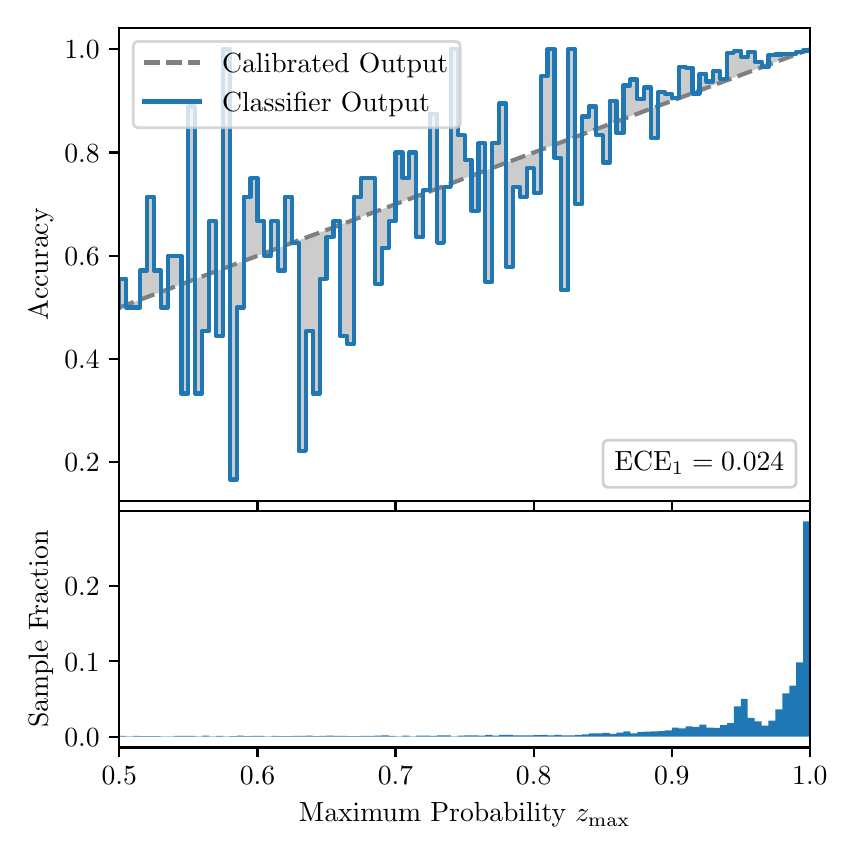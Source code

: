 \begingroup%
\makeatletter%
\begin{pgfpicture}%
\pgfpathrectangle{\pgfpointorigin}{\pgfqpoint{4.0in}{4.0in}}%
\pgfusepath{use as bounding box, clip}%
\begin{pgfscope}%
\pgfsetbuttcap%
\pgfsetmiterjoin%
\definecolor{currentfill}{rgb}{1.0,1.0,1.0}%
\pgfsetfillcolor{currentfill}%
\pgfsetlinewidth{0.0pt}%
\definecolor{currentstroke}{rgb}{1.0,1.0,1.0}%
\pgfsetstrokecolor{currentstroke}%
\pgfsetdash{}{0pt}%
\pgfpathmoveto{\pgfqpoint{0.0in}{0.0in}}%
\pgfpathlineto{\pgfqpoint{4.0in}{0.0in}}%
\pgfpathlineto{\pgfqpoint{4.0in}{4.0in}}%
\pgfpathlineto{\pgfqpoint{0.0in}{4.0in}}%
\pgfpathclose%
\pgfusepath{fill}%
\end{pgfscope}%
\begin{pgfscope}%
\pgfsetbuttcap%
\pgfsetmiterjoin%
\definecolor{currentfill}{rgb}{1.0,1.0,1.0}%
\pgfsetfillcolor{currentfill}%
\pgfsetlinewidth{0.0pt}%
\definecolor{currentstroke}{rgb}{0.0,0.0,0.0}%
\pgfsetstrokecolor{currentstroke}%
\pgfsetstrokeopacity{0.0}%
\pgfsetdash{}{0pt}%
\pgfpathmoveto{\pgfqpoint{0.458in}{1.633in}}%
\pgfpathlineto{\pgfqpoint{3.911in}{1.633in}}%
\pgfpathlineto{\pgfqpoint{3.911in}{4.0in}}%
\pgfpathlineto{\pgfqpoint{0.458in}{4.0in}}%
\pgfpathclose%
\pgfusepath{fill}%
\end{pgfscope}%
\begin{pgfscope}%
\pgfpathrectangle{\pgfqpoint{0.458in}{1.633in}}{\pgfqpoint{3.453in}{2.367in}}%
\pgfusepath{clip}%
\pgfsetbuttcap%
\pgfsetroundjoin%
\definecolor{currentfill}{rgb}{0.0,0.0,0.0}%
\pgfsetfillcolor{currentfill}%
\pgfsetfillopacity{0.2}%
\pgfsetlinewidth{0.0pt}%
\definecolor{currentstroke}{rgb}{0.0,0.0,0.0}%
\pgfsetstrokecolor{currentstroke}%
\pgfsetdash{}{0pt}%
\pgfpathmoveto{\pgfqpoint{0.462in}{2.745in}}%
\pgfpathlineto{\pgfqpoint{0.462in}{2.603in}}%
\pgfpathlineto{\pgfqpoint{0.465in}{2.604in}}%
\pgfpathlineto{\pgfqpoint{0.469in}{2.605in}}%
\pgfpathlineto{\pgfqpoint{0.472in}{2.607in}}%
\pgfpathlineto{\pgfqpoint{0.475in}{2.608in}}%
\pgfpathlineto{\pgfqpoint{0.479in}{2.609in}}%
\pgfpathlineto{\pgfqpoint{0.482in}{2.61in}}%
\pgfpathlineto{\pgfqpoint{0.486in}{2.612in}}%
\pgfpathlineto{\pgfqpoint{0.489in}{2.613in}}%
\pgfpathlineto{\pgfqpoint{0.493in}{2.614in}}%
\pgfpathlineto{\pgfqpoint{0.496in}{2.616in}}%
\pgfpathlineto{\pgfqpoint{0.5in}{2.617in}}%
\pgfpathlineto{\pgfqpoint{0.503in}{2.618in}}%
\pgfpathlineto{\pgfqpoint{0.507in}{2.619in}}%
\pgfpathlineto{\pgfqpoint{0.51in}{2.621in}}%
\pgfpathlineto{\pgfqpoint{0.513in}{2.622in}}%
\pgfpathlineto{\pgfqpoint{0.517in}{2.623in}}%
\pgfpathlineto{\pgfqpoint{0.52in}{2.625in}}%
\pgfpathlineto{\pgfqpoint{0.524in}{2.626in}}%
\pgfpathlineto{\pgfqpoint{0.527in}{2.627in}}%
\pgfpathlineto{\pgfqpoint{0.531in}{2.628in}}%
\pgfpathlineto{\pgfqpoint{0.534in}{2.63in}}%
\pgfpathlineto{\pgfqpoint{0.538in}{2.631in}}%
\pgfpathlineto{\pgfqpoint{0.541in}{2.632in}}%
\pgfpathlineto{\pgfqpoint{0.545in}{2.634in}}%
\pgfpathlineto{\pgfqpoint{0.548in}{2.635in}}%
\pgfpathlineto{\pgfqpoint{0.551in}{2.636in}}%
\pgfpathlineto{\pgfqpoint{0.555in}{2.638in}}%
\pgfpathlineto{\pgfqpoint{0.558in}{2.639in}}%
\pgfpathlineto{\pgfqpoint{0.562in}{2.64in}}%
\pgfpathlineto{\pgfqpoint{0.565in}{2.641in}}%
\pgfpathlineto{\pgfqpoint{0.569in}{2.643in}}%
\pgfpathlineto{\pgfqpoint{0.572in}{2.644in}}%
\pgfpathlineto{\pgfqpoint{0.576in}{2.645in}}%
\pgfpathlineto{\pgfqpoint{0.579in}{2.647in}}%
\pgfpathlineto{\pgfqpoint{0.583in}{2.648in}}%
\pgfpathlineto{\pgfqpoint{0.586in}{2.649in}}%
\pgfpathlineto{\pgfqpoint{0.59in}{2.65in}}%
\pgfpathlineto{\pgfqpoint{0.593in}{2.652in}}%
\pgfpathlineto{\pgfqpoint{0.596in}{2.653in}}%
\pgfpathlineto{\pgfqpoint{0.6in}{2.654in}}%
\pgfpathlineto{\pgfqpoint{0.603in}{2.656in}}%
\pgfpathlineto{\pgfqpoint{0.607in}{2.657in}}%
\pgfpathlineto{\pgfqpoint{0.61in}{2.658in}}%
\pgfpathlineto{\pgfqpoint{0.614in}{2.66in}}%
\pgfpathlineto{\pgfqpoint{0.617in}{2.661in}}%
\pgfpathlineto{\pgfqpoint{0.621in}{2.662in}}%
\pgfpathlineto{\pgfqpoint{0.624in}{2.663in}}%
\pgfpathlineto{\pgfqpoint{0.628in}{2.665in}}%
\pgfpathlineto{\pgfqpoint{0.631in}{2.666in}}%
\pgfpathlineto{\pgfqpoint{0.634in}{2.667in}}%
\pgfpathlineto{\pgfqpoint{0.638in}{2.669in}}%
\pgfpathlineto{\pgfqpoint{0.641in}{2.67in}}%
\pgfpathlineto{\pgfqpoint{0.645in}{2.671in}}%
\pgfpathlineto{\pgfqpoint{0.648in}{2.672in}}%
\pgfpathlineto{\pgfqpoint{0.652in}{2.674in}}%
\pgfpathlineto{\pgfqpoint{0.655in}{2.675in}}%
\pgfpathlineto{\pgfqpoint{0.659in}{2.676in}}%
\pgfpathlineto{\pgfqpoint{0.662in}{2.678in}}%
\pgfpathlineto{\pgfqpoint{0.666in}{2.679in}}%
\pgfpathlineto{\pgfqpoint{0.669in}{2.68in}}%
\pgfpathlineto{\pgfqpoint{0.672in}{2.681in}}%
\pgfpathlineto{\pgfqpoint{0.676in}{2.683in}}%
\pgfpathlineto{\pgfqpoint{0.679in}{2.684in}}%
\pgfpathlineto{\pgfqpoint{0.683in}{2.685in}}%
\pgfpathlineto{\pgfqpoint{0.686in}{2.687in}}%
\pgfpathlineto{\pgfqpoint{0.69in}{2.688in}}%
\pgfpathlineto{\pgfqpoint{0.693in}{2.689in}}%
\pgfpathlineto{\pgfqpoint{0.697in}{2.691in}}%
\pgfpathlineto{\pgfqpoint{0.7in}{2.692in}}%
\pgfpathlineto{\pgfqpoint{0.704in}{2.693in}}%
\pgfpathlineto{\pgfqpoint{0.707in}{2.694in}}%
\pgfpathlineto{\pgfqpoint{0.71in}{2.696in}}%
\pgfpathlineto{\pgfqpoint{0.714in}{2.697in}}%
\pgfpathlineto{\pgfqpoint{0.717in}{2.698in}}%
\pgfpathlineto{\pgfqpoint{0.721in}{2.7in}}%
\pgfpathlineto{\pgfqpoint{0.724in}{2.701in}}%
\pgfpathlineto{\pgfqpoint{0.728in}{2.702in}}%
\pgfpathlineto{\pgfqpoint{0.731in}{2.703in}}%
\pgfpathlineto{\pgfqpoint{0.735in}{2.705in}}%
\pgfpathlineto{\pgfqpoint{0.738in}{2.706in}}%
\pgfpathlineto{\pgfqpoint{0.742in}{2.707in}}%
\pgfpathlineto{\pgfqpoint{0.745in}{2.709in}}%
\pgfpathlineto{\pgfqpoint{0.749in}{2.71in}}%
\pgfpathlineto{\pgfqpoint{0.752in}{2.711in}}%
\pgfpathlineto{\pgfqpoint{0.755in}{2.712in}}%
\pgfpathlineto{\pgfqpoint{0.759in}{2.714in}}%
\pgfpathlineto{\pgfqpoint{0.762in}{2.715in}}%
\pgfpathlineto{\pgfqpoint{0.766in}{2.716in}}%
\pgfpathlineto{\pgfqpoint{0.769in}{2.718in}}%
\pgfpathlineto{\pgfqpoint{0.773in}{2.719in}}%
\pgfpathlineto{\pgfqpoint{0.776in}{2.72in}}%
\pgfpathlineto{\pgfqpoint{0.78in}{2.722in}}%
\pgfpathlineto{\pgfqpoint{0.783in}{2.723in}}%
\pgfpathlineto{\pgfqpoint{0.787in}{2.724in}}%
\pgfpathlineto{\pgfqpoint{0.79in}{2.725in}}%
\pgfpathlineto{\pgfqpoint{0.793in}{2.727in}}%
\pgfpathlineto{\pgfqpoint{0.797in}{2.728in}}%
\pgfpathlineto{\pgfqpoint{0.8in}{2.729in}}%
\pgfpathlineto{\pgfqpoint{0.804in}{2.731in}}%
\pgfpathlineto{\pgfqpoint{0.807in}{2.732in}}%
\pgfpathlineto{\pgfqpoint{0.811in}{2.733in}}%
\pgfpathlineto{\pgfqpoint{0.814in}{2.734in}}%
\pgfpathlineto{\pgfqpoint{0.818in}{2.736in}}%
\pgfpathlineto{\pgfqpoint{0.821in}{2.737in}}%
\pgfpathlineto{\pgfqpoint{0.825in}{2.738in}}%
\pgfpathlineto{\pgfqpoint{0.828in}{2.74in}}%
\pgfpathlineto{\pgfqpoint{0.831in}{2.741in}}%
\pgfpathlineto{\pgfqpoint{0.835in}{2.742in}}%
\pgfpathlineto{\pgfqpoint{0.838in}{2.744in}}%
\pgfpathlineto{\pgfqpoint{0.842in}{2.745in}}%
\pgfpathlineto{\pgfqpoint{0.845in}{2.746in}}%
\pgfpathlineto{\pgfqpoint{0.849in}{2.747in}}%
\pgfpathlineto{\pgfqpoint{0.852in}{2.749in}}%
\pgfpathlineto{\pgfqpoint{0.856in}{2.75in}}%
\pgfpathlineto{\pgfqpoint{0.859in}{2.751in}}%
\pgfpathlineto{\pgfqpoint{0.863in}{2.753in}}%
\pgfpathlineto{\pgfqpoint{0.866in}{2.754in}}%
\pgfpathlineto{\pgfqpoint{0.869in}{2.755in}}%
\pgfpathlineto{\pgfqpoint{0.873in}{2.756in}}%
\pgfpathlineto{\pgfqpoint{0.876in}{2.758in}}%
\pgfpathlineto{\pgfqpoint{0.88in}{2.759in}}%
\pgfpathlineto{\pgfqpoint{0.883in}{2.76in}}%
\pgfpathlineto{\pgfqpoint{0.887in}{2.762in}}%
\pgfpathlineto{\pgfqpoint{0.89in}{2.763in}}%
\pgfpathlineto{\pgfqpoint{0.894in}{2.764in}}%
\pgfpathlineto{\pgfqpoint{0.897in}{2.765in}}%
\pgfpathlineto{\pgfqpoint{0.901in}{2.767in}}%
\pgfpathlineto{\pgfqpoint{0.904in}{2.768in}}%
\pgfpathlineto{\pgfqpoint{0.908in}{2.769in}}%
\pgfpathlineto{\pgfqpoint{0.911in}{2.771in}}%
\pgfpathlineto{\pgfqpoint{0.914in}{2.772in}}%
\pgfpathlineto{\pgfqpoint{0.918in}{2.773in}}%
\pgfpathlineto{\pgfqpoint{0.921in}{2.775in}}%
\pgfpathlineto{\pgfqpoint{0.925in}{2.776in}}%
\pgfpathlineto{\pgfqpoint{0.928in}{2.777in}}%
\pgfpathlineto{\pgfqpoint{0.932in}{2.778in}}%
\pgfpathlineto{\pgfqpoint{0.935in}{2.78in}}%
\pgfpathlineto{\pgfqpoint{0.939in}{2.781in}}%
\pgfpathlineto{\pgfqpoint{0.942in}{2.782in}}%
\pgfpathlineto{\pgfqpoint{0.946in}{2.784in}}%
\pgfpathlineto{\pgfqpoint{0.949in}{2.785in}}%
\pgfpathlineto{\pgfqpoint{0.952in}{2.786in}}%
\pgfpathlineto{\pgfqpoint{0.956in}{2.787in}}%
\pgfpathlineto{\pgfqpoint{0.959in}{2.789in}}%
\pgfpathlineto{\pgfqpoint{0.963in}{2.79in}}%
\pgfpathlineto{\pgfqpoint{0.966in}{2.791in}}%
\pgfpathlineto{\pgfqpoint{0.97in}{2.793in}}%
\pgfpathlineto{\pgfqpoint{0.973in}{2.794in}}%
\pgfpathlineto{\pgfqpoint{0.977in}{2.795in}}%
\pgfpathlineto{\pgfqpoint{0.98in}{2.796in}}%
\pgfpathlineto{\pgfqpoint{0.984in}{2.798in}}%
\pgfpathlineto{\pgfqpoint{0.987in}{2.799in}}%
\pgfpathlineto{\pgfqpoint{0.99in}{2.8in}}%
\pgfpathlineto{\pgfqpoint{0.994in}{2.802in}}%
\pgfpathlineto{\pgfqpoint{0.997in}{2.803in}}%
\pgfpathlineto{\pgfqpoint{1.001in}{2.804in}}%
\pgfpathlineto{\pgfqpoint{1.004in}{2.806in}}%
\pgfpathlineto{\pgfqpoint{1.008in}{2.807in}}%
\pgfpathlineto{\pgfqpoint{1.011in}{2.808in}}%
\pgfpathlineto{\pgfqpoint{1.015in}{2.809in}}%
\pgfpathlineto{\pgfqpoint{1.018in}{2.811in}}%
\pgfpathlineto{\pgfqpoint{1.022in}{2.812in}}%
\pgfpathlineto{\pgfqpoint{1.025in}{2.813in}}%
\pgfpathlineto{\pgfqpoint{1.028in}{2.815in}}%
\pgfpathlineto{\pgfqpoint{1.032in}{2.816in}}%
\pgfpathlineto{\pgfqpoint{1.035in}{2.817in}}%
\pgfpathlineto{\pgfqpoint{1.039in}{2.818in}}%
\pgfpathlineto{\pgfqpoint{1.042in}{2.82in}}%
\pgfpathlineto{\pgfqpoint{1.046in}{2.821in}}%
\pgfpathlineto{\pgfqpoint{1.049in}{2.822in}}%
\pgfpathlineto{\pgfqpoint{1.053in}{2.824in}}%
\pgfpathlineto{\pgfqpoint{1.056in}{2.825in}}%
\pgfpathlineto{\pgfqpoint{1.06in}{2.826in}}%
\pgfpathlineto{\pgfqpoint{1.063in}{2.828in}}%
\pgfpathlineto{\pgfqpoint{1.067in}{2.829in}}%
\pgfpathlineto{\pgfqpoint{1.07in}{2.83in}}%
\pgfpathlineto{\pgfqpoint{1.073in}{2.831in}}%
\pgfpathlineto{\pgfqpoint{1.077in}{2.833in}}%
\pgfpathlineto{\pgfqpoint{1.08in}{2.834in}}%
\pgfpathlineto{\pgfqpoint{1.084in}{2.835in}}%
\pgfpathlineto{\pgfqpoint{1.087in}{2.837in}}%
\pgfpathlineto{\pgfqpoint{1.091in}{2.838in}}%
\pgfpathlineto{\pgfqpoint{1.094in}{2.839in}}%
\pgfpathlineto{\pgfqpoint{1.098in}{2.84in}}%
\pgfpathlineto{\pgfqpoint{1.101in}{2.842in}}%
\pgfpathlineto{\pgfqpoint{1.105in}{2.843in}}%
\pgfpathlineto{\pgfqpoint{1.108in}{2.844in}}%
\pgfpathlineto{\pgfqpoint{1.111in}{2.846in}}%
\pgfpathlineto{\pgfqpoint{1.115in}{2.847in}}%
\pgfpathlineto{\pgfqpoint{1.118in}{2.848in}}%
\pgfpathlineto{\pgfqpoint{1.122in}{2.849in}}%
\pgfpathlineto{\pgfqpoint{1.125in}{2.851in}}%
\pgfpathlineto{\pgfqpoint{1.129in}{2.852in}}%
\pgfpathlineto{\pgfqpoint{1.132in}{2.853in}}%
\pgfpathlineto{\pgfqpoint{1.136in}{2.855in}}%
\pgfpathlineto{\pgfqpoint{1.139in}{2.856in}}%
\pgfpathlineto{\pgfqpoint{1.143in}{2.857in}}%
\pgfpathlineto{\pgfqpoint{1.146in}{2.859in}}%
\pgfpathlineto{\pgfqpoint{1.149in}{2.86in}}%
\pgfpathlineto{\pgfqpoint{1.153in}{2.861in}}%
\pgfpathlineto{\pgfqpoint{1.156in}{2.862in}}%
\pgfpathlineto{\pgfqpoint{1.16in}{2.864in}}%
\pgfpathlineto{\pgfqpoint{1.163in}{2.865in}}%
\pgfpathlineto{\pgfqpoint{1.167in}{2.866in}}%
\pgfpathlineto{\pgfqpoint{1.17in}{2.868in}}%
\pgfpathlineto{\pgfqpoint{1.174in}{2.869in}}%
\pgfpathlineto{\pgfqpoint{1.177in}{2.87in}}%
\pgfpathlineto{\pgfqpoint{1.181in}{2.871in}}%
\pgfpathlineto{\pgfqpoint{1.184in}{2.873in}}%
\pgfpathlineto{\pgfqpoint{1.187in}{2.874in}}%
\pgfpathlineto{\pgfqpoint{1.191in}{2.875in}}%
\pgfpathlineto{\pgfqpoint{1.194in}{2.877in}}%
\pgfpathlineto{\pgfqpoint{1.198in}{2.878in}}%
\pgfpathlineto{\pgfqpoint{1.201in}{2.879in}}%
\pgfpathlineto{\pgfqpoint{1.205in}{2.88in}}%
\pgfpathlineto{\pgfqpoint{1.208in}{2.882in}}%
\pgfpathlineto{\pgfqpoint{1.212in}{2.883in}}%
\pgfpathlineto{\pgfqpoint{1.215in}{2.884in}}%
\pgfpathlineto{\pgfqpoint{1.219in}{2.886in}}%
\pgfpathlineto{\pgfqpoint{1.222in}{2.887in}}%
\pgfpathlineto{\pgfqpoint{1.226in}{2.888in}}%
\pgfpathlineto{\pgfqpoint{1.229in}{2.89in}}%
\pgfpathlineto{\pgfqpoint{1.232in}{2.891in}}%
\pgfpathlineto{\pgfqpoint{1.236in}{2.892in}}%
\pgfpathlineto{\pgfqpoint{1.239in}{2.893in}}%
\pgfpathlineto{\pgfqpoint{1.243in}{2.895in}}%
\pgfpathlineto{\pgfqpoint{1.246in}{2.896in}}%
\pgfpathlineto{\pgfqpoint{1.25in}{2.897in}}%
\pgfpathlineto{\pgfqpoint{1.253in}{2.899in}}%
\pgfpathlineto{\pgfqpoint{1.257in}{2.9in}}%
\pgfpathlineto{\pgfqpoint{1.26in}{2.901in}}%
\pgfpathlineto{\pgfqpoint{1.264in}{2.902in}}%
\pgfpathlineto{\pgfqpoint{1.267in}{2.904in}}%
\pgfpathlineto{\pgfqpoint{1.27in}{2.905in}}%
\pgfpathlineto{\pgfqpoint{1.274in}{2.906in}}%
\pgfpathlineto{\pgfqpoint{1.277in}{2.908in}}%
\pgfpathlineto{\pgfqpoint{1.281in}{2.909in}}%
\pgfpathlineto{\pgfqpoint{1.284in}{2.91in}}%
\pgfpathlineto{\pgfqpoint{1.288in}{2.912in}}%
\pgfpathlineto{\pgfqpoint{1.291in}{2.913in}}%
\pgfpathlineto{\pgfqpoint{1.295in}{2.914in}}%
\pgfpathlineto{\pgfqpoint{1.298in}{2.915in}}%
\pgfpathlineto{\pgfqpoint{1.302in}{2.917in}}%
\pgfpathlineto{\pgfqpoint{1.305in}{2.918in}}%
\pgfpathlineto{\pgfqpoint{1.308in}{2.919in}}%
\pgfpathlineto{\pgfqpoint{1.312in}{2.921in}}%
\pgfpathlineto{\pgfqpoint{1.315in}{2.922in}}%
\pgfpathlineto{\pgfqpoint{1.319in}{2.923in}}%
\pgfpathlineto{\pgfqpoint{1.322in}{2.924in}}%
\pgfpathlineto{\pgfqpoint{1.326in}{2.926in}}%
\pgfpathlineto{\pgfqpoint{1.329in}{2.927in}}%
\pgfpathlineto{\pgfqpoint{1.333in}{2.928in}}%
\pgfpathlineto{\pgfqpoint{1.336in}{2.93in}}%
\pgfpathlineto{\pgfqpoint{1.34in}{2.931in}}%
\pgfpathlineto{\pgfqpoint{1.343in}{2.932in}}%
\pgfpathlineto{\pgfqpoint{1.346in}{2.933in}}%
\pgfpathlineto{\pgfqpoint{1.35in}{2.935in}}%
\pgfpathlineto{\pgfqpoint{1.353in}{2.936in}}%
\pgfpathlineto{\pgfqpoint{1.357in}{2.937in}}%
\pgfpathlineto{\pgfqpoint{1.36in}{2.939in}}%
\pgfpathlineto{\pgfqpoint{1.364in}{2.94in}}%
\pgfpathlineto{\pgfqpoint{1.367in}{2.941in}}%
\pgfpathlineto{\pgfqpoint{1.371in}{2.943in}}%
\pgfpathlineto{\pgfqpoint{1.374in}{2.944in}}%
\pgfpathlineto{\pgfqpoint{1.378in}{2.945in}}%
\pgfpathlineto{\pgfqpoint{1.381in}{2.946in}}%
\pgfpathlineto{\pgfqpoint{1.385in}{2.948in}}%
\pgfpathlineto{\pgfqpoint{1.388in}{2.949in}}%
\pgfpathlineto{\pgfqpoint{1.391in}{2.95in}}%
\pgfpathlineto{\pgfqpoint{1.395in}{2.952in}}%
\pgfpathlineto{\pgfqpoint{1.398in}{2.953in}}%
\pgfpathlineto{\pgfqpoint{1.402in}{2.954in}}%
\pgfpathlineto{\pgfqpoint{1.405in}{2.955in}}%
\pgfpathlineto{\pgfqpoint{1.409in}{2.957in}}%
\pgfpathlineto{\pgfqpoint{1.412in}{2.958in}}%
\pgfpathlineto{\pgfqpoint{1.416in}{2.959in}}%
\pgfpathlineto{\pgfqpoint{1.419in}{2.961in}}%
\pgfpathlineto{\pgfqpoint{1.423in}{2.962in}}%
\pgfpathlineto{\pgfqpoint{1.426in}{2.963in}}%
\pgfpathlineto{\pgfqpoint{1.429in}{2.965in}}%
\pgfpathlineto{\pgfqpoint{1.433in}{2.966in}}%
\pgfpathlineto{\pgfqpoint{1.436in}{2.967in}}%
\pgfpathlineto{\pgfqpoint{1.44in}{2.968in}}%
\pgfpathlineto{\pgfqpoint{1.443in}{2.97in}}%
\pgfpathlineto{\pgfqpoint{1.447in}{2.971in}}%
\pgfpathlineto{\pgfqpoint{1.45in}{2.972in}}%
\pgfpathlineto{\pgfqpoint{1.454in}{2.974in}}%
\pgfpathlineto{\pgfqpoint{1.457in}{2.975in}}%
\pgfpathlineto{\pgfqpoint{1.461in}{2.976in}}%
\pgfpathlineto{\pgfqpoint{1.464in}{2.977in}}%
\pgfpathlineto{\pgfqpoint{1.467in}{2.979in}}%
\pgfpathlineto{\pgfqpoint{1.471in}{2.98in}}%
\pgfpathlineto{\pgfqpoint{1.474in}{2.981in}}%
\pgfpathlineto{\pgfqpoint{1.478in}{2.983in}}%
\pgfpathlineto{\pgfqpoint{1.481in}{2.984in}}%
\pgfpathlineto{\pgfqpoint{1.485in}{2.985in}}%
\pgfpathlineto{\pgfqpoint{1.488in}{2.986in}}%
\pgfpathlineto{\pgfqpoint{1.492in}{2.988in}}%
\pgfpathlineto{\pgfqpoint{1.495in}{2.989in}}%
\pgfpathlineto{\pgfqpoint{1.499in}{2.99in}}%
\pgfpathlineto{\pgfqpoint{1.502in}{2.992in}}%
\pgfpathlineto{\pgfqpoint{1.506in}{2.993in}}%
\pgfpathlineto{\pgfqpoint{1.509in}{2.994in}}%
\pgfpathlineto{\pgfqpoint{1.512in}{2.996in}}%
\pgfpathlineto{\pgfqpoint{1.516in}{2.997in}}%
\pgfpathlineto{\pgfqpoint{1.519in}{2.998in}}%
\pgfpathlineto{\pgfqpoint{1.523in}{2.999in}}%
\pgfpathlineto{\pgfqpoint{1.526in}{3.001in}}%
\pgfpathlineto{\pgfqpoint{1.53in}{3.002in}}%
\pgfpathlineto{\pgfqpoint{1.533in}{3.003in}}%
\pgfpathlineto{\pgfqpoint{1.537in}{3.005in}}%
\pgfpathlineto{\pgfqpoint{1.54in}{3.006in}}%
\pgfpathlineto{\pgfqpoint{1.544in}{3.007in}}%
\pgfpathlineto{\pgfqpoint{1.547in}{3.008in}}%
\pgfpathlineto{\pgfqpoint{1.55in}{3.01in}}%
\pgfpathlineto{\pgfqpoint{1.554in}{3.011in}}%
\pgfpathlineto{\pgfqpoint{1.557in}{3.012in}}%
\pgfpathlineto{\pgfqpoint{1.561in}{3.014in}}%
\pgfpathlineto{\pgfqpoint{1.564in}{3.015in}}%
\pgfpathlineto{\pgfqpoint{1.568in}{3.016in}}%
\pgfpathlineto{\pgfqpoint{1.571in}{3.017in}}%
\pgfpathlineto{\pgfqpoint{1.575in}{3.019in}}%
\pgfpathlineto{\pgfqpoint{1.578in}{3.02in}}%
\pgfpathlineto{\pgfqpoint{1.582in}{3.021in}}%
\pgfpathlineto{\pgfqpoint{1.585in}{3.023in}}%
\pgfpathlineto{\pgfqpoint{1.588in}{3.024in}}%
\pgfpathlineto{\pgfqpoint{1.592in}{3.025in}}%
\pgfpathlineto{\pgfqpoint{1.595in}{3.027in}}%
\pgfpathlineto{\pgfqpoint{1.599in}{3.028in}}%
\pgfpathlineto{\pgfqpoint{1.602in}{3.029in}}%
\pgfpathlineto{\pgfqpoint{1.606in}{3.03in}}%
\pgfpathlineto{\pgfqpoint{1.609in}{3.032in}}%
\pgfpathlineto{\pgfqpoint{1.613in}{3.033in}}%
\pgfpathlineto{\pgfqpoint{1.616in}{3.034in}}%
\pgfpathlineto{\pgfqpoint{1.62in}{3.036in}}%
\pgfpathlineto{\pgfqpoint{1.623in}{3.037in}}%
\pgfpathlineto{\pgfqpoint{1.626in}{3.038in}}%
\pgfpathlineto{\pgfqpoint{1.63in}{3.039in}}%
\pgfpathlineto{\pgfqpoint{1.633in}{3.041in}}%
\pgfpathlineto{\pgfqpoint{1.637in}{3.042in}}%
\pgfpathlineto{\pgfqpoint{1.64in}{3.043in}}%
\pgfpathlineto{\pgfqpoint{1.644in}{3.045in}}%
\pgfpathlineto{\pgfqpoint{1.647in}{3.046in}}%
\pgfpathlineto{\pgfqpoint{1.651in}{3.047in}}%
\pgfpathlineto{\pgfqpoint{1.654in}{3.049in}}%
\pgfpathlineto{\pgfqpoint{1.658in}{3.05in}}%
\pgfpathlineto{\pgfqpoint{1.661in}{3.051in}}%
\pgfpathlineto{\pgfqpoint{1.665in}{3.052in}}%
\pgfpathlineto{\pgfqpoint{1.668in}{3.054in}}%
\pgfpathlineto{\pgfqpoint{1.671in}{3.055in}}%
\pgfpathlineto{\pgfqpoint{1.675in}{3.056in}}%
\pgfpathlineto{\pgfqpoint{1.678in}{3.058in}}%
\pgfpathlineto{\pgfqpoint{1.682in}{3.059in}}%
\pgfpathlineto{\pgfqpoint{1.685in}{3.06in}}%
\pgfpathlineto{\pgfqpoint{1.689in}{3.061in}}%
\pgfpathlineto{\pgfqpoint{1.692in}{3.063in}}%
\pgfpathlineto{\pgfqpoint{1.696in}{3.064in}}%
\pgfpathlineto{\pgfqpoint{1.699in}{3.065in}}%
\pgfpathlineto{\pgfqpoint{1.703in}{3.067in}}%
\pgfpathlineto{\pgfqpoint{1.706in}{3.068in}}%
\pgfpathlineto{\pgfqpoint{1.709in}{3.069in}}%
\pgfpathlineto{\pgfqpoint{1.713in}{3.07in}}%
\pgfpathlineto{\pgfqpoint{1.716in}{3.072in}}%
\pgfpathlineto{\pgfqpoint{1.72in}{3.073in}}%
\pgfpathlineto{\pgfqpoint{1.723in}{3.074in}}%
\pgfpathlineto{\pgfqpoint{1.727in}{3.076in}}%
\pgfpathlineto{\pgfqpoint{1.73in}{3.077in}}%
\pgfpathlineto{\pgfqpoint{1.734in}{3.078in}}%
\pgfpathlineto{\pgfqpoint{1.737in}{3.08in}}%
\pgfpathlineto{\pgfqpoint{1.741in}{3.081in}}%
\pgfpathlineto{\pgfqpoint{1.744in}{3.082in}}%
\pgfpathlineto{\pgfqpoint{1.747in}{3.083in}}%
\pgfpathlineto{\pgfqpoint{1.751in}{3.085in}}%
\pgfpathlineto{\pgfqpoint{1.754in}{3.086in}}%
\pgfpathlineto{\pgfqpoint{1.758in}{3.087in}}%
\pgfpathlineto{\pgfqpoint{1.761in}{3.089in}}%
\pgfpathlineto{\pgfqpoint{1.765in}{3.09in}}%
\pgfpathlineto{\pgfqpoint{1.768in}{3.091in}}%
\pgfpathlineto{\pgfqpoint{1.772in}{3.092in}}%
\pgfpathlineto{\pgfqpoint{1.775in}{3.094in}}%
\pgfpathlineto{\pgfqpoint{1.779in}{3.095in}}%
\pgfpathlineto{\pgfqpoint{1.782in}{3.096in}}%
\pgfpathlineto{\pgfqpoint{1.785in}{3.098in}}%
\pgfpathlineto{\pgfqpoint{1.789in}{3.099in}}%
\pgfpathlineto{\pgfqpoint{1.792in}{3.1in}}%
\pgfpathlineto{\pgfqpoint{1.796in}{3.101in}}%
\pgfpathlineto{\pgfqpoint{1.799in}{3.103in}}%
\pgfpathlineto{\pgfqpoint{1.803in}{3.104in}}%
\pgfpathlineto{\pgfqpoint{1.806in}{3.105in}}%
\pgfpathlineto{\pgfqpoint{1.81in}{3.107in}}%
\pgfpathlineto{\pgfqpoint{1.813in}{3.108in}}%
\pgfpathlineto{\pgfqpoint{1.817in}{3.109in}}%
\pgfpathlineto{\pgfqpoint{1.82in}{3.111in}}%
\pgfpathlineto{\pgfqpoint{1.824in}{3.112in}}%
\pgfpathlineto{\pgfqpoint{1.827in}{3.113in}}%
\pgfpathlineto{\pgfqpoint{1.83in}{3.114in}}%
\pgfpathlineto{\pgfqpoint{1.834in}{3.116in}}%
\pgfpathlineto{\pgfqpoint{1.837in}{3.117in}}%
\pgfpathlineto{\pgfqpoint{1.841in}{3.118in}}%
\pgfpathlineto{\pgfqpoint{1.844in}{3.12in}}%
\pgfpathlineto{\pgfqpoint{1.848in}{3.121in}}%
\pgfpathlineto{\pgfqpoint{1.851in}{3.122in}}%
\pgfpathlineto{\pgfqpoint{1.855in}{3.123in}}%
\pgfpathlineto{\pgfqpoint{1.858in}{3.125in}}%
\pgfpathlineto{\pgfqpoint{1.862in}{3.126in}}%
\pgfpathlineto{\pgfqpoint{1.865in}{3.127in}}%
\pgfpathlineto{\pgfqpoint{1.868in}{3.129in}}%
\pgfpathlineto{\pgfqpoint{1.872in}{3.13in}}%
\pgfpathlineto{\pgfqpoint{1.875in}{3.131in}}%
\pgfpathlineto{\pgfqpoint{1.879in}{3.133in}}%
\pgfpathlineto{\pgfqpoint{1.882in}{3.134in}}%
\pgfpathlineto{\pgfqpoint{1.886in}{3.135in}}%
\pgfpathlineto{\pgfqpoint{1.889in}{3.136in}}%
\pgfpathlineto{\pgfqpoint{1.893in}{3.138in}}%
\pgfpathlineto{\pgfqpoint{1.896in}{3.139in}}%
\pgfpathlineto{\pgfqpoint{1.9in}{3.14in}}%
\pgfpathlineto{\pgfqpoint{1.903in}{3.142in}}%
\pgfpathlineto{\pgfqpoint{1.906in}{3.143in}}%
\pgfpathlineto{\pgfqpoint{1.91in}{3.144in}}%
\pgfpathlineto{\pgfqpoint{1.913in}{3.145in}}%
\pgfpathlineto{\pgfqpoint{1.917in}{3.147in}}%
\pgfpathlineto{\pgfqpoint{1.92in}{3.148in}}%
\pgfpathlineto{\pgfqpoint{1.924in}{3.149in}}%
\pgfpathlineto{\pgfqpoint{1.927in}{3.151in}}%
\pgfpathlineto{\pgfqpoint{1.931in}{3.152in}}%
\pgfpathlineto{\pgfqpoint{1.934in}{3.153in}}%
\pgfpathlineto{\pgfqpoint{1.938in}{3.154in}}%
\pgfpathlineto{\pgfqpoint{1.941in}{3.156in}}%
\pgfpathlineto{\pgfqpoint{1.944in}{3.157in}}%
\pgfpathlineto{\pgfqpoint{1.948in}{3.158in}}%
\pgfpathlineto{\pgfqpoint{1.951in}{3.16in}}%
\pgfpathlineto{\pgfqpoint{1.955in}{3.161in}}%
\pgfpathlineto{\pgfqpoint{1.958in}{3.162in}}%
\pgfpathlineto{\pgfqpoint{1.962in}{3.164in}}%
\pgfpathlineto{\pgfqpoint{1.965in}{3.165in}}%
\pgfpathlineto{\pgfqpoint{1.969in}{3.166in}}%
\pgfpathlineto{\pgfqpoint{1.972in}{3.167in}}%
\pgfpathlineto{\pgfqpoint{1.976in}{3.169in}}%
\pgfpathlineto{\pgfqpoint{1.979in}{3.17in}}%
\pgfpathlineto{\pgfqpoint{1.983in}{3.171in}}%
\pgfpathlineto{\pgfqpoint{1.986in}{3.173in}}%
\pgfpathlineto{\pgfqpoint{1.989in}{3.174in}}%
\pgfpathlineto{\pgfqpoint{1.993in}{3.175in}}%
\pgfpathlineto{\pgfqpoint{1.996in}{3.176in}}%
\pgfpathlineto{\pgfqpoint{2.0in}{3.178in}}%
\pgfpathlineto{\pgfqpoint{2.003in}{3.179in}}%
\pgfpathlineto{\pgfqpoint{2.007in}{3.18in}}%
\pgfpathlineto{\pgfqpoint{2.01in}{3.182in}}%
\pgfpathlineto{\pgfqpoint{2.014in}{3.183in}}%
\pgfpathlineto{\pgfqpoint{2.017in}{3.184in}}%
\pgfpathlineto{\pgfqpoint{2.021in}{3.185in}}%
\pgfpathlineto{\pgfqpoint{2.024in}{3.187in}}%
\pgfpathlineto{\pgfqpoint{2.027in}{3.188in}}%
\pgfpathlineto{\pgfqpoint{2.031in}{3.189in}}%
\pgfpathlineto{\pgfqpoint{2.034in}{3.191in}}%
\pgfpathlineto{\pgfqpoint{2.038in}{3.192in}}%
\pgfpathlineto{\pgfqpoint{2.041in}{3.193in}}%
\pgfpathlineto{\pgfqpoint{2.045in}{3.195in}}%
\pgfpathlineto{\pgfqpoint{2.048in}{3.196in}}%
\pgfpathlineto{\pgfqpoint{2.052in}{3.197in}}%
\pgfpathlineto{\pgfqpoint{2.055in}{3.198in}}%
\pgfpathlineto{\pgfqpoint{2.059in}{3.2in}}%
\pgfpathlineto{\pgfqpoint{2.062in}{3.201in}}%
\pgfpathlineto{\pgfqpoint{2.065in}{3.202in}}%
\pgfpathlineto{\pgfqpoint{2.069in}{3.204in}}%
\pgfpathlineto{\pgfqpoint{2.072in}{3.205in}}%
\pgfpathlineto{\pgfqpoint{2.076in}{3.206in}}%
\pgfpathlineto{\pgfqpoint{2.079in}{3.207in}}%
\pgfpathlineto{\pgfqpoint{2.083in}{3.209in}}%
\pgfpathlineto{\pgfqpoint{2.086in}{3.21in}}%
\pgfpathlineto{\pgfqpoint{2.09in}{3.211in}}%
\pgfpathlineto{\pgfqpoint{2.093in}{3.213in}}%
\pgfpathlineto{\pgfqpoint{2.097in}{3.214in}}%
\pgfpathlineto{\pgfqpoint{2.1in}{3.215in}}%
\pgfpathlineto{\pgfqpoint{2.103in}{3.217in}}%
\pgfpathlineto{\pgfqpoint{2.107in}{3.218in}}%
\pgfpathlineto{\pgfqpoint{2.11in}{3.219in}}%
\pgfpathlineto{\pgfqpoint{2.114in}{3.22in}}%
\pgfpathlineto{\pgfqpoint{2.117in}{3.222in}}%
\pgfpathlineto{\pgfqpoint{2.121in}{3.223in}}%
\pgfpathlineto{\pgfqpoint{2.124in}{3.224in}}%
\pgfpathlineto{\pgfqpoint{2.128in}{3.226in}}%
\pgfpathlineto{\pgfqpoint{2.131in}{3.227in}}%
\pgfpathlineto{\pgfqpoint{2.135in}{3.228in}}%
\pgfpathlineto{\pgfqpoint{2.138in}{3.229in}}%
\pgfpathlineto{\pgfqpoint{2.142in}{3.231in}}%
\pgfpathlineto{\pgfqpoint{2.145in}{3.232in}}%
\pgfpathlineto{\pgfqpoint{2.148in}{3.233in}}%
\pgfpathlineto{\pgfqpoint{2.152in}{3.235in}}%
\pgfpathlineto{\pgfqpoint{2.155in}{3.236in}}%
\pgfpathlineto{\pgfqpoint{2.159in}{3.237in}}%
\pgfpathlineto{\pgfqpoint{2.162in}{3.238in}}%
\pgfpathlineto{\pgfqpoint{2.166in}{3.24in}}%
\pgfpathlineto{\pgfqpoint{2.169in}{3.241in}}%
\pgfpathlineto{\pgfqpoint{2.173in}{3.242in}}%
\pgfpathlineto{\pgfqpoint{2.176in}{3.244in}}%
\pgfpathlineto{\pgfqpoint{2.18in}{3.245in}}%
\pgfpathlineto{\pgfqpoint{2.183in}{3.246in}}%
\pgfpathlineto{\pgfqpoint{2.186in}{3.248in}}%
\pgfpathlineto{\pgfqpoint{2.19in}{3.249in}}%
\pgfpathlineto{\pgfqpoint{2.193in}{3.25in}}%
\pgfpathlineto{\pgfqpoint{2.197in}{3.251in}}%
\pgfpathlineto{\pgfqpoint{2.2in}{3.253in}}%
\pgfpathlineto{\pgfqpoint{2.204in}{3.254in}}%
\pgfpathlineto{\pgfqpoint{2.207in}{3.255in}}%
\pgfpathlineto{\pgfqpoint{2.211in}{3.257in}}%
\pgfpathlineto{\pgfqpoint{2.214in}{3.258in}}%
\pgfpathlineto{\pgfqpoint{2.218in}{3.259in}}%
\pgfpathlineto{\pgfqpoint{2.221in}{3.26in}}%
\pgfpathlineto{\pgfqpoint{2.224in}{3.262in}}%
\pgfpathlineto{\pgfqpoint{2.228in}{3.263in}}%
\pgfpathlineto{\pgfqpoint{2.231in}{3.264in}}%
\pgfpathlineto{\pgfqpoint{2.235in}{3.266in}}%
\pgfpathlineto{\pgfqpoint{2.238in}{3.267in}}%
\pgfpathlineto{\pgfqpoint{2.242in}{3.268in}}%
\pgfpathlineto{\pgfqpoint{2.245in}{3.269in}}%
\pgfpathlineto{\pgfqpoint{2.249in}{3.271in}}%
\pgfpathlineto{\pgfqpoint{2.252in}{3.272in}}%
\pgfpathlineto{\pgfqpoint{2.256in}{3.273in}}%
\pgfpathlineto{\pgfqpoint{2.259in}{3.275in}}%
\pgfpathlineto{\pgfqpoint{2.262in}{3.276in}}%
\pgfpathlineto{\pgfqpoint{2.266in}{3.277in}}%
\pgfpathlineto{\pgfqpoint{2.269in}{3.279in}}%
\pgfpathlineto{\pgfqpoint{2.273in}{3.28in}}%
\pgfpathlineto{\pgfqpoint{2.276in}{3.281in}}%
\pgfpathlineto{\pgfqpoint{2.28in}{3.282in}}%
\pgfpathlineto{\pgfqpoint{2.283in}{3.284in}}%
\pgfpathlineto{\pgfqpoint{2.287in}{3.285in}}%
\pgfpathlineto{\pgfqpoint{2.29in}{3.286in}}%
\pgfpathlineto{\pgfqpoint{2.294in}{3.288in}}%
\pgfpathlineto{\pgfqpoint{2.297in}{3.289in}}%
\pgfpathlineto{\pgfqpoint{2.301in}{3.29in}}%
\pgfpathlineto{\pgfqpoint{2.304in}{3.291in}}%
\pgfpathlineto{\pgfqpoint{2.307in}{3.293in}}%
\pgfpathlineto{\pgfqpoint{2.311in}{3.294in}}%
\pgfpathlineto{\pgfqpoint{2.314in}{3.295in}}%
\pgfpathlineto{\pgfqpoint{2.318in}{3.297in}}%
\pgfpathlineto{\pgfqpoint{2.321in}{3.298in}}%
\pgfpathlineto{\pgfqpoint{2.325in}{3.299in}}%
\pgfpathlineto{\pgfqpoint{2.328in}{3.301in}}%
\pgfpathlineto{\pgfqpoint{2.332in}{3.302in}}%
\pgfpathlineto{\pgfqpoint{2.335in}{3.303in}}%
\pgfpathlineto{\pgfqpoint{2.339in}{3.304in}}%
\pgfpathlineto{\pgfqpoint{2.342in}{3.306in}}%
\pgfpathlineto{\pgfqpoint{2.345in}{3.307in}}%
\pgfpathlineto{\pgfqpoint{2.349in}{3.308in}}%
\pgfpathlineto{\pgfqpoint{2.352in}{3.31in}}%
\pgfpathlineto{\pgfqpoint{2.356in}{3.311in}}%
\pgfpathlineto{\pgfqpoint{2.359in}{3.312in}}%
\pgfpathlineto{\pgfqpoint{2.363in}{3.313in}}%
\pgfpathlineto{\pgfqpoint{2.366in}{3.315in}}%
\pgfpathlineto{\pgfqpoint{2.37in}{3.316in}}%
\pgfpathlineto{\pgfqpoint{2.373in}{3.317in}}%
\pgfpathlineto{\pgfqpoint{2.377in}{3.319in}}%
\pgfpathlineto{\pgfqpoint{2.38in}{3.32in}}%
\pgfpathlineto{\pgfqpoint{2.383in}{3.321in}}%
\pgfpathlineto{\pgfqpoint{2.387in}{3.322in}}%
\pgfpathlineto{\pgfqpoint{2.39in}{3.324in}}%
\pgfpathlineto{\pgfqpoint{2.394in}{3.325in}}%
\pgfpathlineto{\pgfqpoint{2.397in}{3.326in}}%
\pgfpathlineto{\pgfqpoint{2.401in}{3.328in}}%
\pgfpathlineto{\pgfqpoint{2.404in}{3.329in}}%
\pgfpathlineto{\pgfqpoint{2.408in}{3.33in}}%
\pgfpathlineto{\pgfqpoint{2.411in}{3.332in}}%
\pgfpathlineto{\pgfqpoint{2.415in}{3.333in}}%
\pgfpathlineto{\pgfqpoint{2.418in}{3.334in}}%
\pgfpathlineto{\pgfqpoint{2.421in}{3.335in}}%
\pgfpathlineto{\pgfqpoint{2.425in}{3.337in}}%
\pgfpathlineto{\pgfqpoint{2.428in}{3.338in}}%
\pgfpathlineto{\pgfqpoint{2.432in}{3.339in}}%
\pgfpathlineto{\pgfqpoint{2.435in}{3.341in}}%
\pgfpathlineto{\pgfqpoint{2.439in}{3.342in}}%
\pgfpathlineto{\pgfqpoint{2.442in}{3.343in}}%
\pgfpathlineto{\pgfqpoint{2.446in}{3.344in}}%
\pgfpathlineto{\pgfqpoint{2.449in}{3.346in}}%
\pgfpathlineto{\pgfqpoint{2.453in}{3.347in}}%
\pgfpathlineto{\pgfqpoint{2.456in}{3.348in}}%
\pgfpathlineto{\pgfqpoint{2.46in}{3.35in}}%
\pgfpathlineto{\pgfqpoint{2.463in}{3.351in}}%
\pgfpathlineto{\pgfqpoint{2.466in}{3.352in}}%
\pgfpathlineto{\pgfqpoint{2.47in}{3.353in}}%
\pgfpathlineto{\pgfqpoint{2.473in}{3.355in}}%
\pgfpathlineto{\pgfqpoint{2.477in}{3.356in}}%
\pgfpathlineto{\pgfqpoint{2.48in}{3.357in}}%
\pgfpathlineto{\pgfqpoint{2.484in}{3.359in}}%
\pgfpathlineto{\pgfqpoint{2.487in}{3.36in}}%
\pgfpathlineto{\pgfqpoint{2.491in}{3.361in}}%
\pgfpathlineto{\pgfqpoint{2.494in}{3.363in}}%
\pgfpathlineto{\pgfqpoint{2.498in}{3.364in}}%
\pgfpathlineto{\pgfqpoint{2.501in}{3.365in}}%
\pgfpathlineto{\pgfqpoint{2.504in}{3.366in}}%
\pgfpathlineto{\pgfqpoint{2.508in}{3.368in}}%
\pgfpathlineto{\pgfqpoint{2.511in}{3.369in}}%
\pgfpathlineto{\pgfqpoint{2.515in}{3.37in}}%
\pgfpathlineto{\pgfqpoint{2.518in}{3.372in}}%
\pgfpathlineto{\pgfqpoint{2.522in}{3.373in}}%
\pgfpathlineto{\pgfqpoint{2.525in}{3.374in}}%
\pgfpathlineto{\pgfqpoint{2.529in}{3.375in}}%
\pgfpathlineto{\pgfqpoint{2.532in}{3.377in}}%
\pgfpathlineto{\pgfqpoint{2.536in}{3.378in}}%
\pgfpathlineto{\pgfqpoint{2.539in}{3.379in}}%
\pgfpathlineto{\pgfqpoint{2.542in}{3.381in}}%
\pgfpathlineto{\pgfqpoint{2.546in}{3.382in}}%
\pgfpathlineto{\pgfqpoint{2.549in}{3.383in}}%
\pgfpathlineto{\pgfqpoint{2.553in}{3.385in}}%
\pgfpathlineto{\pgfqpoint{2.556in}{3.386in}}%
\pgfpathlineto{\pgfqpoint{2.56in}{3.387in}}%
\pgfpathlineto{\pgfqpoint{2.563in}{3.388in}}%
\pgfpathlineto{\pgfqpoint{2.567in}{3.39in}}%
\pgfpathlineto{\pgfqpoint{2.57in}{3.391in}}%
\pgfpathlineto{\pgfqpoint{2.574in}{3.392in}}%
\pgfpathlineto{\pgfqpoint{2.577in}{3.394in}}%
\pgfpathlineto{\pgfqpoint{2.58in}{3.395in}}%
\pgfpathlineto{\pgfqpoint{2.584in}{3.396in}}%
\pgfpathlineto{\pgfqpoint{2.587in}{3.397in}}%
\pgfpathlineto{\pgfqpoint{2.591in}{3.399in}}%
\pgfpathlineto{\pgfqpoint{2.594in}{3.4in}}%
\pgfpathlineto{\pgfqpoint{2.598in}{3.401in}}%
\pgfpathlineto{\pgfqpoint{2.601in}{3.403in}}%
\pgfpathlineto{\pgfqpoint{2.605in}{3.404in}}%
\pgfpathlineto{\pgfqpoint{2.608in}{3.405in}}%
\pgfpathlineto{\pgfqpoint{2.612in}{3.406in}}%
\pgfpathlineto{\pgfqpoint{2.615in}{3.408in}}%
\pgfpathlineto{\pgfqpoint{2.619in}{3.409in}}%
\pgfpathlineto{\pgfqpoint{2.622in}{3.41in}}%
\pgfpathlineto{\pgfqpoint{2.625in}{3.412in}}%
\pgfpathlineto{\pgfqpoint{2.629in}{3.413in}}%
\pgfpathlineto{\pgfqpoint{2.632in}{3.414in}}%
\pgfpathlineto{\pgfqpoint{2.636in}{3.416in}}%
\pgfpathlineto{\pgfqpoint{2.639in}{3.417in}}%
\pgfpathlineto{\pgfqpoint{2.643in}{3.418in}}%
\pgfpathlineto{\pgfqpoint{2.646in}{3.419in}}%
\pgfpathlineto{\pgfqpoint{2.65in}{3.421in}}%
\pgfpathlineto{\pgfqpoint{2.653in}{3.422in}}%
\pgfpathlineto{\pgfqpoint{2.657in}{3.423in}}%
\pgfpathlineto{\pgfqpoint{2.66in}{3.425in}}%
\pgfpathlineto{\pgfqpoint{2.663in}{3.426in}}%
\pgfpathlineto{\pgfqpoint{2.667in}{3.427in}}%
\pgfpathlineto{\pgfqpoint{2.67in}{3.428in}}%
\pgfpathlineto{\pgfqpoint{2.674in}{3.43in}}%
\pgfpathlineto{\pgfqpoint{2.677in}{3.431in}}%
\pgfpathlineto{\pgfqpoint{2.681in}{3.432in}}%
\pgfpathlineto{\pgfqpoint{2.684in}{3.434in}}%
\pgfpathlineto{\pgfqpoint{2.688in}{3.435in}}%
\pgfpathlineto{\pgfqpoint{2.691in}{3.436in}}%
\pgfpathlineto{\pgfqpoint{2.695in}{3.438in}}%
\pgfpathlineto{\pgfqpoint{2.698in}{3.439in}}%
\pgfpathlineto{\pgfqpoint{2.701in}{3.44in}}%
\pgfpathlineto{\pgfqpoint{2.705in}{3.441in}}%
\pgfpathlineto{\pgfqpoint{2.708in}{3.443in}}%
\pgfpathlineto{\pgfqpoint{2.712in}{3.444in}}%
\pgfpathlineto{\pgfqpoint{2.715in}{3.445in}}%
\pgfpathlineto{\pgfqpoint{2.719in}{3.447in}}%
\pgfpathlineto{\pgfqpoint{2.722in}{3.448in}}%
\pgfpathlineto{\pgfqpoint{2.726in}{3.449in}}%
\pgfpathlineto{\pgfqpoint{2.729in}{3.45in}}%
\pgfpathlineto{\pgfqpoint{2.733in}{3.452in}}%
\pgfpathlineto{\pgfqpoint{2.736in}{3.453in}}%
\pgfpathlineto{\pgfqpoint{2.739in}{3.454in}}%
\pgfpathlineto{\pgfqpoint{2.743in}{3.456in}}%
\pgfpathlineto{\pgfqpoint{2.746in}{3.457in}}%
\pgfpathlineto{\pgfqpoint{2.75in}{3.458in}}%
\pgfpathlineto{\pgfqpoint{2.753in}{3.459in}}%
\pgfpathlineto{\pgfqpoint{2.757in}{3.461in}}%
\pgfpathlineto{\pgfqpoint{2.76in}{3.462in}}%
\pgfpathlineto{\pgfqpoint{2.764in}{3.463in}}%
\pgfpathlineto{\pgfqpoint{2.767in}{3.465in}}%
\pgfpathlineto{\pgfqpoint{2.771in}{3.466in}}%
\pgfpathlineto{\pgfqpoint{2.774in}{3.467in}}%
\pgfpathlineto{\pgfqpoint{2.778in}{3.469in}}%
\pgfpathlineto{\pgfqpoint{2.781in}{3.47in}}%
\pgfpathlineto{\pgfqpoint{2.784in}{3.471in}}%
\pgfpathlineto{\pgfqpoint{2.788in}{3.472in}}%
\pgfpathlineto{\pgfqpoint{2.791in}{3.474in}}%
\pgfpathlineto{\pgfqpoint{2.795in}{3.475in}}%
\pgfpathlineto{\pgfqpoint{2.798in}{3.476in}}%
\pgfpathlineto{\pgfqpoint{2.802in}{3.478in}}%
\pgfpathlineto{\pgfqpoint{2.805in}{3.479in}}%
\pgfpathlineto{\pgfqpoint{2.809in}{3.48in}}%
\pgfpathlineto{\pgfqpoint{2.812in}{3.481in}}%
\pgfpathlineto{\pgfqpoint{2.816in}{3.483in}}%
\pgfpathlineto{\pgfqpoint{2.819in}{3.484in}}%
\pgfpathlineto{\pgfqpoint{2.822in}{3.485in}}%
\pgfpathlineto{\pgfqpoint{2.826in}{3.487in}}%
\pgfpathlineto{\pgfqpoint{2.829in}{3.488in}}%
\pgfpathlineto{\pgfqpoint{2.833in}{3.489in}}%
\pgfpathlineto{\pgfqpoint{2.836in}{3.49in}}%
\pgfpathlineto{\pgfqpoint{2.84in}{3.492in}}%
\pgfpathlineto{\pgfqpoint{2.843in}{3.493in}}%
\pgfpathlineto{\pgfqpoint{2.847in}{3.494in}}%
\pgfpathlineto{\pgfqpoint{2.85in}{3.496in}}%
\pgfpathlineto{\pgfqpoint{2.854in}{3.497in}}%
\pgfpathlineto{\pgfqpoint{2.857in}{3.498in}}%
\pgfpathlineto{\pgfqpoint{2.86in}{3.5in}}%
\pgfpathlineto{\pgfqpoint{2.864in}{3.501in}}%
\pgfpathlineto{\pgfqpoint{2.867in}{3.502in}}%
\pgfpathlineto{\pgfqpoint{2.871in}{3.503in}}%
\pgfpathlineto{\pgfqpoint{2.874in}{3.505in}}%
\pgfpathlineto{\pgfqpoint{2.878in}{3.506in}}%
\pgfpathlineto{\pgfqpoint{2.881in}{3.507in}}%
\pgfpathlineto{\pgfqpoint{2.885in}{3.509in}}%
\pgfpathlineto{\pgfqpoint{2.888in}{3.51in}}%
\pgfpathlineto{\pgfqpoint{2.892in}{3.511in}}%
\pgfpathlineto{\pgfqpoint{2.895in}{3.512in}}%
\pgfpathlineto{\pgfqpoint{2.898in}{3.514in}}%
\pgfpathlineto{\pgfqpoint{2.902in}{3.515in}}%
\pgfpathlineto{\pgfqpoint{2.905in}{3.516in}}%
\pgfpathlineto{\pgfqpoint{2.909in}{3.518in}}%
\pgfpathlineto{\pgfqpoint{2.912in}{3.519in}}%
\pgfpathlineto{\pgfqpoint{2.916in}{3.52in}}%
\pgfpathlineto{\pgfqpoint{2.919in}{3.522in}}%
\pgfpathlineto{\pgfqpoint{2.923in}{3.523in}}%
\pgfpathlineto{\pgfqpoint{2.926in}{3.524in}}%
\pgfpathlineto{\pgfqpoint{2.93in}{3.525in}}%
\pgfpathlineto{\pgfqpoint{2.933in}{3.527in}}%
\pgfpathlineto{\pgfqpoint{2.937in}{3.528in}}%
\pgfpathlineto{\pgfqpoint{2.94in}{3.529in}}%
\pgfpathlineto{\pgfqpoint{2.943in}{3.531in}}%
\pgfpathlineto{\pgfqpoint{2.947in}{3.532in}}%
\pgfpathlineto{\pgfqpoint{2.95in}{3.533in}}%
\pgfpathlineto{\pgfqpoint{2.954in}{3.534in}}%
\pgfpathlineto{\pgfqpoint{2.957in}{3.536in}}%
\pgfpathlineto{\pgfqpoint{2.961in}{3.537in}}%
\pgfpathlineto{\pgfqpoint{2.964in}{3.538in}}%
\pgfpathlineto{\pgfqpoint{2.968in}{3.54in}}%
\pgfpathlineto{\pgfqpoint{2.971in}{3.541in}}%
\pgfpathlineto{\pgfqpoint{2.975in}{3.542in}}%
\pgfpathlineto{\pgfqpoint{2.978in}{3.543in}}%
\pgfpathlineto{\pgfqpoint{2.981in}{3.545in}}%
\pgfpathlineto{\pgfqpoint{2.985in}{3.546in}}%
\pgfpathlineto{\pgfqpoint{2.988in}{3.547in}}%
\pgfpathlineto{\pgfqpoint{2.992in}{3.549in}}%
\pgfpathlineto{\pgfqpoint{2.995in}{3.55in}}%
\pgfpathlineto{\pgfqpoint{2.999in}{3.551in}}%
\pgfpathlineto{\pgfqpoint{3.002in}{3.553in}}%
\pgfpathlineto{\pgfqpoint{3.006in}{3.554in}}%
\pgfpathlineto{\pgfqpoint{3.009in}{3.555in}}%
\pgfpathlineto{\pgfqpoint{3.013in}{3.556in}}%
\pgfpathlineto{\pgfqpoint{3.016in}{3.558in}}%
\pgfpathlineto{\pgfqpoint{3.019in}{3.559in}}%
\pgfpathlineto{\pgfqpoint{3.023in}{3.56in}}%
\pgfpathlineto{\pgfqpoint{3.026in}{3.562in}}%
\pgfpathlineto{\pgfqpoint{3.03in}{3.563in}}%
\pgfpathlineto{\pgfqpoint{3.033in}{3.564in}}%
\pgfpathlineto{\pgfqpoint{3.037in}{3.565in}}%
\pgfpathlineto{\pgfqpoint{3.04in}{3.567in}}%
\pgfpathlineto{\pgfqpoint{3.044in}{3.568in}}%
\pgfpathlineto{\pgfqpoint{3.047in}{3.569in}}%
\pgfpathlineto{\pgfqpoint{3.051in}{3.571in}}%
\pgfpathlineto{\pgfqpoint{3.054in}{3.572in}}%
\pgfpathlineto{\pgfqpoint{3.057in}{3.573in}}%
\pgfpathlineto{\pgfqpoint{3.061in}{3.574in}}%
\pgfpathlineto{\pgfqpoint{3.064in}{3.576in}}%
\pgfpathlineto{\pgfqpoint{3.068in}{3.577in}}%
\pgfpathlineto{\pgfqpoint{3.071in}{3.578in}}%
\pgfpathlineto{\pgfqpoint{3.075in}{3.58in}}%
\pgfpathlineto{\pgfqpoint{3.078in}{3.581in}}%
\pgfpathlineto{\pgfqpoint{3.082in}{3.582in}}%
\pgfpathlineto{\pgfqpoint{3.085in}{3.584in}}%
\pgfpathlineto{\pgfqpoint{3.089in}{3.585in}}%
\pgfpathlineto{\pgfqpoint{3.092in}{3.586in}}%
\pgfpathlineto{\pgfqpoint{3.096in}{3.587in}}%
\pgfpathlineto{\pgfqpoint{3.099in}{3.589in}}%
\pgfpathlineto{\pgfqpoint{3.102in}{3.59in}}%
\pgfpathlineto{\pgfqpoint{3.106in}{3.591in}}%
\pgfpathlineto{\pgfqpoint{3.109in}{3.593in}}%
\pgfpathlineto{\pgfqpoint{3.113in}{3.594in}}%
\pgfpathlineto{\pgfqpoint{3.116in}{3.595in}}%
\pgfpathlineto{\pgfqpoint{3.12in}{3.596in}}%
\pgfpathlineto{\pgfqpoint{3.123in}{3.598in}}%
\pgfpathlineto{\pgfqpoint{3.127in}{3.599in}}%
\pgfpathlineto{\pgfqpoint{3.13in}{3.6in}}%
\pgfpathlineto{\pgfqpoint{3.134in}{3.602in}}%
\pgfpathlineto{\pgfqpoint{3.137in}{3.603in}}%
\pgfpathlineto{\pgfqpoint{3.14in}{3.604in}}%
\pgfpathlineto{\pgfqpoint{3.144in}{3.606in}}%
\pgfpathlineto{\pgfqpoint{3.147in}{3.607in}}%
\pgfpathlineto{\pgfqpoint{3.151in}{3.608in}}%
\pgfpathlineto{\pgfqpoint{3.154in}{3.609in}}%
\pgfpathlineto{\pgfqpoint{3.158in}{3.611in}}%
\pgfpathlineto{\pgfqpoint{3.161in}{3.612in}}%
\pgfpathlineto{\pgfqpoint{3.165in}{3.613in}}%
\pgfpathlineto{\pgfqpoint{3.168in}{3.615in}}%
\pgfpathlineto{\pgfqpoint{3.172in}{3.616in}}%
\pgfpathlineto{\pgfqpoint{3.175in}{3.617in}}%
\pgfpathlineto{\pgfqpoint{3.178in}{3.618in}}%
\pgfpathlineto{\pgfqpoint{3.182in}{3.62in}}%
\pgfpathlineto{\pgfqpoint{3.185in}{3.621in}}%
\pgfpathlineto{\pgfqpoint{3.189in}{3.622in}}%
\pgfpathlineto{\pgfqpoint{3.192in}{3.624in}}%
\pgfpathlineto{\pgfqpoint{3.196in}{3.625in}}%
\pgfpathlineto{\pgfqpoint{3.199in}{3.626in}}%
\pgfpathlineto{\pgfqpoint{3.203in}{3.627in}}%
\pgfpathlineto{\pgfqpoint{3.206in}{3.629in}}%
\pgfpathlineto{\pgfqpoint{3.21in}{3.63in}}%
\pgfpathlineto{\pgfqpoint{3.213in}{3.631in}}%
\pgfpathlineto{\pgfqpoint{3.216in}{3.633in}}%
\pgfpathlineto{\pgfqpoint{3.22in}{3.634in}}%
\pgfpathlineto{\pgfqpoint{3.223in}{3.635in}}%
\pgfpathlineto{\pgfqpoint{3.227in}{3.637in}}%
\pgfpathlineto{\pgfqpoint{3.23in}{3.638in}}%
\pgfpathlineto{\pgfqpoint{3.234in}{3.639in}}%
\pgfpathlineto{\pgfqpoint{3.237in}{3.64in}}%
\pgfpathlineto{\pgfqpoint{3.241in}{3.642in}}%
\pgfpathlineto{\pgfqpoint{3.244in}{3.643in}}%
\pgfpathlineto{\pgfqpoint{3.248in}{3.644in}}%
\pgfpathlineto{\pgfqpoint{3.251in}{3.646in}}%
\pgfpathlineto{\pgfqpoint{3.255in}{3.647in}}%
\pgfpathlineto{\pgfqpoint{3.258in}{3.648in}}%
\pgfpathlineto{\pgfqpoint{3.261in}{3.649in}}%
\pgfpathlineto{\pgfqpoint{3.265in}{3.651in}}%
\pgfpathlineto{\pgfqpoint{3.268in}{3.652in}}%
\pgfpathlineto{\pgfqpoint{3.272in}{3.653in}}%
\pgfpathlineto{\pgfqpoint{3.275in}{3.655in}}%
\pgfpathlineto{\pgfqpoint{3.279in}{3.656in}}%
\pgfpathlineto{\pgfqpoint{3.282in}{3.657in}}%
\pgfpathlineto{\pgfqpoint{3.286in}{3.658in}}%
\pgfpathlineto{\pgfqpoint{3.289in}{3.66in}}%
\pgfpathlineto{\pgfqpoint{3.293in}{3.661in}}%
\pgfpathlineto{\pgfqpoint{3.296in}{3.662in}}%
\pgfpathlineto{\pgfqpoint{3.299in}{3.664in}}%
\pgfpathlineto{\pgfqpoint{3.303in}{3.665in}}%
\pgfpathlineto{\pgfqpoint{3.306in}{3.666in}}%
\pgfpathlineto{\pgfqpoint{3.31in}{3.668in}}%
\pgfpathlineto{\pgfqpoint{3.313in}{3.669in}}%
\pgfpathlineto{\pgfqpoint{3.317in}{3.67in}}%
\pgfpathlineto{\pgfqpoint{3.32in}{3.671in}}%
\pgfpathlineto{\pgfqpoint{3.324in}{3.673in}}%
\pgfpathlineto{\pgfqpoint{3.327in}{3.674in}}%
\pgfpathlineto{\pgfqpoint{3.331in}{3.675in}}%
\pgfpathlineto{\pgfqpoint{3.334in}{3.677in}}%
\pgfpathlineto{\pgfqpoint{3.337in}{3.678in}}%
\pgfpathlineto{\pgfqpoint{3.341in}{3.679in}}%
\pgfpathlineto{\pgfqpoint{3.344in}{3.68in}}%
\pgfpathlineto{\pgfqpoint{3.348in}{3.682in}}%
\pgfpathlineto{\pgfqpoint{3.351in}{3.683in}}%
\pgfpathlineto{\pgfqpoint{3.355in}{3.684in}}%
\pgfpathlineto{\pgfqpoint{3.358in}{3.686in}}%
\pgfpathlineto{\pgfqpoint{3.362in}{3.687in}}%
\pgfpathlineto{\pgfqpoint{3.365in}{3.688in}}%
\pgfpathlineto{\pgfqpoint{3.369in}{3.69in}}%
\pgfpathlineto{\pgfqpoint{3.372in}{3.691in}}%
\pgfpathlineto{\pgfqpoint{3.375in}{3.692in}}%
\pgfpathlineto{\pgfqpoint{3.379in}{3.693in}}%
\pgfpathlineto{\pgfqpoint{3.382in}{3.695in}}%
\pgfpathlineto{\pgfqpoint{3.386in}{3.696in}}%
\pgfpathlineto{\pgfqpoint{3.389in}{3.697in}}%
\pgfpathlineto{\pgfqpoint{3.393in}{3.699in}}%
\pgfpathlineto{\pgfqpoint{3.396in}{3.7in}}%
\pgfpathlineto{\pgfqpoint{3.4in}{3.701in}}%
\pgfpathlineto{\pgfqpoint{3.403in}{3.702in}}%
\pgfpathlineto{\pgfqpoint{3.407in}{3.704in}}%
\pgfpathlineto{\pgfqpoint{3.41in}{3.705in}}%
\pgfpathlineto{\pgfqpoint{3.414in}{3.706in}}%
\pgfpathlineto{\pgfqpoint{3.417in}{3.708in}}%
\pgfpathlineto{\pgfqpoint{3.42in}{3.709in}}%
\pgfpathlineto{\pgfqpoint{3.424in}{3.71in}}%
\pgfpathlineto{\pgfqpoint{3.427in}{3.711in}}%
\pgfpathlineto{\pgfqpoint{3.431in}{3.713in}}%
\pgfpathlineto{\pgfqpoint{3.434in}{3.714in}}%
\pgfpathlineto{\pgfqpoint{3.438in}{3.715in}}%
\pgfpathlineto{\pgfqpoint{3.441in}{3.717in}}%
\pgfpathlineto{\pgfqpoint{3.445in}{3.718in}}%
\pgfpathlineto{\pgfqpoint{3.448in}{3.719in}}%
\pgfpathlineto{\pgfqpoint{3.452in}{3.721in}}%
\pgfpathlineto{\pgfqpoint{3.455in}{3.722in}}%
\pgfpathlineto{\pgfqpoint{3.458in}{3.723in}}%
\pgfpathlineto{\pgfqpoint{3.462in}{3.724in}}%
\pgfpathlineto{\pgfqpoint{3.465in}{3.726in}}%
\pgfpathlineto{\pgfqpoint{3.469in}{3.727in}}%
\pgfpathlineto{\pgfqpoint{3.472in}{3.728in}}%
\pgfpathlineto{\pgfqpoint{3.476in}{3.73in}}%
\pgfpathlineto{\pgfqpoint{3.479in}{3.731in}}%
\pgfpathlineto{\pgfqpoint{3.483in}{3.732in}}%
\pgfpathlineto{\pgfqpoint{3.486in}{3.733in}}%
\pgfpathlineto{\pgfqpoint{3.49in}{3.735in}}%
\pgfpathlineto{\pgfqpoint{3.493in}{3.736in}}%
\pgfpathlineto{\pgfqpoint{3.496in}{3.737in}}%
\pgfpathlineto{\pgfqpoint{3.5in}{3.739in}}%
\pgfpathlineto{\pgfqpoint{3.503in}{3.74in}}%
\pgfpathlineto{\pgfqpoint{3.507in}{3.741in}}%
\pgfpathlineto{\pgfqpoint{3.51in}{3.742in}}%
\pgfpathlineto{\pgfqpoint{3.514in}{3.744in}}%
\pgfpathlineto{\pgfqpoint{3.517in}{3.745in}}%
\pgfpathlineto{\pgfqpoint{3.521in}{3.746in}}%
\pgfpathlineto{\pgfqpoint{3.524in}{3.748in}}%
\pgfpathlineto{\pgfqpoint{3.528in}{3.749in}}%
\pgfpathlineto{\pgfqpoint{3.531in}{3.75in}}%
\pgfpathlineto{\pgfqpoint{3.534in}{3.752in}}%
\pgfpathlineto{\pgfqpoint{3.538in}{3.753in}}%
\pgfpathlineto{\pgfqpoint{3.541in}{3.754in}}%
\pgfpathlineto{\pgfqpoint{3.545in}{3.755in}}%
\pgfpathlineto{\pgfqpoint{3.548in}{3.757in}}%
\pgfpathlineto{\pgfqpoint{3.552in}{3.758in}}%
\pgfpathlineto{\pgfqpoint{3.555in}{3.759in}}%
\pgfpathlineto{\pgfqpoint{3.559in}{3.761in}}%
\pgfpathlineto{\pgfqpoint{3.562in}{3.762in}}%
\pgfpathlineto{\pgfqpoint{3.566in}{3.763in}}%
\pgfpathlineto{\pgfqpoint{3.569in}{3.764in}}%
\pgfpathlineto{\pgfqpoint{3.573in}{3.766in}}%
\pgfpathlineto{\pgfqpoint{3.576in}{3.767in}}%
\pgfpathlineto{\pgfqpoint{3.579in}{3.768in}}%
\pgfpathlineto{\pgfqpoint{3.583in}{3.77in}}%
\pgfpathlineto{\pgfqpoint{3.586in}{3.771in}}%
\pgfpathlineto{\pgfqpoint{3.59in}{3.772in}}%
\pgfpathlineto{\pgfqpoint{3.593in}{3.774in}}%
\pgfpathlineto{\pgfqpoint{3.597in}{3.775in}}%
\pgfpathlineto{\pgfqpoint{3.6in}{3.776in}}%
\pgfpathlineto{\pgfqpoint{3.604in}{3.777in}}%
\pgfpathlineto{\pgfqpoint{3.607in}{3.779in}}%
\pgfpathlineto{\pgfqpoint{3.611in}{3.78in}}%
\pgfpathlineto{\pgfqpoint{3.614in}{3.781in}}%
\pgfpathlineto{\pgfqpoint{3.617in}{3.783in}}%
\pgfpathlineto{\pgfqpoint{3.621in}{3.784in}}%
\pgfpathlineto{\pgfqpoint{3.624in}{3.785in}}%
\pgfpathlineto{\pgfqpoint{3.628in}{3.786in}}%
\pgfpathlineto{\pgfqpoint{3.631in}{3.788in}}%
\pgfpathlineto{\pgfqpoint{3.635in}{3.789in}}%
\pgfpathlineto{\pgfqpoint{3.638in}{3.79in}}%
\pgfpathlineto{\pgfqpoint{3.642in}{3.792in}}%
\pgfpathlineto{\pgfqpoint{3.645in}{3.793in}}%
\pgfpathlineto{\pgfqpoint{3.649in}{3.794in}}%
\pgfpathlineto{\pgfqpoint{3.652in}{3.795in}}%
\pgfpathlineto{\pgfqpoint{3.655in}{3.797in}}%
\pgfpathlineto{\pgfqpoint{3.659in}{3.798in}}%
\pgfpathlineto{\pgfqpoint{3.662in}{3.799in}}%
\pgfpathlineto{\pgfqpoint{3.666in}{3.801in}}%
\pgfpathlineto{\pgfqpoint{3.669in}{3.802in}}%
\pgfpathlineto{\pgfqpoint{3.673in}{3.803in}}%
\pgfpathlineto{\pgfqpoint{3.676in}{3.805in}}%
\pgfpathlineto{\pgfqpoint{3.68in}{3.806in}}%
\pgfpathlineto{\pgfqpoint{3.683in}{3.807in}}%
\pgfpathlineto{\pgfqpoint{3.687in}{3.808in}}%
\pgfpathlineto{\pgfqpoint{3.69in}{3.81in}}%
\pgfpathlineto{\pgfqpoint{3.694in}{3.811in}}%
\pgfpathlineto{\pgfqpoint{3.697in}{3.812in}}%
\pgfpathlineto{\pgfqpoint{3.7in}{3.814in}}%
\pgfpathlineto{\pgfqpoint{3.704in}{3.815in}}%
\pgfpathlineto{\pgfqpoint{3.707in}{3.816in}}%
\pgfpathlineto{\pgfqpoint{3.711in}{3.817in}}%
\pgfpathlineto{\pgfqpoint{3.714in}{3.819in}}%
\pgfpathlineto{\pgfqpoint{3.718in}{3.82in}}%
\pgfpathlineto{\pgfqpoint{3.721in}{3.821in}}%
\pgfpathlineto{\pgfqpoint{3.725in}{3.823in}}%
\pgfpathlineto{\pgfqpoint{3.728in}{3.824in}}%
\pgfpathlineto{\pgfqpoint{3.732in}{3.825in}}%
\pgfpathlineto{\pgfqpoint{3.735in}{3.827in}}%
\pgfpathlineto{\pgfqpoint{3.738in}{3.828in}}%
\pgfpathlineto{\pgfqpoint{3.742in}{3.829in}}%
\pgfpathlineto{\pgfqpoint{3.745in}{3.83in}}%
\pgfpathlineto{\pgfqpoint{3.749in}{3.832in}}%
\pgfpathlineto{\pgfqpoint{3.752in}{3.833in}}%
\pgfpathlineto{\pgfqpoint{3.756in}{3.834in}}%
\pgfpathlineto{\pgfqpoint{3.759in}{3.836in}}%
\pgfpathlineto{\pgfqpoint{3.763in}{3.837in}}%
\pgfpathlineto{\pgfqpoint{3.766in}{3.838in}}%
\pgfpathlineto{\pgfqpoint{3.77in}{3.839in}}%
\pgfpathlineto{\pgfqpoint{3.773in}{3.841in}}%
\pgfpathlineto{\pgfqpoint{3.776in}{3.842in}}%
\pgfpathlineto{\pgfqpoint{3.78in}{3.843in}}%
\pgfpathlineto{\pgfqpoint{3.783in}{3.845in}}%
\pgfpathlineto{\pgfqpoint{3.787in}{3.846in}}%
\pgfpathlineto{\pgfqpoint{3.79in}{3.847in}}%
\pgfpathlineto{\pgfqpoint{3.794in}{3.848in}}%
\pgfpathlineto{\pgfqpoint{3.797in}{3.85in}}%
\pgfpathlineto{\pgfqpoint{3.801in}{3.851in}}%
\pgfpathlineto{\pgfqpoint{3.804in}{3.852in}}%
\pgfpathlineto{\pgfqpoint{3.808in}{3.854in}}%
\pgfpathlineto{\pgfqpoint{3.811in}{3.855in}}%
\pgfpathlineto{\pgfqpoint{3.814in}{3.856in}}%
\pgfpathlineto{\pgfqpoint{3.818in}{3.858in}}%
\pgfpathlineto{\pgfqpoint{3.821in}{3.859in}}%
\pgfpathlineto{\pgfqpoint{3.825in}{3.86in}}%
\pgfpathlineto{\pgfqpoint{3.828in}{3.861in}}%
\pgfpathlineto{\pgfqpoint{3.832in}{3.863in}}%
\pgfpathlineto{\pgfqpoint{3.835in}{3.864in}}%
\pgfpathlineto{\pgfqpoint{3.839in}{3.865in}}%
\pgfpathlineto{\pgfqpoint{3.842in}{3.867in}}%
\pgfpathlineto{\pgfqpoint{3.846in}{3.868in}}%
\pgfpathlineto{\pgfqpoint{3.849in}{3.869in}}%
\pgfpathlineto{\pgfqpoint{3.853in}{3.87in}}%
\pgfpathlineto{\pgfqpoint{3.856in}{3.872in}}%
\pgfpathlineto{\pgfqpoint{3.859in}{3.873in}}%
\pgfpathlineto{\pgfqpoint{3.863in}{3.874in}}%
\pgfpathlineto{\pgfqpoint{3.866in}{3.876in}}%
\pgfpathlineto{\pgfqpoint{3.87in}{3.877in}}%
\pgfpathlineto{\pgfqpoint{3.873in}{3.878in}}%
\pgfpathlineto{\pgfqpoint{3.877in}{3.879in}}%
\pgfpathlineto{\pgfqpoint{3.88in}{3.881in}}%
\pgfpathlineto{\pgfqpoint{3.884in}{3.882in}}%
\pgfpathlineto{\pgfqpoint{3.887in}{3.883in}}%
\pgfpathlineto{\pgfqpoint{3.891in}{3.885in}}%
\pgfpathlineto{\pgfqpoint{3.894in}{3.886in}}%
\pgfpathlineto{\pgfqpoint{3.897in}{3.887in}}%
\pgfpathlineto{\pgfqpoint{3.901in}{3.889in}}%
\pgfpathlineto{\pgfqpoint{3.904in}{3.89in}}%
\pgfpathlineto{\pgfqpoint{3.908in}{3.891in}}%
\pgfpathlineto{\pgfqpoint{3.908in}{3.886in}}%
\pgfpathlineto{\pgfqpoint{3.908in}{3.886in}}%
\pgfpathlineto{\pgfqpoint{3.904in}{3.886in}}%
\pgfpathlineto{\pgfqpoint{3.901in}{3.886in}}%
\pgfpathlineto{\pgfqpoint{3.897in}{3.886in}}%
\pgfpathlineto{\pgfqpoint{3.894in}{3.886in}}%
\pgfpathlineto{\pgfqpoint{3.891in}{3.886in}}%
\pgfpathlineto{\pgfqpoint{3.887in}{3.886in}}%
\pgfpathlineto{\pgfqpoint{3.884in}{3.886in}}%
\pgfpathlineto{\pgfqpoint{3.88in}{3.886in}}%
\pgfpathlineto{\pgfqpoint{3.877in}{3.879in}}%
\pgfpathlineto{\pgfqpoint{3.873in}{3.879in}}%
\pgfpathlineto{\pgfqpoint{3.87in}{3.879in}}%
\pgfpathlineto{\pgfqpoint{3.866in}{3.879in}}%
\pgfpathlineto{\pgfqpoint{3.863in}{3.879in}}%
\pgfpathlineto{\pgfqpoint{3.859in}{3.879in}}%
\pgfpathlineto{\pgfqpoint{3.856in}{3.879in}}%
\pgfpathlineto{\pgfqpoint{3.853in}{3.879in}}%
\pgfpathlineto{\pgfqpoint{3.849in}{3.879in}}%
\pgfpathlineto{\pgfqpoint{3.846in}{3.879in}}%
\pgfpathlineto{\pgfqpoint{3.842in}{3.869in}}%
\pgfpathlineto{\pgfqpoint{3.839in}{3.869in}}%
\pgfpathlineto{\pgfqpoint{3.835in}{3.869in}}%
\pgfpathlineto{\pgfqpoint{3.832in}{3.869in}}%
\pgfpathlineto{\pgfqpoint{3.828in}{3.869in}}%
\pgfpathlineto{\pgfqpoint{3.825in}{3.869in}}%
\pgfpathlineto{\pgfqpoint{3.821in}{3.869in}}%
\pgfpathlineto{\pgfqpoint{3.818in}{3.869in}}%
\pgfpathlineto{\pgfqpoint{3.814in}{3.869in}}%
\pgfpathlineto{\pgfqpoint{3.811in}{3.869in}}%
\pgfpathlineto{\pgfqpoint{3.808in}{3.87in}}%
\pgfpathlineto{\pgfqpoint{3.804in}{3.87in}}%
\pgfpathlineto{\pgfqpoint{3.801in}{3.87in}}%
\pgfpathlineto{\pgfqpoint{3.797in}{3.87in}}%
\pgfpathlineto{\pgfqpoint{3.794in}{3.87in}}%
\pgfpathlineto{\pgfqpoint{3.79in}{3.87in}}%
\pgfpathlineto{\pgfqpoint{3.787in}{3.87in}}%
\pgfpathlineto{\pgfqpoint{3.783in}{3.87in}}%
\pgfpathlineto{\pgfqpoint{3.78in}{3.87in}}%
\pgfpathlineto{\pgfqpoint{3.776in}{3.87in}}%
\pgfpathlineto{\pgfqpoint{3.773in}{3.866in}}%
\pgfpathlineto{\pgfqpoint{3.77in}{3.866in}}%
\pgfpathlineto{\pgfqpoint{3.766in}{3.866in}}%
\pgfpathlineto{\pgfqpoint{3.763in}{3.866in}}%
\pgfpathlineto{\pgfqpoint{3.759in}{3.866in}}%
\pgfpathlineto{\pgfqpoint{3.756in}{3.866in}}%
\pgfpathlineto{\pgfqpoint{3.752in}{3.866in}}%
\pgfpathlineto{\pgfqpoint{3.749in}{3.866in}}%
\pgfpathlineto{\pgfqpoint{3.745in}{3.866in}}%
\pgfpathlineto{\pgfqpoint{3.742in}{3.866in}}%
\pgfpathlineto{\pgfqpoint{3.738in}{3.862in}}%
\pgfpathlineto{\pgfqpoint{3.735in}{3.862in}}%
\pgfpathlineto{\pgfqpoint{3.732in}{3.862in}}%
\pgfpathlineto{\pgfqpoint{3.728in}{3.862in}}%
\pgfpathlineto{\pgfqpoint{3.725in}{3.862in}}%
\pgfpathlineto{\pgfqpoint{3.721in}{3.862in}}%
\pgfpathlineto{\pgfqpoint{3.718in}{3.862in}}%
\pgfpathlineto{\pgfqpoint{3.714in}{3.862in}}%
\pgfpathlineto{\pgfqpoint{3.711in}{3.862in}}%
\pgfpathlineto{\pgfqpoint{3.707in}{3.862in}}%
\pgfpathlineto{\pgfqpoint{3.704in}{3.804in}}%
\pgfpathlineto{\pgfqpoint{3.7in}{3.804in}}%
\pgfpathlineto{\pgfqpoint{3.697in}{3.804in}}%
\pgfpathlineto{\pgfqpoint{3.694in}{3.804in}}%
\pgfpathlineto{\pgfqpoint{3.69in}{3.804in}}%
\pgfpathlineto{\pgfqpoint{3.687in}{3.804in}}%
\pgfpathlineto{\pgfqpoint{3.683in}{3.804in}}%
\pgfpathlineto{\pgfqpoint{3.68in}{3.804in}}%
\pgfpathlineto{\pgfqpoint{3.676in}{3.804in}}%
\pgfpathlineto{\pgfqpoint{3.673in}{3.804in}}%
\pgfpathlineto{\pgfqpoint{3.669in}{3.828in}}%
\pgfpathlineto{\pgfqpoint{3.666in}{3.828in}}%
\pgfpathlineto{\pgfqpoint{3.662in}{3.828in}}%
\pgfpathlineto{\pgfqpoint{3.659in}{3.828in}}%
\pgfpathlineto{\pgfqpoint{3.655in}{3.828in}}%
\pgfpathlineto{\pgfqpoint{3.652in}{3.828in}}%
\pgfpathlineto{\pgfqpoint{3.649in}{3.828in}}%
\pgfpathlineto{\pgfqpoint{3.645in}{3.828in}}%
\pgfpathlineto{\pgfqpoint{3.642in}{3.828in}}%
\pgfpathlineto{\pgfqpoint{3.638in}{3.828in}}%
\pgfpathlineto{\pgfqpoint{3.635in}{3.88in}}%
\pgfpathlineto{\pgfqpoint{3.631in}{3.88in}}%
\pgfpathlineto{\pgfqpoint{3.628in}{3.88in}}%
\pgfpathlineto{\pgfqpoint{3.624in}{3.88in}}%
\pgfpathlineto{\pgfqpoint{3.621in}{3.88in}}%
\pgfpathlineto{\pgfqpoint{3.617in}{3.88in}}%
\pgfpathlineto{\pgfqpoint{3.614in}{3.88in}}%
\pgfpathlineto{\pgfqpoint{3.611in}{3.88in}}%
\pgfpathlineto{\pgfqpoint{3.607in}{3.88in}}%
\pgfpathlineto{\pgfqpoint{3.604in}{3.88in}}%
\pgfpathlineto{\pgfqpoint{3.6in}{3.854in}}%
\pgfpathlineto{\pgfqpoint{3.597in}{3.854in}}%
\pgfpathlineto{\pgfqpoint{3.593in}{3.854in}}%
\pgfpathlineto{\pgfqpoint{3.59in}{3.854in}}%
\pgfpathlineto{\pgfqpoint{3.586in}{3.854in}}%
\pgfpathlineto{\pgfqpoint{3.583in}{3.854in}}%
\pgfpathlineto{\pgfqpoint{3.579in}{3.854in}}%
\pgfpathlineto{\pgfqpoint{3.576in}{3.854in}}%
\pgfpathlineto{\pgfqpoint{3.573in}{3.854in}}%
\pgfpathlineto{\pgfqpoint{3.569in}{3.854in}}%
\pgfpathlineto{\pgfqpoint{3.566in}{3.884in}}%
\pgfpathlineto{\pgfqpoint{3.562in}{3.884in}}%
\pgfpathlineto{\pgfqpoint{3.559in}{3.884in}}%
\pgfpathlineto{\pgfqpoint{3.555in}{3.884in}}%
\pgfpathlineto{\pgfqpoint{3.552in}{3.884in}}%
\pgfpathlineto{\pgfqpoint{3.548in}{3.884in}}%
\pgfpathlineto{\pgfqpoint{3.545in}{3.884in}}%
\pgfpathlineto{\pgfqpoint{3.541in}{3.884in}}%
\pgfpathlineto{\pgfqpoint{3.538in}{3.884in}}%
\pgfpathlineto{\pgfqpoint{3.534in}{3.884in}}%
\pgfpathlineto{\pgfqpoint{3.531in}{3.874in}}%
\pgfpathlineto{\pgfqpoint{3.528in}{3.874in}}%
\pgfpathlineto{\pgfqpoint{3.524in}{3.874in}}%
\pgfpathlineto{\pgfqpoint{3.521in}{3.874in}}%
\pgfpathlineto{\pgfqpoint{3.517in}{3.874in}}%
\pgfpathlineto{\pgfqpoint{3.514in}{3.874in}}%
\pgfpathlineto{\pgfqpoint{3.51in}{3.874in}}%
\pgfpathlineto{\pgfqpoint{3.507in}{3.874in}}%
\pgfpathlineto{\pgfqpoint{3.503in}{3.874in}}%
\pgfpathlineto{\pgfqpoint{3.5in}{3.874in}}%
\pgfpathlineto{\pgfqpoint{3.496in}{3.745in}}%
\pgfpathlineto{\pgfqpoint{3.493in}{3.745in}}%
\pgfpathlineto{\pgfqpoint{3.49in}{3.745in}}%
\pgfpathlineto{\pgfqpoint{3.486in}{3.745in}}%
\pgfpathlineto{\pgfqpoint{3.483in}{3.745in}}%
\pgfpathlineto{\pgfqpoint{3.479in}{3.745in}}%
\pgfpathlineto{\pgfqpoint{3.476in}{3.745in}}%
\pgfpathlineto{\pgfqpoint{3.472in}{3.745in}}%
\pgfpathlineto{\pgfqpoint{3.469in}{3.745in}}%
\pgfpathlineto{\pgfqpoint{3.465in}{3.745in}}%
\pgfpathlineto{\pgfqpoint{3.462in}{3.783in}}%
\pgfpathlineto{\pgfqpoint{3.458in}{3.783in}}%
\pgfpathlineto{\pgfqpoint{3.455in}{3.783in}}%
\pgfpathlineto{\pgfqpoint{3.452in}{3.783in}}%
\pgfpathlineto{\pgfqpoint{3.448in}{3.783in}}%
\pgfpathlineto{\pgfqpoint{3.445in}{3.783in}}%
\pgfpathlineto{\pgfqpoint{3.441in}{3.783in}}%
\pgfpathlineto{\pgfqpoint{3.438in}{3.783in}}%
\pgfpathlineto{\pgfqpoint{3.434in}{3.783in}}%
\pgfpathlineto{\pgfqpoint{3.431in}{3.783in}}%
\pgfpathlineto{\pgfqpoint{3.427in}{3.731in}}%
\pgfpathlineto{\pgfqpoint{3.424in}{3.731in}}%
\pgfpathlineto{\pgfqpoint{3.42in}{3.731in}}%
\pgfpathlineto{\pgfqpoint{3.417in}{3.731in}}%
\pgfpathlineto{\pgfqpoint{3.414in}{3.731in}}%
\pgfpathlineto{\pgfqpoint{3.41in}{3.731in}}%
\pgfpathlineto{\pgfqpoint{3.407in}{3.731in}}%
\pgfpathlineto{\pgfqpoint{3.403in}{3.731in}}%
\pgfpathlineto{\pgfqpoint{3.4in}{3.731in}}%
\pgfpathlineto{\pgfqpoint{3.396in}{3.731in}}%
\pgfpathlineto{\pgfqpoint{3.393in}{3.77in}}%
\pgfpathlineto{\pgfqpoint{3.389in}{3.77in}}%
\pgfpathlineto{\pgfqpoint{3.386in}{3.77in}}%
\pgfpathlineto{\pgfqpoint{3.382in}{3.77in}}%
\pgfpathlineto{\pgfqpoint{3.379in}{3.77in}}%
\pgfpathlineto{\pgfqpoint{3.375in}{3.77in}}%
\pgfpathlineto{\pgfqpoint{3.372in}{3.77in}}%
\pgfpathlineto{\pgfqpoint{3.369in}{3.77in}}%
\pgfpathlineto{\pgfqpoint{3.365in}{3.77in}}%
\pgfpathlineto{\pgfqpoint{3.362in}{3.77in}}%
\pgfpathlineto{\pgfqpoint{3.358in}{3.671in}}%
\pgfpathlineto{\pgfqpoint{3.355in}{3.671in}}%
\pgfpathlineto{\pgfqpoint{3.351in}{3.671in}}%
\pgfpathlineto{\pgfqpoint{3.348in}{3.671in}}%
\pgfpathlineto{\pgfqpoint{3.344in}{3.671in}}%
\pgfpathlineto{\pgfqpoint{3.341in}{3.671in}}%
\pgfpathlineto{\pgfqpoint{3.337in}{3.671in}}%
\pgfpathlineto{\pgfqpoint{3.334in}{3.671in}}%
\pgfpathlineto{\pgfqpoint{3.331in}{3.671in}}%
\pgfpathlineto{\pgfqpoint{3.327in}{3.671in}}%
\pgfpathlineto{\pgfqpoint{3.324in}{3.799in}}%
\pgfpathlineto{\pgfqpoint{3.32in}{3.799in}}%
\pgfpathlineto{\pgfqpoint{3.317in}{3.799in}}%
\pgfpathlineto{\pgfqpoint{3.313in}{3.799in}}%
\pgfpathlineto{\pgfqpoint{3.31in}{3.799in}}%
\pgfpathlineto{\pgfqpoint{3.306in}{3.799in}}%
\pgfpathlineto{\pgfqpoint{3.303in}{3.799in}}%
\pgfpathlineto{\pgfqpoint{3.299in}{3.799in}}%
\pgfpathlineto{\pgfqpoint{3.296in}{3.799in}}%
\pgfpathlineto{\pgfqpoint{3.293in}{3.799in}}%
\pgfpathlineto{\pgfqpoint{3.289in}{3.804in}}%
\pgfpathlineto{\pgfqpoint{3.286in}{3.804in}}%
\pgfpathlineto{\pgfqpoint{3.282in}{3.804in}}%
\pgfpathlineto{\pgfqpoint{3.279in}{3.804in}}%
\pgfpathlineto{\pgfqpoint{3.275in}{3.804in}}%
\pgfpathlineto{\pgfqpoint{3.272in}{3.804in}}%
\pgfpathlineto{\pgfqpoint{3.268in}{3.804in}}%
\pgfpathlineto{\pgfqpoint{3.265in}{3.804in}}%
\pgfpathlineto{\pgfqpoint{3.261in}{3.804in}}%
\pgfpathlineto{\pgfqpoint{3.258in}{3.804in}}%
\pgfpathlineto{\pgfqpoint{3.255in}{3.65in}}%
\pgfpathlineto{\pgfqpoint{3.251in}{3.65in}}%
\pgfpathlineto{\pgfqpoint{3.248in}{3.65in}}%
\pgfpathlineto{\pgfqpoint{3.244in}{3.65in}}%
\pgfpathlineto{\pgfqpoint{3.241in}{3.65in}}%
\pgfpathlineto{\pgfqpoint{3.237in}{3.65in}}%
\pgfpathlineto{\pgfqpoint{3.234in}{3.65in}}%
\pgfpathlineto{\pgfqpoint{3.23in}{3.65in}}%
\pgfpathlineto{\pgfqpoint{3.227in}{3.65in}}%
\pgfpathlineto{\pgfqpoint{3.223in}{3.65in}}%
\pgfpathlineto{\pgfqpoint{3.22in}{3.668in}}%
\pgfpathlineto{\pgfqpoint{3.216in}{3.668in}}%
\pgfpathlineto{\pgfqpoint{3.213in}{3.668in}}%
\pgfpathlineto{\pgfqpoint{3.21in}{3.668in}}%
\pgfpathlineto{\pgfqpoint{3.206in}{3.668in}}%
\pgfpathlineto{\pgfqpoint{3.203in}{3.668in}}%
\pgfpathlineto{\pgfqpoint{3.199in}{3.668in}}%
\pgfpathlineto{\pgfqpoint{3.196in}{3.668in}}%
\pgfpathlineto{\pgfqpoint{3.192in}{3.668in}}%
\pgfpathlineto{\pgfqpoint{3.189in}{3.668in}}%
\pgfpathlineto{\pgfqpoint{3.185in}{3.677in}}%
\pgfpathlineto{\pgfqpoint{3.182in}{3.677in}}%
\pgfpathlineto{\pgfqpoint{3.178in}{3.677in}}%
\pgfpathlineto{\pgfqpoint{3.175in}{3.677in}}%
\pgfpathlineto{\pgfqpoint{3.172in}{3.677in}}%
\pgfpathlineto{\pgfqpoint{3.168in}{3.677in}}%
\pgfpathlineto{\pgfqpoint{3.165in}{3.677in}}%
\pgfpathlineto{\pgfqpoint{3.161in}{3.677in}}%
\pgfpathlineto{\pgfqpoint{3.158in}{3.677in}}%
\pgfpathlineto{\pgfqpoint{3.154in}{3.677in}}%
\pgfpathlineto{\pgfqpoint{3.151in}{3.447in}}%
\pgfpathlineto{\pgfqpoint{3.147in}{3.447in}}%
\pgfpathlineto{\pgfqpoint{3.144in}{3.447in}}%
\pgfpathlineto{\pgfqpoint{3.14in}{3.447in}}%
\pgfpathlineto{\pgfqpoint{3.137in}{3.447in}}%
\pgfpathlineto{\pgfqpoint{3.134in}{3.447in}}%
\pgfpathlineto{\pgfqpoint{3.13in}{3.447in}}%
\pgfpathlineto{\pgfqpoint{3.127in}{3.447in}}%
\pgfpathlineto{\pgfqpoint{3.123in}{3.447in}}%
\pgfpathlineto{\pgfqpoint{3.12in}{3.447in}}%
\pgfpathlineto{\pgfqpoint{3.116in}{3.701in}}%
\pgfpathlineto{\pgfqpoint{3.113in}{3.701in}}%
\pgfpathlineto{\pgfqpoint{3.109in}{3.701in}}%
\pgfpathlineto{\pgfqpoint{3.106in}{3.701in}}%
\pgfpathlineto{\pgfqpoint{3.102in}{3.701in}}%
\pgfpathlineto{\pgfqpoint{3.099in}{3.701in}}%
\pgfpathlineto{\pgfqpoint{3.096in}{3.701in}}%
\pgfpathlineto{\pgfqpoint{3.092in}{3.701in}}%
\pgfpathlineto{\pgfqpoint{3.089in}{3.701in}}%
\pgfpathlineto{\pgfqpoint{3.085in}{3.701in}}%
\pgfpathlineto{\pgfqpoint{3.082in}{3.644in}}%
\pgfpathlineto{\pgfqpoint{3.078in}{3.644in}}%
\pgfpathlineto{\pgfqpoint{3.075in}{3.644in}}%
\pgfpathlineto{\pgfqpoint{3.071in}{3.644in}}%
\pgfpathlineto{\pgfqpoint{3.068in}{3.644in}}%
\pgfpathlineto{\pgfqpoint{3.064in}{3.644in}}%
\pgfpathlineto{\pgfqpoint{3.061in}{3.644in}}%
\pgfpathlineto{\pgfqpoint{3.057in}{3.644in}}%
\pgfpathlineto{\pgfqpoint{3.054in}{3.644in}}%
\pgfpathlineto{\pgfqpoint{3.051in}{3.644in}}%
\pgfpathlineto{\pgfqpoint{3.047in}{3.741in}}%
\pgfpathlineto{\pgfqpoint{3.044in}{3.741in}}%
\pgfpathlineto{\pgfqpoint{3.04in}{3.741in}}%
\pgfpathlineto{\pgfqpoint{3.037in}{3.741in}}%
\pgfpathlineto{\pgfqpoint{3.033in}{3.741in}}%
\pgfpathlineto{\pgfqpoint{3.03in}{3.741in}}%
\pgfpathlineto{\pgfqpoint{3.026in}{3.741in}}%
\pgfpathlineto{\pgfqpoint{3.023in}{3.741in}}%
\pgfpathlineto{\pgfqpoint{3.019in}{3.741in}}%
\pgfpathlineto{\pgfqpoint{3.016in}{3.741in}}%
\pgfpathlineto{\pgfqpoint{3.013in}{3.711in}}%
\pgfpathlineto{\pgfqpoint{3.009in}{3.711in}}%
\pgfpathlineto{\pgfqpoint{3.006in}{3.711in}}%
\pgfpathlineto{\pgfqpoint{3.002in}{3.711in}}%
\pgfpathlineto{\pgfqpoint{2.999in}{3.711in}}%
\pgfpathlineto{\pgfqpoint{2.995in}{3.711in}}%
\pgfpathlineto{\pgfqpoint{2.992in}{3.711in}}%
\pgfpathlineto{\pgfqpoint{2.988in}{3.711in}}%
\pgfpathlineto{\pgfqpoint{2.985in}{3.711in}}%
\pgfpathlineto{\pgfqpoint{2.981in}{3.711in}}%
\pgfpathlineto{\pgfqpoint{2.978in}{3.472in}}%
\pgfpathlineto{\pgfqpoint{2.975in}{3.472in}}%
\pgfpathlineto{\pgfqpoint{2.971in}{3.472in}}%
\pgfpathlineto{\pgfqpoint{2.968in}{3.472in}}%
\pgfpathlineto{\pgfqpoint{2.964in}{3.472in}}%
\pgfpathlineto{\pgfqpoint{2.961in}{3.472in}}%
\pgfpathlineto{\pgfqpoint{2.957in}{3.472in}}%
\pgfpathlineto{\pgfqpoint{2.954in}{3.472in}}%
\pgfpathlineto{\pgfqpoint{2.95in}{3.472in}}%
\pgfpathlineto{\pgfqpoint{2.947in}{3.472in}}%
\pgfpathlineto{\pgfqpoint{2.943in}{3.634in}}%
\pgfpathlineto{\pgfqpoint{2.94in}{3.634in}}%
\pgfpathlineto{\pgfqpoint{2.937in}{3.634in}}%
\pgfpathlineto{\pgfqpoint{2.933in}{3.634in}}%
\pgfpathlineto{\pgfqpoint{2.93in}{3.634in}}%
\pgfpathlineto{\pgfqpoint{2.926in}{3.634in}}%
\pgfpathlineto{\pgfqpoint{2.923in}{3.634in}}%
\pgfpathlineto{\pgfqpoint{2.919in}{3.634in}}%
\pgfpathlineto{\pgfqpoint{2.916in}{3.634in}}%
\pgfpathlineto{\pgfqpoint{2.912in}{3.634in}}%
\pgfpathlineto{\pgfqpoint{2.909in}{3.326in}}%
\pgfpathlineto{\pgfqpoint{2.905in}{3.326in}}%
\pgfpathlineto{\pgfqpoint{2.902in}{3.326in}}%
\pgfpathlineto{\pgfqpoint{2.898in}{3.326in}}%
\pgfpathlineto{\pgfqpoint{2.895in}{3.326in}}%
\pgfpathlineto{\pgfqpoint{2.892in}{3.326in}}%
\pgfpathlineto{\pgfqpoint{2.888in}{3.326in}}%
\pgfpathlineto{\pgfqpoint{2.885in}{3.326in}}%
\pgfpathlineto{\pgfqpoint{2.881in}{3.326in}}%
\pgfpathlineto{\pgfqpoint{2.878in}{3.326in}}%
\pgfpathlineto{\pgfqpoint{2.874in}{3.462in}}%
\pgfpathlineto{\pgfqpoint{2.871in}{3.462in}}%
\pgfpathlineto{\pgfqpoint{2.867in}{3.462in}}%
\pgfpathlineto{\pgfqpoint{2.864in}{3.462in}}%
\pgfpathlineto{\pgfqpoint{2.86in}{3.462in}}%
\pgfpathlineto{\pgfqpoint{2.857in}{3.462in}}%
\pgfpathlineto{\pgfqpoint{2.854in}{3.462in}}%
\pgfpathlineto{\pgfqpoint{2.85in}{3.462in}}%
\pgfpathlineto{\pgfqpoint{2.847in}{3.462in}}%
\pgfpathlineto{\pgfqpoint{2.843in}{3.462in}}%
\pgfpathlineto{\pgfqpoint{2.84in}{3.606in}}%
\pgfpathlineto{\pgfqpoint{2.836in}{3.606in}}%
\pgfpathlineto{\pgfqpoint{2.833in}{3.606in}}%
\pgfpathlineto{\pgfqpoint{2.829in}{3.606in}}%
\pgfpathlineto{\pgfqpoint{2.826in}{3.606in}}%
\pgfpathlineto{\pgfqpoint{2.822in}{3.606in}}%
\pgfpathlineto{\pgfqpoint{2.819in}{3.606in}}%
\pgfpathlineto{\pgfqpoint{2.816in}{3.606in}}%
\pgfpathlineto{\pgfqpoint{2.812in}{3.606in}}%
\pgfpathlineto{\pgfqpoint{2.809in}{3.606in}}%
\pgfpathlineto{\pgfqpoint{2.805in}{3.556in}}%
\pgfpathlineto{\pgfqpoint{2.802in}{3.556in}}%
\pgfpathlineto{\pgfqpoint{2.798in}{3.556in}}%
\pgfpathlineto{\pgfqpoint{2.795in}{3.556in}}%
\pgfpathlineto{\pgfqpoint{2.791in}{3.556in}}%
\pgfpathlineto{\pgfqpoint{2.788in}{3.556in}}%
\pgfpathlineto{\pgfqpoint{2.784in}{3.556in}}%
\pgfpathlineto{\pgfqpoint{2.781in}{3.556in}}%
\pgfpathlineto{\pgfqpoint{2.778in}{3.556in}}%
\pgfpathlineto{\pgfqpoint{2.774in}{3.556in}}%
\pgfpathlineto{\pgfqpoint{2.771in}{3.118in}}%
\pgfpathlineto{\pgfqpoint{2.767in}{3.118in}}%
\pgfpathlineto{\pgfqpoint{2.764in}{3.118in}}%
\pgfpathlineto{\pgfqpoint{2.76in}{3.118in}}%
\pgfpathlineto{\pgfqpoint{2.757in}{3.118in}}%
\pgfpathlineto{\pgfqpoint{2.753in}{3.118in}}%
\pgfpathlineto{\pgfqpoint{2.75in}{3.118in}}%
\pgfpathlineto{\pgfqpoint{2.746in}{3.118in}}%
\pgfpathlineto{\pgfqpoint{2.743in}{3.118in}}%
\pgfpathlineto{\pgfqpoint{2.739in}{3.118in}}%
\pgfpathlineto{\pgfqpoint{2.736in}{3.892in}}%
\pgfpathlineto{\pgfqpoint{2.733in}{3.892in}}%
\pgfpathlineto{\pgfqpoint{2.729in}{3.892in}}%
\pgfpathlineto{\pgfqpoint{2.726in}{3.892in}}%
\pgfpathlineto{\pgfqpoint{2.722in}{3.892in}}%
\pgfpathlineto{\pgfqpoint{2.719in}{3.892in}}%
\pgfpathlineto{\pgfqpoint{2.715in}{3.892in}}%
\pgfpathlineto{\pgfqpoint{2.712in}{3.892in}}%
\pgfpathlineto{\pgfqpoint{2.708in}{3.892in}}%
\pgfpathlineto{\pgfqpoint{2.705in}{3.892in}}%
\pgfpathlineto{\pgfqpoint{2.701in}{2.687in}}%
\pgfpathlineto{\pgfqpoint{2.698in}{2.687in}}%
\pgfpathlineto{\pgfqpoint{2.695in}{2.687in}}%
\pgfpathlineto{\pgfqpoint{2.691in}{2.687in}}%
\pgfpathlineto{\pgfqpoint{2.688in}{2.687in}}%
\pgfpathlineto{\pgfqpoint{2.684in}{2.687in}}%
\pgfpathlineto{\pgfqpoint{2.681in}{2.687in}}%
\pgfpathlineto{\pgfqpoint{2.677in}{2.687in}}%
\pgfpathlineto{\pgfqpoint{2.674in}{2.687in}}%
\pgfpathlineto{\pgfqpoint{2.67in}{2.687in}}%
\pgfpathlineto{\pgfqpoint{2.667in}{3.349in}}%
\pgfpathlineto{\pgfqpoint{2.663in}{3.349in}}%
\pgfpathlineto{\pgfqpoint{2.66in}{3.349in}}%
\pgfpathlineto{\pgfqpoint{2.657in}{3.349in}}%
\pgfpathlineto{\pgfqpoint{2.653in}{3.349in}}%
\pgfpathlineto{\pgfqpoint{2.65in}{3.349in}}%
\pgfpathlineto{\pgfqpoint{2.646in}{3.349in}}%
\pgfpathlineto{\pgfqpoint{2.643in}{3.349in}}%
\pgfpathlineto{\pgfqpoint{2.639in}{3.349in}}%
\pgfpathlineto{\pgfqpoint{2.636in}{3.349in}}%
\pgfpathlineto{\pgfqpoint{2.632in}{3.892in}}%
\pgfpathlineto{\pgfqpoint{2.629in}{3.892in}}%
\pgfpathlineto{\pgfqpoint{2.625in}{3.892in}}%
\pgfpathlineto{\pgfqpoint{2.622in}{3.892in}}%
\pgfpathlineto{\pgfqpoint{2.619in}{3.892in}}%
\pgfpathlineto{\pgfqpoint{2.615in}{3.892in}}%
\pgfpathlineto{\pgfqpoint{2.612in}{3.892in}}%
\pgfpathlineto{\pgfqpoint{2.608in}{3.892in}}%
\pgfpathlineto{\pgfqpoint{2.605in}{3.892in}}%
\pgfpathlineto{\pgfqpoint{2.601in}{3.892in}}%
\pgfpathlineto{\pgfqpoint{2.598in}{3.757in}}%
\pgfpathlineto{\pgfqpoint{2.594in}{3.757in}}%
\pgfpathlineto{\pgfqpoint{2.591in}{3.757in}}%
\pgfpathlineto{\pgfqpoint{2.587in}{3.757in}}%
\pgfpathlineto{\pgfqpoint{2.584in}{3.757in}}%
\pgfpathlineto{\pgfqpoint{2.58in}{3.757in}}%
\pgfpathlineto{\pgfqpoint{2.577in}{3.757in}}%
\pgfpathlineto{\pgfqpoint{2.574in}{3.757in}}%
\pgfpathlineto{\pgfqpoint{2.57in}{3.757in}}%
\pgfpathlineto{\pgfqpoint{2.567in}{3.757in}}%
\pgfpathlineto{\pgfqpoint{2.563in}{3.175in}}%
\pgfpathlineto{\pgfqpoint{2.56in}{3.175in}}%
\pgfpathlineto{\pgfqpoint{2.556in}{3.175in}}%
\pgfpathlineto{\pgfqpoint{2.553in}{3.175in}}%
\pgfpathlineto{\pgfqpoint{2.549in}{3.175in}}%
\pgfpathlineto{\pgfqpoint{2.546in}{3.175in}}%
\pgfpathlineto{\pgfqpoint{2.542in}{3.175in}}%
\pgfpathlineto{\pgfqpoint{2.539in}{3.175in}}%
\pgfpathlineto{\pgfqpoint{2.536in}{3.175in}}%
\pgfpathlineto{\pgfqpoint{2.532in}{3.175in}}%
\pgfpathlineto{\pgfqpoint{2.529in}{3.297in}}%
\pgfpathlineto{\pgfqpoint{2.525in}{3.297in}}%
\pgfpathlineto{\pgfqpoint{2.522in}{3.297in}}%
\pgfpathlineto{\pgfqpoint{2.518in}{3.297in}}%
\pgfpathlineto{\pgfqpoint{2.515in}{3.297in}}%
\pgfpathlineto{\pgfqpoint{2.511in}{3.297in}}%
\pgfpathlineto{\pgfqpoint{2.508in}{3.297in}}%
\pgfpathlineto{\pgfqpoint{2.504in}{3.297in}}%
\pgfpathlineto{\pgfqpoint{2.501in}{3.297in}}%
\pgfpathlineto{\pgfqpoint{2.498in}{3.297in}}%
\pgfpathlineto{\pgfqpoint{2.494in}{3.155in}}%
\pgfpathlineto{\pgfqpoint{2.491in}{3.155in}}%
\pgfpathlineto{\pgfqpoint{2.487in}{3.155in}}%
\pgfpathlineto{\pgfqpoint{2.484in}{3.155in}}%
\pgfpathlineto{\pgfqpoint{2.48in}{3.155in}}%
\pgfpathlineto{\pgfqpoint{2.477in}{3.155in}}%
\pgfpathlineto{\pgfqpoint{2.473in}{3.155in}}%
\pgfpathlineto{\pgfqpoint{2.47in}{3.155in}}%
\pgfpathlineto{\pgfqpoint{2.466in}{3.155in}}%
\pgfpathlineto{\pgfqpoint{2.463in}{3.155in}}%
\pgfpathlineto{\pgfqpoint{2.46in}{3.204in}}%
\pgfpathlineto{\pgfqpoint{2.456in}{3.204in}}%
\pgfpathlineto{\pgfqpoint{2.453in}{3.204in}}%
\pgfpathlineto{\pgfqpoint{2.449in}{3.204in}}%
\pgfpathlineto{\pgfqpoint{2.446in}{3.204in}}%
\pgfpathlineto{\pgfqpoint{2.442in}{3.204in}}%
\pgfpathlineto{\pgfqpoint{2.439in}{3.204in}}%
\pgfpathlineto{\pgfqpoint{2.435in}{3.204in}}%
\pgfpathlineto{\pgfqpoint{2.432in}{3.204in}}%
\pgfpathlineto{\pgfqpoint{2.428in}{3.204in}}%
\pgfpathlineto{\pgfqpoint{2.425in}{2.805in}}%
\pgfpathlineto{\pgfqpoint{2.421in}{2.805in}}%
\pgfpathlineto{\pgfqpoint{2.418in}{2.805in}}%
\pgfpathlineto{\pgfqpoint{2.415in}{2.805in}}%
\pgfpathlineto{\pgfqpoint{2.411in}{2.805in}}%
\pgfpathlineto{\pgfqpoint{2.408in}{2.805in}}%
\pgfpathlineto{\pgfqpoint{2.404in}{2.805in}}%
\pgfpathlineto{\pgfqpoint{2.401in}{2.805in}}%
\pgfpathlineto{\pgfqpoint{2.397in}{2.805in}}%
\pgfpathlineto{\pgfqpoint{2.394in}{2.805in}}%
\pgfpathlineto{\pgfqpoint{2.39in}{3.621in}}%
\pgfpathlineto{\pgfqpoint{2.387in}{3.621in}}%
\pgfpathlineto{\pgfqpoint{2.383in}{3.621in}}%
\pgfpathlineto{\pgfqpoint{2.38in}{3.621in}}%
\pgfpathlineto{\pgfqpoint{2.377in}{3.621in}}%
\pgfpathlineto{\pgfqpoint{2.373in}{3.621in}}%
\pgfpathlineto{\pgfqpoint{2.37in}{3.621in}}%
\pgfpathlineto{\pgfqpoint{2.366in}{3.621in}}%
\pgfpathlineto{\pgfqpoint{2.363in}{3.621in}}%
\pgfpathlineto{\pgfqpoint{2.359in}{3.621in}}%
\pgfpathlineto{\pgfqpoint{2.356in}{3.423in}}%
\pgfpathlineto{\pgfqpoint{2.352in}{3.423in}}%
\pgfpathlineto{\pgfqpoint{2.349in}{3.423in}}%
\pgfpathlineto{\pgfqpoint{2.345in}{3.423in}}%
\pgfpathlineto{\pgfqpoint{2.342in}{3.423in}}%
\pgfpathlineto{\pgfqpoint{2.339in}{3.423in}}%
\pgfpathlineto{\pgfqpoint{2.335in}{3.423in}}%
\pgfpathlineto{\pgfqpoint{2.332in}{3.423in}}%
\pgfpathlineto{\pgfqpoint{2.328in}{3.423in}}%
\pgfpathlineto{\pgfqpoint{2.325in}{3.423in}}%
\pgfpathlineto{\pgfqpoint{2.321in}{2.73in}}%
\pgfpathlineto{\pgfqpoint{2.318in}{2.73in}}%
\pgfpathlineto{\pgfqpoint{2.314in}{2.73in}}%
\pgfpathlineto{\pgfqpoint{2.311in}{2.73in}}%
\pgfpathlineto{\pgfqpoint{2.307in}{2.73in}}%
\pgfpathlineto{\pgfqpoint{2.304in}{2.73in}}%
\pgfpathlineto{\pgfqpoint{2.301in}{2.73in}}%
\pgfpathlineto{\pgfqpoint{2.297in}{2.73in}}%
\pgfpathlineto{\pgfqpoint{2.294in}{2.73in}}%
\pgfpathlineto{\pgfqpoint{2.29in}{2.73in}}%
\pgfpathlineto{\pgfqpoint{2.287in}{3.423in}}%
\pgfpathlineto{\pgfqpoint{2.283in}{3.423in}}%
\pgfpathlineto{\pgfqpoint{2.28in}{3.423in}}%
\pgfpathlineto{\pgfqpoint{2.276in}{3.423in}}%
\pgfpathlineto{\pgfqpoint{2.273in}{3.423in}}%
\pgfpathlineto{\pgfqpoint{2.269in}{3.423in}}%
\pgfpathlineto{\pgfqpoint{2.266in}{3.423in}}%
\pgfpathlineto{\pgfqpoint{2.262in}{3.423in}}%
\pgfpathlineto{\pgfqpoint{2.259in}{3.423in}}%
\pgfpathlineto{\pgfqpoint{2.256in}{3.423in}}%
\pgfpathlineto{\pgfqpoint{2.252in}{3.085in}}%
\pgfpathlineto{\pgfqpoint{2.249in}{3.085in}}%
\pgfpathlineto{\pgfqpoint{2.245in}{3.085in}}%
\pgfpathlineto{\pgfqpoint{2.242in}{3.085in}}%
\pgfpathlineto{\pgfqpoint{2.238in}{3.085in}}%
\pgfpathlineto{\pgfqpoint{2.235in}{3.085in}}%
\pgfpathlineto{\pgfqpoint{2.231in}{3.085in}}%
\pgfpathlineto{\pgfqpoint{2.228in}{3.085in}}%
\pgfpathlineto{\pgfqpoint{2.224in}{3.085in}}%
\pgfpathlineto{\pgfqpoint{2.221in}{3.085in}}%
\pgfpathlineto{\pgfqpoint{2.218in}{3.339in}}%
\pgfpathlineto{\pgfqpoint{2.214in}{3.339in}}%
\pgfpathlineto{\pgfqpoint{2.211in}{3.339in}}%
\pgfpathlineto{\pgfqpoint{2.207in}{3.339in}}%
\pgfpathlineto{\pgfqpoint{2.204in}{3.339in}}%
\pgfpathlineto{\pgfqpoint{2.2in}{3.339in}}%
\pgfpathlineto{\pgfqpoint{2.197in}{3.339in}}%
\pgfpathlineto{\pgfqpoint{2.193in}{3.339in}}%
\pgfpathlineto{\pgfqpoint{2.19in}{3.339in}}%
\pgfpathlineto{\pgfqpoint{2.186in}{3.339in}}%
\pgfpathlineto{\pgfqpoint{2.183in}{3.462in}}%
\pgfpathlineto{\pgfqpoint{2.18in}{3.462in}}%
\pgfpathlineto{\pgfqpoint{2.176in}{3.462in}}%
\pgfpathlineto{\pgfqpoint{2.173in}{3.462in}}%
\pgfpathlineto{\pgfqpoint{2.169in}{3.462in}}%
\pgfpathlineto{\pgfqpoint{2.166in}{3.462in}}%
\pgfpathlineto{\pgfqpoint{2.162in}{3.462in}}%
\pgfpathlineto{\pgfqpoint{2.159in}{3.462in}}%
\pgfpathlineto{\pgfqpoint{2.155in}{3.462in}}%
\pgfpathlineto{\pgfqpoint{2.152in}{3.462in}}%
\pgfpathlineto{\pgfqpoint{2.148in}{3.892in}}%
\pgfpathlineto{\pgfqpoint{2.145in}{3.892in}}%
\pgfpathlineto{\pgfqpoint{2.142in}{3.892in}}%
\pgfpathlineto{\pgfqpoint{2.138in}{3.892in}}%
\pgfpathlineto{\pgfqpoint{2.135in}{3.892in}}%
\pgfpathlineto{\pgfqpoint{2.131in}{3.892in}}%
\pgfpathlineto{\pgfqpoint{2.128in}{3.892in}}%
\pgfpathlineto{\pgfqpoint{2.124in}{3.892in}}%
\pgfpathlineto{\pgfqpoint{2.121in}{3.892in}}%
\pgfpathlineto{\pgfqpoint{2.117in}{3.892in}}%
\pgfpathlineto{\pgfqpoint{2.114in}{3.204in}}%
\pgfpathlineto{\pgfqpoint{2.11in}{3.204in}}%
\pgfpathlineto{\pgfqpoint{2.107in}{3.204in}}%
\pgfpathlineto{\pgfqpoint{2.103in}{3.204in}}%
\pgfpathlineto{\pgfqpoint{2.1in}{3.204in}}%
\pgfpathlineto{\pgfqpoint{2.097in}{3.204in}}%
\pgfpathlineto{\pgfqpoint{2.093in}{3.204in}}%
\pgfpathlineto{\pgfqpoint{2.09in}{3.204in}}%
\pgfpathlineto{\pgfqpoint{2.086in}{3.204in}}%
\pgfpathlineto{\pgfqpoint{2.083in}{3.204in}}%
\pgfpathlineto{\pgfqpoint{2.079in}{2.924in}}%
\pgfpathlineto{\pgfqpoint{2.076in}{2.924in}}%
\pgfpathlineto{\pgfqpoint{2.072in}{2.924in}}%
\pgfpathlineto{\pgfqpoint{2.069in}{2.924in}}%
\pgfpathlineto{\pgfqpoint{2.065in}{2.924in}}%
\pgfpathlineto{\pgfqpoint{2.062in}{2.924in}}%
\pgfpathlineto{\pgfqpoint{2.059in}{2.924in}}%
\pgfpathlineto{\pgfqpoint{2.055in}{2.924in}}%
\pgfpathlineto{\pgfqpoint{2.052in}{2.924in}}%
\pgfpathlineto{\pgfqpoint{2.048in}{2.924in}}%
\pgfpathlineto{\pgfqpoint{2.045in}{3.57in}}%
\pgfpathlineto{\pgfqpoint{2.041in}{3.57in}}%
\pgfpathlineto{\pgfqpoint{2.038in}{3.57in}}%
\pgfpathlineto{\pgfqpoint{2.034in}{3.57in}}%
\pgfpathlineto{\pgfqpoint{2.031in}{3.57in}}%
\pgfpathlineto{\pgfqpoint{2.027in}{3.57in}}%
\pgfpathlineto{\pgfqpoint{2.024in}{3.57in}}%
\pgfpathlineto{\pgfqpoint{2.021in}{3.57in}}%
\pgfpathlineto{\pgfqpoint{2.017in}{3.57in}}%
\pgfpathlineto{\pgfqpoint{2.014in}{3.57in}}%
\pgfpathlineto{\pgfqpoint{2.01in}{3.188in}}%
\pgfpathlineto{\pgfqpoint{2.007in}{3.188in}}%
\pgfpathlineto{\pgfqpoint{2.003in}{3.188in}}%
\pgfpathlineto{\pgfqpoint{2.0in}{3.188in}}%
\pgfpathlineto{\pgfqpoint{1.996in}{3.188in}}%
\pgfpathlineto{\pgfqpoint{1.993in}{3.188in}}%
\pgfpathlineto{\pgfqpoint{1.989in}{3.188in}}%
\pgfpathlineto{\pgfqpoint{1.986in}{3.188in}}%
\pgfpathlineto{\pgfqpoint{1.983in}{3.188in}}%
\pgfpathlineto{\pgfqpoint{1.979in}{3.188in}}%
\pgfpathlineto{\pgfqpoint{1.976in}{2.953in}}%
\pgfpathlineto{\pgfqpoint{1.972in}{2.953in}}%
\pgfpathlineto{\pgfqpoint{1.969in}{2.953in}}%
\pgfpathlineto{\pgfqpoint{1.965in}{2.953in}}%
\pgfpathlineto{\pgfqpoint{1.962in}{2.953in}}%
\pgfpathlineto{\pgfqpoint{1.958in}{2.953in}}%
\pgfpathlineto{\pgfqpoint{1.955in}{2.953in}}%
\pgfpathlineto{\pgfqpoint{1.951in}{2.953in}}%
\pgfpathlineto{\pgfqpoint{1.948in}{2.953in}}%
\pgfpathlineto{\pgfqpoint{1.944in}{2.953in}}%
\pgfpathlineto{\pgfqpoint{1.941in}{3.376in}}%
\pgfpathlineto{\pgfqpoint{1.938in}{3.376in}}%
\pgfpathlineto{\pgfqpoint{1.934in}{3.376in}}%
\pgfpathlineto{\pgfqpoint{1.931in}{3.376in}}%
\pgfpathlineto{\pgfqpoint{1.927in}{3.376in}}%
\pgfpathlineto{\pgfqpoint{1.924in}{3.376in}}%
\pgfpathlineto{\pgfqpoint{1.92in}{3.376in}}%
\pgfpathlineto{\pgfqpoint{1.917in}{3.376in}}%
\pgfpathlineto{\pgfqpoint{1.913in}{3.376in}}%
\pgfpathlineto{\pgfqpoint{1.91in}{3.376in}}%
\pgfpathlineto{\pgfqpoint{1.906in}{3.247in}}%
\pgfpathlineto{\pgfqpoint{1.903in}{3.247in}}%
\pgfpathlineto{\pgfqpoint{1.9in}{3.247in}}%
\pgfpathlineto{\pgfqpoint{1.896in}{3.247in}}%
\pgfpathlineto{\pgfqpoint{1.893in}{3.247in}}%
\pgfpathlineto{\pgfqpoint{1.889in}{3.247in}}%
\pgfpathlineto{\pgfqpoint{1.886in}{3.247in}}%
\pgfpathlineto{\pgfqpoint{1.882in}{3.247in}}%
\pgfpathlineto{\pgfqpoint{1.879in}{3.247in}}%
\pgfpathlineto{\pgfqpoint{1.875in}{3.247in}}%
\pgfpathlineto{\pgfqpoint{1.872in}{3.376in}}%
\pgfpathlineto{\pgfqpoint{1.868in}{3.376in}}%
\pgfpathlineto{\pgfqpoint{1.865in}{3.376in}}%
\pgfpathlineto{\pgfqpoint{1.862in}{3.376in}}%
\pgfpathlineto{\pgfqpoint{1.858in}{3.376in}}%
\pgfpathlineto{\pgfqpoint{1.855in}{3.376in}}%
\pgfpathlineto{\pgfqpoint{1.851in}{3.376in}}%
\pgfpathlineto{\pgfqpoint{1.848in}{3.376in}}%
\pgfpathlineto{\pgfqpoint{1.844in}{3.376in}}%
\pgfpathlineto{\pgfqpoint{1.841in}{3.376in}}%
\pgfpathlineto{\pgfqpoint{1.837in}{3.032in}}%
\pgfpathlineto{\pgfqpoint{1.834in}{3.032in}}%
\pgfpathlineto{\pgfqpoint{1.83in}{3.032in}}%
\pgfpathlineto{\pgfqpoint{1.827in}{3.032in}}%
\pgfpathlineto{\pgfqpoint{1.824in}{3.032in}}%
\pgfpathlineto{\pgfqpoint{1.82in}{3.032in}}%
\pgfpathlineto{\pgfqpoint{1.817in}{3.032in}}%
\pgfpathlineto{\pgfqpoint{1.813in}{3.032in}}%
\pgfpathlineto{\pgfqpoint{1.81in}{3.032in}}%
\pgfpathlineto{\pgfqpoint{1.806in}{3.032in}}%
\pgfpathlineto{\pgfqpoint{1.803in}{2.899in}}%
\pgfpathlineto{\pgfqpoint{1.799in}{2.899in}}%
\pgfpathlineto{\pgfqpoint{1.796in}{2.899in}}%
\pgfpathlineto{\pgfqpoint{1.792in}{2.899in}}%
\pgfpathlineto{\pgfqpoint{1.789in}{2.899in}}%
\pgfpathlineto{\pgfqpoint{1.785in}{2.899in}}%
\pgfpathlineto{\pgfqpoint{1.782in}{2.899in}}%
\pgfpathlineto{\pgfqpoint{1.779in}{2.899in}}%
\pgfpathlineto{\pgfqpoint{1.775in}{2.899in}}%
\pgfpathlineto{\pgfqpoint{1.772in}{2.899in}}%
\pgfpathlineto{\pgfqpoint{1.768in}{2.719in}}%
\pgfpathlineto{\pgfqpoint{1.765in}{2.719in}}%
\pgfpathlineto{\pgfqpoint{1.761in}{2.719in}}%
\pgfpathlineto{\pgfqpoint{1.758in}{2.719in}}%
\pgfpathlineto{\pgfqpoint{1.754in}{2.719in}}%
\pgfpathlineto{\pgfqpoint{1.751in}{2.719in}}%
\pgfpathlineto{\pgfqpoint{1.747in}{2.719in}}%
\pgfpathlineto{\pgfqpoint{1.744in}{2.719in}}%
\pgfpathlineto{\pgfqpoint{1.741in}{2.719in}}%
\pgfpathlineto{\pgfqpoint{1.737in}{2.719in}}%
\pgfpathlineto{\pgfqpoint{1.734in}{3.247in}}%
\pgfpathlineto{\pgfqpoint{1.73in}{3.247in}}%
\pgfpathlineto{\pgfqpoint{1.727in}{3.247in}}%
\pgfpathlineto{\pgfqpoint{1.723in}{3.247in}}%
\pgfpathlineto{\pgfqpoint{1.72in}{3.247in}}%
\pgfpathlineto{\pgfqpoint{1.716in}{3.247in}}%
\pgfpathlineto{\pgfqpoint{1.713in}{3.247in}}%
\pgfpathlineto{\pgfqpoint{1.709in}{3.247in}}%
\pgfpathlineto{\pgfqpoint{1.706in}{3.247in}}%
\pgfpathlineto{\pgfqpoint{1.703in}{3.247in}}%
\pgfpathlineto{\pgfqpoint{1.699in}{3.247in}}%
\pgfpathlineto{\pgfqpoint{1.696in}{3.247in}}%
\pgfpathlineto{\pgfqpoint{1.692in}{3.247in}}%
\pgfpathlineto{\pgfqpoint{1.689in}{3.247in}}%
\pgfpathlineto{\pgfqpoint{1.685in}{3.247in}}%
\pgfpathlineto{\pgfqpoint{1.682in}{3.247in}}%
\pgfpathlineto{\pgfqpoint{1.678in}{3.247in}}%
\pgfpathlineto{\pgfqpoint{1.675in}{3.247in}}%
\pgfpathlineto{\pgfqpoint{1.671in}{3.247in}}%
\pgfpathlineto{\pgfqpoint{1.668in}{3.247in}}%
\pgfpathlineto{\pgfqpoint{1.665in}{3.155in}}%
\pgfpathlineto{\pgfqpoint{1.661in}{3.155in}}%
\pgfpathlineto{\pgfqpoint{1.658in}{3.155in}}%
\pgfpathlineto{\pgfqpoint{1.654in}{3.155in}}%
\pgfpathlineto{\pgfqpoint{1.651in}{3.155in}}%
\pgfpathlineto{\pgfqpoint{1.647in}{3.155in}}%
\pgfpathlineto{\pgfqpoint{1.644in}{3.155in}}%
\pgfpathlineto{\pgfqpoint{1.64in}{3.155in}}%
\pgfpathlineto{\pgfqpoint{1.637in}{3.155in}}%
\pgfpathlineto{\pgfqpoint{1.633in}{3.155in}}%
\pgfpathlineto{\pgfqpoint{1.63in}{2.417in}}%
\pgfpathlineto{\pgfqpoint{1.626in}{2.417in}}%
\pgfpathlineto{\pgfqpoint{1.623in}{2.417in}}%
\pgfpathlineto{\pgfqpoint{1.62in}{2.417in}}%
\pgfpathlineto{\pgfqpoint{1.616in}{2.417in}}%
\pgfpathlineto{\pgfqpoint{1.613in}{2.417in}}%
\pgfpathlineto{\pgfqpoint{1.609in}{2.417in}}%
\pgfpathlineto{\pgfqpoint{1.606in}{2.417in}}%
\pgfpathlineto{\pgfqpoint{1.602in}{2.417in}}%
\pgfpathlineto{\pgfqpoint{1.599in}{2.417in}}%
\pgfpathlineto{\pgfqpoint{1.595in}{2.458in}}%
\pgfpathlineto{\pgfqpoint{1.592in}{2.458in}}%
\pgfpathlineto{\pgfqpoint{1.588in}{2.458in}}%
\pgfpathlineto{\pgfqpoint{1.585in}{2.458in}}%
\pgfpathlineto{\pgfqpoint{1.582in}{2.458in}}%
\pgfpathlineto{\pgfqpoint{1.578in}{2.458in}}%
\pgfpathlineto{\pgfqpoint{1.575in}{2.458in}}%
\pgfpathlineto{\pgfqpoint{1.571in}{2.458in}}%
\pgfpathlineto{\pgfqpoint{1.568in}{2.458in}}%
\pgfpathlineto{\pgfqpoint{1.564in}{2.458in}}%
\pgfpathlineto{\pgfqpoint{1.561in}{3.032in}}%
\pgfpathlineto{\pgfqpoint{1.557in}{3.032in}}%
\pgfpathlineto{\pgfqpoint{1.554in}{3.032in}}%
\pgfpathlineto{\pgfqpoint{1.55in}{3.032in}}%
\pgfpathlineto{\pgfqpoint{1.547in}{3.032in}}%
\pgfpathlineto{\pgfqpoint{1.544in}{3.032in}}%
\pgfpathlineto{\pgfqpoint{1.54in}{3.032in}}%
\pgfpathlineto{\pgfqpoint{1.537in}{3.032in}}%
\pgfpathlineto{\pgfqpoint{1.533in}{3.032in}}%
\pgfpathlineto{\pgfqpoint{1.53in}{3.032in}}%
\pgfpathlineto{\pgfqpoint{1.526in}{2.953in}}%
\pgfpathlineto{\pgfqpoint{1.523in}{2.953in}}%
\pgfpathlineto{\pgfqpoint{1.519in}{2.953in}}%
\pgfpathlineto{\pgfqpoint{1.516in}{2.953in}}%
\pgfpathlineto{\pgfqpoint{1.512in}{2.953in}}%
\pgfpathlineto{\pgfqpoint{1.509in}{2.953in}}%
\pgfpathlineto{\pgfqpoint{1.506in}{2.953in}}%
\pgfpathlineto{\pgfqpoint{1.502in}{2.953in}}%
\pgfpathlineto{\pgfqpoint{1.499in}{2.953in}}%
\pgfpathlineto{\pgfqpoint{1.495in}{2.953in}}%
\pgfpathlineto{\pgfqpoint{1.492in}{2.745in}}%
\pgfpathlineto{\pgfqpoint{1.488in}{2.745in}}%
\pgfpathlineto{\pgfqpoint{1.485in}{2.745in}}%
\pgfpathlineto{\pgfqpoint{1.481in}{2.745in}}%
\pgfpathlineto{\pgfqpoint{1.478in}{2.745in}}%
\pgfpathlineto{\pgfqpoint{1.474in}{2.745in}}%
\pgfpathlineto{\pgfqpoint{1.471in}{2.745in}}%
\pgfpathlineto{\pgfqpoint{1.467in}{2.745in}}%
\pgfpathlineto{\pgfqpoint{1.464in}{2.745in}}%
\pgfpathlineto{\pgfqpoint{1.461in}{2.745in}}%
\pgfpathlineto{\pgfqpoint{1.457in}{2.171in}}%
\pgfpathlineto{\pgfqpoint{1.454in}{2.171in}}%
\pgfpathlineto{\pgfqpoint{1.45in}{2.171in}}%
\pgfpathlineto{\pgfqpoint{1.447in}{2.171in}}%
\pgfpathlineto{\pgfqpoint{1.443in}{2.171in}}%
\pgfpathlineto{\pgfqpoint{1.44in}{2.171in}}%
\pgfpathlineto{\pgfqpoint{1.436in}{2.171in}}%
\pgfpathlineto{\pgfqpoint{1.433in}{2.171in}}%
\pgfpathlineto{\pgfqpoint{1.429in}{2.171in}}%
\pgfpathlineto{\pgfqpoint{1.426in}{2.171in}}%
\pgfpathlineto{\pgfqpoint{1.423in}{2.484in}}%
\pgfpathlineto{\pgfqpoint{1.419in}{2.484in}}%
\pgfpathlineto{\pgfqpoint{1.416in}{2.484in}}%
\pgfpathlineto{\pgfqpoint{1.412in}{2.484in}}%
\pgfpathlineto{\pgfqpoint{1.409in}{2.484in}}%
\pgfpathlineto{\pgfqpoint{1.405in}{2.484in}}%
\pgfpathlineto{\pgfqpoint{1.402in}{2.484in}}%
\pgfpathlineto{\pgfqpoint{1.398in}{2.484in}}%
\pgfpathlineto{\pgfqpoint{1.395in}{2.484in}}%
\pgfpathlineto{\pgfqpoint{1.391in}{2.484in}}%
\pgfpathlineto{\pgfqpoint{1.388in}{1.884in}}%
\pgfpathlineto{\pgfqpoint{1.385in}{1.884in}}%
\pgfpathlineto{\pgfqpoint{1.381in}{1.884in}}%
\pgfpathlineto{\pgfqpoint{1.378in}{1.884in}}%
\pgfpathlineto{\pgfqpoint{1.374in}{1.884in}}%
\pgfpathlineto{\pgfqpoint{1.371in}{1.884in}}%
\pgfpathlineto{\pgfqpoint{1.367in}{1.884in}}%
\pgfpathlineto{\pgfqpoint{1.364in}{1.884in}}%
\pgfpathlineto{\pgfqpoint{1.36in}{1.884in}}%
\pgfpathlineto{\pgfqpoint{1.357in}{1.884in}}%
\pgfpathlineto{\pgfqpoint{1.353in}{2.924in}}%
\pgfpathlineto{\pgfqpoint{1.35in}{2.924in}}%
\pgfpathlineto{\pgfqpoint{1.346in}{2.924in}}%
\pgfpathlineto{\pgfqpoint{1.343in}{2.924in}}%
\pgfpathlineto{\pgfqpoint{1.34in}{2.924in}}%
\pgfpathlineto{\pgfqpoint{1.336in}{2.924in}}%
\pgfpathlineto{\pgfqpoint{1.333in}{2.924in}}%
\pgfpathlineto{\pgfqpoint{1.329in}{2.924in}}%
\pgfpathlineto{\pgfqpoint{1.326in}{2.924in}}%
\pgfpathlineto{\pgfqpoint{1.322in}{2.924in}}%
\pgfpathlineto{\pgfqpoint{1.319in}{3.155in}}%
\pgfpathlineto{\pgfqpoint{1.315in}{3.155in}}%
\pgfpathlineto{\pgfqpoint{1.312in}{3.155in}}%
\pgfpathlineto{\pgfqpoint{1.308in}{3.155in}}%
\pgfpathlineto{\pgfqpoint{1.305in}{3.155in}}%
\pgfpathlineto{\pgfqpoint{1.302in}{3.155in}}%
\pgfpathlineto{\pgfqpoint{1.298in}{3.155in}}%
\pgfpathlineto{\pgfqpoint{1.295in}{3.155in}}%
\pgfpathlineto{\pgfqpoint{1.291in}{3.155in}}%
\pgfpathlineto{\pgfqpoint{1.288in}{3.155in}}%
\pgfpathlineto{\pgfqpoint{1.284in}{2.786in}}%
\pgfpathlineto{\pgfqpoint{1.281in}{2.786in}}%
\pgfpathlineto{\pgfqpoint{1.277in}{2.786in}}%
\pgfpathlineto{\pgfqpoint{1.274in}{2.786in}}%
\pgfpathlineto{\pgfqpoint{1.27in}{2.786in}}%
\pgfpathlineto{\pgfqpoint{1.267in}{2.786in}}%
\pgfpathlineto{\pgfqpoint{1.264in}{2.786in}}%
\pgfpathlineto{\pgfqpoint{1.26in}{2.786in}}%
\pgfpathlineto{\pgfqpoint{1.257in}{2.786in}}%
\pgfpathlineto{\pgfqpoint{1.253in}{2.786in}}%
\pgfpathlineto{\pgfqpoint{1.25in}{3.032in}}%
\pgfpathlineto{\pgfqpoint{1.246in}{3.032in}}%
\pgfpathlineto{\pgfqpoint{1.243in}{3.032in}}%
\pgfpathlineto{\pgfqpoint{1.239in}{3.032in}}%
\pgfpathlineto{\pgfqpoint{1.236in}{3.032in}}%
\pgfpathlineto{\pgfqpoint{1.232in}{3.032in}}%
\pgfpathlineto{\pgfqpoint{1.229in}{3.032in}}%
\pgfpathlineto{\pgfqpoint{1.226in}{3.032in}}%
\pgfpathlineto{\pgfqpoint{1.222in}{3.032in}}%
\pgfpathlineto{\pgfqpoint{1.219in}{3.032in}}%
\pgfpathlineto{\pgfqpoint{1.215in}{2.86in}}%
\pgfpathlineto{\pgfqpoint{1.212in}{2.86in}}%
\pgfpathlineto{\pgfqpoint{1.208in}{2.86in}}%
\pgfpathlineto{\pgfqpoint{1.205in}{2.86in}}%
\pgfpathlineto{\pgfqpoint{1.201in}{2.86in}}%
\pgfpathlineto{\pgfqpoint{1.198in}{2.86in}}%
\pgfpathlineto{\pgfqpoint{1.194in}{2.86in}}%
\pgfpathlineto{\pgfqpoint{1.191in}{2.86in}}%
\pgfpathlineto{\pgfqpoint{1.187in}{2.86in}}%
\pgfpathlineto{\pgfqpoint{1.184in}{2.86in}}%
\pgfpathlineto{\pgfqpoint{1.181in}{3.032in}}%
\pgfpathlineto{\pgfqpoint{1.177in}{3.032in}}%
\pgfpathlineto{\pgfqpoint{1.174in}{3.032in}}%
\pgfpathlineto{\pgfqpoint{1.17in}{3.032in}}%
\pgfpathlineto{\pgfqpoint{1.167in}{3.032in}}%
\pgfpathlineto{\pgfqpoint{1.163in}{3.032in}}%
\pgfpathlineto{\pgfqpoint{1.16in}{3.032in}}%
\pgfpathlineto{\pgfqpoint{1.156in}{3.032in}}%
\pgfpathlineto{\pgfqpoint{1.153in}{3.032in}}%
\pgfpathlineto{\pgfqpoint{1.149in}{3.032in}}%
\pgfpathlineto{\pgfqpoint{1.146in}{3.247in}}%
\pgfpathlineto{\pgfqpoint{1.143in}{3.247in}}%
\pgfpathlineto{\pgfqpoint{1.139in}{3.247in}}%
\pgfpathlineto{\pgfqpoint{1.136in}{3.247in}}%
\pgfpathlineto{\pgfqpoint{1.132in}{3.247in}}%
\pgfpathlineto{\pgfqpoint{1.129in}{3.247in}}%
\pgfpathlineto{\pgfqpoint{1.125in}{3.247in}}%
\pgfpathlineto{\pgfqpoint{1.122in}{3.247in}}%
\pgfpathlineto{\pgfqpoint{1.118in}{3.247in}}%
\pgfpathlineto{\pgfqpoint{1.115in}{3.247in}}%
\pgfpathlineto{\pgfqpoint{1.111in}{3.155in}}%
\pgfpathlineto{\pgfqpoint{1.108in}{3.155in}}%
\pgfpathlineto{\pgfqpoint{1.105in}{3.155in}}%
\pgfpathlineto{\pgfqpoint{1.101in}{3.155in}}%
\pgfpathlineto{\pgfqpoint{1.098in}{3.155in}}%
\pgfpathlineto{\pgfqpoint{1.094in}{3.155in}}%
\pgfpathlineto{\pgfqpoint{1.091in}{3.155in}}%
\pgfpathlineto{\pgfqpoint{1.087in}{3.155in}}%
\pgfpathlineto{\pgfqpoint{1.084in}{3.155in}}%
\pgfpathlineto{\pgfqpoint{1.08in}{3.155in}}%
\pgfpathlineto{\pgfqpoint{1.077in}{2.601in}}%
\pgfpathlineto{\pgfqpoint{1.073in}{2.601in}}%
\pgfpathlineto{\pgfqpoint{1.07in}{2.601in}}%
\pgfpathlineto{\pgfqpoint{1.067in}{2.601in}}%
\pgfpathlineto{\pgfqpoint{1.063in}{2.601in}}%
\pgfpathlineto{\pgfqpoint{1.06in}{2.601in}}%
\pgfpathlineto{\pgfqpoint{1.056in}{2.601in}}%
\pgfpathlineto{\pgfqpoint{1.053in}{2.601in}}%
\pgfpathlineto{\pgfqpoint{1.049in}{2.601in}}%
\pgfpathlineto{\pgfqpoint{1.046in}{2.601in}}%
\pgfpathlineto{\pgfqpoint{1.042in}{1.741in}}%
\pgfpathlineto{\pgfqpoint{1.039in}{1.741in}}%
\pgfpathlineto{\pgfqpoint{1.035in}{1.741in}}%
\pgfpathlineto{\pgfqpoint{1.032in}{1.741in}}%
\pgfpathlineto{\pgfqpoint{1.028in}{1.741in}}%
\pgfpathlineto{\pgfqpoint{1.025in}{1.741in}}%
\pgfpathlineto{\pgfqpoint{1.022in}{1.741in}}%
\pgfpathlineto{\pgfqpoint{1.018in}{1.741in}}%
\pgfpathlineto{\pgfqpoint{1.015in}{1.741in}}%
\pgfpathlineto{\pgfqpoint{1.011in}{1.741in}}%
\pgfpathlineto{\pgfqpoint{1.008in}{3.892in}}%
\pgfpathlineto{\pgfqpoint{1.004in}{3.892in}}%
\pgfpathlineto{\pgfqpoint{1.001in}{3.892in}}%
\pgfpathlineto{\pgfqpoint{0.997in}{3.892in}}%
\pgfpathlineto{\pgfqpoint{0.994in}{3.892in}}%
\pgfpathlineto{\pgfqpoint{0.99in}{3.892in}}%
\pgfpathlineto{\pgfqpoint{0.987in}{3.892in}}%
\pgfpathlineto{\pgfqpoint{0.984in}{3.892in}}%
\pgfpathlineto{\pgfqpoint{0.98in}{3.892in}}%
\pgfpathlineto{\pgfqpoint{0.977in}{3.892in}}%
\pgfpathlineto{\pgfqpoint{0.973in}{2.458in}}%
\pgfpathlineto{\pgfqpoint{0.97in}{2.458in}}%
\pgfpathlineto{\pgfqpoint{0.966in}{2.458in}}%
\pgfpathlineto{\pgfqpoint{0.963in}{2.458in}}%
\pgfpathlineto{\pgfqpoint{0.959in}{2.458in}}%
\pgfpathlineto{\pgfqpoint{0.956in}{2.458in}}%
\pgfpathlineto{\pgfqpoint{0.952in}{2.458in}}%
\pgfpathlineto{\pgfqpoint{0.949in}{2.458in}}%
\pgfpathlineto{\pgfqpoint{0.946in}{2.458in}}%
\pgfpathlineto{\pgfqpoint{0.942in}{2.458in}}%
\pgfpathlineto{\pgfqpoint{0.939in}{3.032in}}%
\pgfpathlineto{\pgfqpoint{0.935in}{3.032in}}%
\pgfpathlineto{\pgfqpoint{0.932in}{3.032in}}%
\pgfpathlineto{\pgfqpoint{0.928in}{3.032in}}%
\pgfpathlineto{\pgfqpoint{0.925in}{3.032in}}%
\pgfpathlineto{\pgfqpoint{0.921in}{3.032in}}%
\pgfpathlineto{\pgfqpoint{0.918in}{3.032in}}%
\pgfpathlineto{\pgfqpoint{0.914in}{3.032in}}%
\pgfpathlineto{\pgfqpoint{0.911in}{3.032in}}%
\pgfpathlineto{\pgfqpoint{0.908in}{3.032in}}%
\pgfpathlineto{\pgfqpoint{0.904in}{2.484in}}%
\pgfpathlineto{\pgfqpoint{0.901in}{2.484in}}%
\pgfpathlineto{\pgfqpoint{0.897in}{2.484in}}%
\pgfpathlineto{\pgfqpoint{0.894in}{2.484in}}%
\pgfpathlineto{\pgfqpoint{0.89in}{2.484in}}%
\pgfpathlineto{\pgfqpoint{0.887in}{2.484in}}%
\pgfpathlineto{\pgfqpoint{0.883in}{2.484in}}%
\pgfpathlineto{\pgfqpoint{0.88in}{2.484in}}%
\pgfpathlineto{\pgfqpoint{0.876in}{2.484in}}%
\pgfpathlineto{\pgfqpoint{0.873in}{2.484in}}%
\pgfpathlineto{\pgfqpoint{0.869in}{2.171in}}%
\pgfpathlineto{\pgfqpoint{0.866in}{2.171in}}%
\pgfpathlineto{\pgfqpoint{0.863in}{2.171in}}%
\pgfpathlineto{\pgfqpoint{0.859in}{2.171in}}%
\pgfpathlineto{\pgfqpoint{0.856in}{2.171in}}%
\pgfpathlineto{\pgfqpoint{0.852in}{2.171in}}%
\pgfpathlineto{\pgfqpoint{0.849in}{2.171in}}%
\pgfpathlineto{\pgfqpoint{0.845in}{2.171in}}%
\pgfpathlineto{\pgfqpoint{0.842in}{2.171in}}%
\pgfpathlineto{\pgfqpoint{0.838in}{2.171in}}%
\pgfpathlineto{\pgfqpoint{0.835in}{3.606in}}%
\pgfpathlineto{\pgfqpoint{0.831in}{3.606in}}%
\pgfpathlineto{\pgfqpoint{0.828in}{3.606in}}%
\pgfpathlineto{\pgfqpoint{0.825in}{3.606in}}%
\pgfpathlineto{\pgfqpoint{0.821in}{3.606in}}%
\pgfpathlineto{\pgfqpoint{0.818in}{3.606in}}%
\pgfpathlineto{\pgfqpoint{0.814in}{3.606in}}%
\pgfpathlineto{\pgfqpoint{0.811in}{3.606in}}%
\pgfpathlineto{\pgfqpoint{0.807in}{3.606in}}%
\pgfpathlineto{\pgfqpoint{0.804in}{3.606in}}%
\pgfpathlineto{\pgfqpoint{0.8in}{2.171in}}%
\pgfpathlineto{\pgfqpoint{0.797in}{2.171in}}%
\pgfpathlineto{\pgfqpoint{0.793in}{2.171in}}%
\pgfpathlineto{\pgfqpoint{0.79in}{2.171in}}%
\pgfpathlineto{\pgfqpoint{0.787in}{2.171in}}%
\pgfpathlineto{\pgfqpoint{0.783in}{2.171in}}%
\pgfpathlineto{\pgfqpoint{0.78in}{2.171in}}%
\pgfpathlineto{\pgfqpoint{0.776in}{2.171in}}%
\pgfpathlineto{\pgfqpoint{0.773in}{2.171in}}%
\pgfpathlineto{\pgfqpoint{0.769in}{2.171in}}%
\pgfpathlineto{\pgfqpoint{0.766in}{2.86in}}%
\pgfpathlineto{\pgfqpoint{0.762in}{2.86in}}%
\pgfpathlineto{\pgfqpoint{0.759in}{2.86in}}%
\pgfpathlineto{\pgfqpoint{0.755in}{2.86in}}%
\pgfpathlineto{\pgfqpoint{0.752in}{2.86in}}%
\pgfpathlineto{\pgfqpoint{0.749in}{2.86in}}%
\pgfpathlineto{\pgfqpoint{0.745in}{2.86in}}%
\pgfpathlineto{\pgfqpoint{0.742in}{2.86in}}%
\pgfpathlineto{\pgfqpoint{0.738in}{2.86in}}%
\pgfpathlineto{\pgfqpoint{0.735in}{2.86in}}%
\pgfpathlineto{\pgfqpoint{0.731in}{2.86in}}%
\pgfpathlineto{\pgfqpoint{0.728in}{2.86in}}%
\pgfpathlineto{\pgfqpoint{0.724in}{2.86in}}%
\pgfpathlineto{\pgfqpoint{0.721in}{2.86in}}%
\pgfpathlineto{\pgfqpoint{0.717in}{2.86in}}%
\pgfpathlineto{\pgfqpoint{0.714in}{2.86in}}%
\pgfpathlineto{\pgfqpoint{0.71in}{2.86in}}%
\pgfpathlineto{\pgfqpoint{0.707in}{2.86in}}%
\pgfpathlineto{\pgfqpoint{0.704in}{2.86in}}%
\pgfpathlineto{\pgfqpoint{0.7in}{2.86in}}%
\pgfpathlineto{\pgfqpoint{0.697in}{2.601in}}%
\pgfpathlineto{\pgfqpoint{0.693in}{2.601in}}%
\pgfpathlineto{\pgfqpoint{0.69in}{2.601in}}%
\pgfpathlineto{\pgfqpoint{0.686in}{2.601in}}%
\pgfpathlineto{\pgfqpoint{0.683in}{2.601in}}%
\pgfpathlineto{\pgfqpoint{0.679in}{2.601in}}%
\pgfpathlineto{\pgfqpoint{0.676in}{2.601in}}%
\pgfpathlineto{\pgfqpoint{0.672in}{2.601in}}%
\pgfpathlineto{\pgfqpoint{0.669in}{2.601in}}%
\pgfpathlineto{\pgfqpoint{0.666in}{2.601in}}%
\pgfpathlineto{\pgfqpoint{0.662in}{2.786in}}%
\pgfpathlineto{\pgfqpoint{0.659in}{2.786in}}%
\pgfpathlineto{\pgfqpoint{0.655in}{2.786in}}%
\pgfpathlineto{\pgfqpoint{0.652in}{2.786in}}%
\pgfpathlineto{\pgfqpoint{0.648in}{2.786in}}%
\pgfpathlineto{\pgfqpoint{0.645in}{2.786in}}%
\pgfpathlineto{\pgfqpoint{0.641in}{2.786in}}%
\pgfpathlineto{\pgfqpoint{0.638in}{2.786in}}%
\pgfpathlineto{\pgfqpoint{0.634in}{2.786in}}%
\pgfpathlineto{\pgfqpoint{0.631in}{2.786in}}%
\pgfpathlineto{\pgfqpoint{0.628in}{3.155in}}%
\pgfpathlineto{\pgfqpoint{0.624in}{3.155in}}%
\pgfpathlineto{\pgfqpoint{0.621in}{3.155in}}%
\pgfpathlineto{\pgfqpoint{0.617in}{3.155in}}%
\pgfpathlineto{\pgfqpoint{0.614in}{3.155in}}%
\pgfpathlineto{\pgfqpoint{0.61in}{3.155in}}%
\pgfpathlineto{\pgfqpoint{0.607in}{3.155in}}%
\pgfpathlineto{\pgfqpoint{0.603in}{3.155in}}%
\pgfpathlineto{\pgfqpoint{0.6in}{3.155in}}%
\pgfpathlineto{\pgfqpoint{0.596in}{3.155in}}%
\pgfpathlineto{\pgfqpoint{0.593in}{2.786in}}%
\pgfpathlineto{\pgfqpoint{0.59in}{2.786in}}%
\pgfpathlineto{\pgfqpoint{0.586in}{2.786in}}%
\pgfpathlineto{\pgfqpoint{0.583in}{2.786in}}%
\pgfpathlineto{\pgfqpoint{0.579in}{2.786in}}%
\pgfpathlineto{\pgfqpoint{0.576in}{2.786in}}%
\pgfpathlineto{\pgfqpoint{0.572in}{2.786in}}%
\pgfpathlineto{\pgfqpoint{0.569in}{2.786in}}%
\pgfpathlineto{\pgfqpoint{0.565in}{2.786in}}%
\pgfpathlineto{\pgfqpoint{0.562in}{2.786in}}%
\pgfpathlineto{\pgfqpoint{0.558in}{2.601in}}%
\pgfpathlineto{\pgfqpoint{0.555in}{2.601in}}%
\pgfpathlineto{\pgfqpoint{0.551in}{2.601in}}%
\pgfpathlineto{\pgfqpoint{0.548in}{2.601in}}%
\pgfpathlineto{\pgfqpoint{0.545in}{2.601in}}%
\pgfpathlineto{\pgfqpoint{0.541in}{2.601in}}%
\pgfpathlineto{\pgfqpoint{0.538in}{2.601in}}%
\pgfpathlineto{\pgfqpoint{0.534in}{2.601in}}%
\pgfpathlineto{\pgfqpoint{0.531in}{2.601in}}%
\pgfpathlineto{\pgfqpoint{0.527in}{2.601in}}%
\pgfpathlineto{\pgfqpoint{0.524in}{2.601in}}%
\pgfpathlineto{\pgfqpoint{0.52in}{2.601in}}%
\pgfpathlineto{\pgfqpoint{0.517in}{2.601in}}%
\pgfpathlineto{\pgfqpoint{0.513in}{2.601in}}%
\pgfpathlineto{\pgfqpoint{0.51in}{2.601in}}%
\pgfpathlineto{\pgfqpoint{0.507in}{2.601in}}%
\pgfpathlineto{\pgfqpoint{0.503in}{2.601in}}%
\pgfpathlineto{\pgfqpoint{0.5in}{2.601in}}%
\pgfpathlineto{\pgfqpoint{0.496in}{2.601in}}%
\pgfpathlineto{\pgfqpoint{0.493in}{2.601in}}%
\pgfpathlineto{\pgfqpoint{0.489in}{2.745in}}%
\pgfpathlineto{\pgfqpoint{0.486in}{2.745in}}%
\pgfpathlineto{\pgfqpoint{0.482in}{2.745in}}%
\pgfpathlineto{\pgfqpoint{0.479in}{2.745in}}%
\pgfpathlineto{\pgfqpoint{0.475in}{2.745in}}%
\pgfpathlineto{\pgfqpoint{0.472in}{2.745in}}%
\pgfpathlineto{\pgfqpoint{0.469in}{2.745in}}%
\pgfpathlineto{\pgfqpoint{0.465in}{2.745in}}%
\pgfpathlineto{\pgfqpoint{0.462in}{2.745in}}%
\pgfpathclose%
\pgfusepath{fill}%
\end{pgfscope}%
\begin{pgfscope}%
\pgfsetbuttcap%
\pgfsetroundjoin%
\definecolor{currentfill}{rgb}{0.0,0.0,0.0}%
\pgfsetfillcolor{currentfill}%
\pgfsetlinewidth{0.803pt}%
\definecolor{currentstroke}{rgb}{0.0,0.0,0.0}%
\pgfsetstrokecolor{currentstroke}%
\pgfsetdash{}{0pt}%
\pgfsys@defobject{currentmarker}{\pgfqpoint{0.0in}{-0.049in}}{\pgfqpoint{0.0in}{0.0in}}{%
\pgfpathmoveto{\pgfqpoint{0.0in}{0.0in}}%
\pgfpathlineto{\pgfqpoint{0.0in}{-0.049in}}%
\pgfusepath{stroke,fill}%
}%
\begin{pgfscope}%
\pgfsys@transformshift{0.458in}{1.633in}%
\pgfsys@useobject{currentmarker}{}%
\end{pgfscope}%
\end{pgfscope}%
\begin{pgfscope}%
\pgfsetbuttcap%
\pgfsetroundjoin%
\definecolor{currentfill}{rgb}{0.0,0.0,0.0}%
\pgfsetfillcolor{currentfill}%
\pgfsetlinewidth{0.803pt}%
\definecolor{currentstroke}{rgb}{0.0,0.0,0.0}%
\pgfsetstrokecolor{currentstroke}%
\pgfsetdash{}{0pt}%
\pgfsys@defobject{currentmarker}{\pgfqpoint{0.0in}{-0.049in}}{\pgfqpoint{0.0in}{0.0in}}{%
\pgfpathmoveto{\pgfqpoint{0.0in}{0.0in}}%
\pgfpathlineto{\pgfqpoint{0.0in}{-0.049in}}%
\pgfusepath{stroke,fill}%
}%
\begin{pgfscope}%
\pgfsys@transformshift{1.149in}{1.633in}%
\pgfsys@useobject{currentmarker}{}%
\end{pgfscope}%
\end{pgfscope}%
\begin{pgfscope}%
\pgfsetbuttcap%
\pgfsetroundjoin%
\definecolor{currentfill}{rgb}{0.0,0.0,0.0}%
\pgfsetfillcolor{currentfill}%
\pgfsetlinewidth{0.803pt}%
\definecolor{currentstroke}{rgb}{0.0,0.0,0.0}%
\pgfsetstrokecolor{currentstroke}%
\pgfsetdash{}{0pt}%
\pgfsys@defobject{currentmarker}{\pgfqpoint{0.0in}{-0.049in}}{\pgfqpoint{0.0in}{0.0in}}{%
\pgfpathmoveto{\pgfqpoint{0.0in}{0.0in}}%
\pgfpathlineto{\pgfqpoint{0.0in}{-0.049in}}%
\pgfusepath{stroke,fill}%
}%
\begin{pgfscope}%
\pgfsys@transformshift{1.839in}{1.633in}%
\pgfsys@useobject{currentmarker}{}%
\end{pgfscope}%
\end{pgfscope}%
\begin{pgfscope}%
\pgfsetbuttcap%
\pgfsetroundjoin%
\definecolor{currentfill}{rgb}{0.0,0.0,0.0}%
\pgfsetfillcolor{currentfill}%
\pgfsetlinewidth{0.803pt}%
\definecolor{currentstroke}{rgb}{0.0,0.0,0.0}%
\pgfsetstrokecolor{currentstroke}%
\pgfsetdash{}{0pt}%
\pgfsys@defobject{currentmarker}{\pgfqpoint{0.0in}{-0.049in}}{\pgfqpoint{0.0in}{0.0in}}{%
\pgfpathmoveto{\pgfqpoint{0.0in}{0.0in}}%
\pgfpathlineto{\pgfqpoint{0.0in}{-0.049in}}%
\pgfusepath{stroke,fill}%
}%
\begin{pgfscope}%
\pgfsys@transformshift{2.53in}{1.633in}%
\pgfsys@useobject{currentmarker}{}%
\end{pgfscope}%
\end{pgfscope}%
\begin{pgfscope}%
\pgfsetbuttcap%
\pgfsetroundjoin%
\definecolor{currentfill}{rgb}{0.0,0.0,0.0}%
\pgfsetfillcolor{currentfill}%
\pgfsetlinewidth{0.803pt}%
\definecolor{currentstroke}{rgb}{0.0,0.0,0.0}%
\pgfsetstrokecolor{currentstroke}%
\pgfsetdash{}{0pt}%
\pgfsys@defobject{currentmarker}{\pgfqpoint{0.0in}{-0.049in}}{\pgfqpoint{0.0in}{0.0in}}{%
\pgfpathmoveto{\pgfqpoint{0.0in}{0.0in}}%
\pgfpathlineto{\pgfqpoint{0.0in}{-0.049in}}%
\pgfusepath{stroke,fill}%
}%
\begin{pgfscope}%
\pgfsys@transformshift{3.221in}{1.633in}%
\pgfsys@useobject{currentmarker}{}%
\end{pgfscope}%
\end{pgfscope}%
\begin{pgfscope}%
\pgfsetbuttcap%
\pgfsetroundjoin%
\definecolor{currentfill}{rgb}{0.0,0.0,0.0}%
\pgfsetfillcolor{currentfill}%
\pgfsetlinewidth{0.803pt}%
\definecolor{currentstroke}{rgb}{0.0,0.0,0.0}%
\pgfsetstrokecolor{currentstroke}%
\pgfsetdash{}{0pt}%
\pgfsys@defobject{currentmarker}{\pgfqpoint{0.0in}{-0.049in}}{\pgfqpoint{0.0in}{0.0in}}{%
\pgfpathmoveto{\pgfqpoint{0.0in}{0.0in}}%
\pgfpathlineto{\pgfqpoint{0.0in}{-0.049in}}%
\pgfusepath{stroke,fill}%
}%
\begin{pgfscope}%
\pgfsys@transformshift{3.911in}{1.633in}%
\pgfsys@useobject{currentmarker}{}%
\end{pgfscope}%
\end{pgfscope}%
\begin{pgfscope}%
\pgfsetbuttcap%
\pgfsetroundjoin%
\definecolor{currentfill}{rgb}{0.0,0.0,0.0}%
\pgfsetfillcolor{currentfill}%
\pgfsetlinewidth{0.803pt}%
\definecolor{currentstroke}{rgb}{0.0,0.0,0.0}%
\pgfsetstrokecolor{currentstroke}%
\pgfsetdash{}{0pt}%
\pgfsys@defobject{currentmarker}{\pgfqpoint{-0.049in}{0.0in}}{\pgfqpoint{0.0in}{0.0in}}{%
\pgfpathmoveto{\pgfqpoint{0.0in}{0.0in}}%
\pgfpathlineto{\pgfqpoint{-0.049in}{0.0in}}%
\pgfusepath{stroke,fill}%
}%
\begin{pgfscope}%
\pgfsys@transformshift{0.458in}{1.827in}%
\pgfsys@useobject{currentmarker}{}%
\end{pgfscope}%
\end{pgfscope}%
\begin{pgfscope}%
\definecolor{textcolor}{rgb}{0.0,0.0,0.0}%
\pgfsetstrokecolor{textcolor}%
\pgfsetfillcolor{textcolor}%
\pgftext[x=0.183in,y=1.779in,left,base]{\color{textcolor}\rmfamily\fontsize{10.0}{12.0}\selectfont \(\displaystyle 0.2\)}%
\end{pgfscope}%
\begin{pgfscope}%
\pgfsetbuttcap%
\pgfsetroundjoin%
\definecolor{currentfill}{rgb}{0.0,0.0,0.0}%
\pgfsetfillcolor{currentfill}%
\pgfsetlinewidth{0.803pt}%
\definecolor{currentstroke}{rgb}{0.0,0.0,0.0}%
\pgfsetstrokecolor{currentstroke}%
\pgfsetdash{}{0pt}%
\pgfsys@defobject{currentmarker}{\pgfqpoint{-0.049in}{0.0in}}{\pgfqpoint{0.0in}{0.0in}}{%
\pgfpathmoveto{\pgfqpoint{0.0in}{0.0in}}%
\pgfpathlineto{\pgfqpoint{-0.049in}{0.0in}}%
\pgfusepath{stroke,fill}%
}%
\begin{pgfscope}%
\pgfsys@transformshift{0.458in}{2.343in}%
\pgfsys@useobject{currentmarker}{}%
\end{pgfscope}%
\end{pgfscope}%
\begin{pgfscope}%
\definecolor{textcolor}{rgb}{0.0,0.0,0.0}%
\pgfsetstrokecolor{textcolor}%
\pgfsetfillcolor{textcolor}%
\pgftext[x=0.183in,y=2.295in,left,base]{\color{textcolor}\rmfamily\fontsize{10.0}{12.0}\selectfont \(\displaystyle 0.4\)}%
\end{pgfscope}%
\begin{pgfscope}%
\pgfsetbuttcap%
\pgfsetroundjoin%
\definecolor{currentfill}{rgb}{0.0,0.0,0.0}%
\pgfsetfillcolor{currentfill}%
\pgfsetlinewidth{0.803pt}%
\definecolor{currentstroke}{rgb}{0.0,0.0,0.0}%
\pgfsetstrokecolor{currentstroke}%
\pgfsetdash{}{0pt}%
\pgfsys@defobject{currentmarker}{\pgfqpoint{-0.049in}{0.0in}}{\pgfqpoint{0.0in}{0.0in}}{%
\pgfpathmoveto{\pgfqpoint{0.0in}{0.0in}}%
\pgfpathlineto{\pgfqpoint{-0.049in}{0.0in}}%
\pgfusepath{stroke,fill}%
}%
\begin{pgfscope}%
\pgfsys@transformshift{0.458in}{2.86in}%
\pgfsys@useobject{currentmarker}{}%
\end{pgfscope}%
\end{pgfscope}%
\begin{pgfscope}%
\definecolor{textcolor}{rgb}{0.0,0.0,0.0}%
\pgfsetstrokecolor{textcolor}%
\pgfsetfillcolor{textcolor}%
\pgftext[x=0.183in,y=2.811in,left,base]{\color{textcolor}\rmfamily\fontsize{10.0}{12.0}\selectfont \(\displaystyle 0.6\)}%
\end{pgfscope}%
\begin{pgfscope}%
\pgfsetbuttcap%
\pgfsetroundjoin%
\definecolor{currentfill}{rgb}{0.0,0.0,0.0}%
\pgfsetfillcolor{currentfill}%
\pgfsetlinewidth{0.803pt}%
\definecolor{currentstroke}{rgb}{0.0,0.0,0.0}%
\pgfsetstrokecolor{currentstroke}%
\pgfsetdash{}{0pt}%
\pgfsys@defobject{currentmarker}{\pgfqpoint{-0.049in}{0.0in}}{\pgfqpoint{0.0in}{0.0in}}{%
\pgfpathmoveto{\pgfqpoint{0.0in}{0.0in}}%
\pgfpathlineto{\pgfqpoint{-0.049in}{0.0in}}%
\pgfusepath{stroke,fill}%
}%
\begin{pgfscope}%
\pgfsys@transformshift{0.458in}{3.376in}%
\pgfsys@useobject{currentmarker}{}%
\end{pgfscope}%
\end{pgfscope}%
\begin{pgfscope}%
\definecolor{textcolor}{rgb}{0.0,0.0,0.0}%
\pgfsetstrokecolor{textcolor}%
\pgfsetfillcolor{textcolor}%
\pgftext[x=0.183in,y=3.328in,left,base]{\color{textcolor}\rmfamily\fontsize{10.0}{12.0}\selectfont \(\displaystyle 0.8\)}%
\end{pgfscope}%
\begin{pgfscope}%
\pgfsetbuttcap%
\pgfsetroundjoin%
\definecolor{currentfill}{rgb}{0.0,0.0,0.0}%
\pgfsetfillcolor{currentfill}%
\pgfsetlinewidth{0.803pt}%
\definecolor{currentstroke}{rgb}{0.0,0.0,0.0}%
\pgfsetstrokecolor{currentstroke}%
\pgfsetdash{}{0pt}%
\pgfsys@defobject{currentmarker}{\pgfqpoint{-0.049in}{0.0in}}{\pgfqpoint{0.0in}{0.0in}}{%
\pgfpathmoveto{\pgfqpoint{0.0in}{0.0in}}%
\pgfpathlineto{\pgfqpoint{-0.049in}{0.0in}}%
\pgfusepath{stroke,fill}%
}%
\begin{pgfscope}%
\pgfsys@transformshift{0.458in}{3.892in}%
\pgfsys@useobject{currentmarker}{}%
\end{pgfscope}%
\end{pgfscope}%
\begin{pgfscope}%
\definecolor{textcolor}{rgb}{0.0,0.0,0.0}%
\pgfsetstrokecolor{textcolor}%
\pgfsetfillcolor{textcolor}%
\pgftext[x=0.183in,y=3.844in,left,base]{\color{textcolor}\rmfamily\fontsize{10.0}{12.0}\selectfont \(\displaystyle 1.0\)}%
\end{pgfscope}%
\begin{pgfscope}%
\definecolor{textcolor}{rgb}{0.0,0.0,0.0}%
\pgfsetstrokecolor{textcolor}%
\pgfsetfillcolor{textcolor}%
\pgftext[x=0.128in,y=2.817in,,bottom,rotate=90.0]{\color{textcolor}\rmfamily\fontsize{10.0}{12.0}\selectfont Accuracy}%
\end{pgfscope}%
\begin{pgfscope}%
\pgfpathrectangle{\pgfqpoint{0.458in}{1.633in}}{\pgfqpoint{3.453in}{2.367in}}%
\pgfusepath{clip}%
\pgfsetbuttcap%
\pgfsetroundjoin%
\pgfsetlinewidth{1.506pt}%
\definecolor{currentstroke}{rgb}{0.502,0.502,0.502}%
\pgfsetstrokecolor{currentstroke}%
\pgfsetdash{{5.55pt}{2.4pt}}{0.0pt}%
\pgfpathmoveto{\pgfqpoint{0.458in}{2.601in}}%
\pgfpathlineto{\pgfqpoint{3.911in}{3.892in}}%
\pgfusepath{stroke}%
\end{pgfscope}%
\begin{pgfscope}%
\pgfpathrectangle{\pgfqpoint{0.458in}{1.633in}}{\pgfqpoint{3.453in}{2.367in}}%
\pgfusepath{clip}%
\pgfsetrectcap%
\pgfsetroundjoin%
\pgfsetlinewidth{1.506pt}%
\definecolor{currentstroke}{rgb}{0.122,0.467,0.706}%
\pgfsetstrokecolor{currentstroke}%
\pgfsetdash{}{0pt}%
\pgfpathmoveto{\pgfqpoint{0.458in}{2.601in}}%
\pgfpathlineto{\pgfqpoint{0.458in}{2.745in}}%
\pgfpathlineto{\pgfqpoint{0.493in}{2.745in}}%
\pgfpathlineto{\pgfqpoint{0.493in}{2.601in}}%
\pgfpathlineto{\pgfqpoint{0.562in}{2.601in}}%
\pgfpathlineto{\pgfqpoint{0.562in}{2.786in}}%
\pgfpathlineto{\pgfqpoint{0.596in}{2.786in}}%
\pgfpathlineto{\pgfqpoint{0.596in}{3.155in}}%
\pgfpathlineto{\pgfqpoint{0.631in}{3.155in}}%
\pgfpathlineto{\pgfqpoint{0.631in}{2.786in}}%
\pgfpathlineto{\pgfqpoint{0.665in}{2.786in}}%
\pgfpathlineto{\pgfqpoint{0.665in}{2.601in}}%
\pgfpathlineto{\pgfqpoint{0.7in}{2.601in}}%
\pgfpathlineto{\pgfqpoint{0.7in}{2.86in}}%
\pgfpathlineto{\pgfqpoint{0.769in}{2.86in}}%
\pgfpathlineto{\pgfqpoint{0.769in}{2.171in}}%
\pgfpathlineto{\pgfqpoint{0.803in}{2.171in}}%
\pgfpathlineto{\pgfqpoint{0.803in}{3.606in}}%
\pgfpathlineto{\pgfqpoint{0.838in}{3.606in}}%
\pgfpathlineto{\pgfqpoint{0.838in}{2.171in}}%
\pgfpathlineto{\pgfqpoint{0.873in}{2.171in}}%
\pgfpathlineto{\pgfqpoint{0.873in}{2.484in}}%
\pgfpathlineto{\pgfqpoint{0.907in}{2.484in}}%
\pgfpathlineto{\pgfqpoint{0.907in}{3.032in}}%
\pgfpathlineto{\pgfqpoint{0.942in}{3.032in}}%
\pgfpathlineto{\pgfqpoint{0.942in}{2.458in}}%
\pgfpathlineto{\pgfqpoint{0.976in}{2.458in}}%
\pgfpathlineto{\pgfqpoint{0.976in}{3.892in}}%
\pgfpathlineto{\pgfqpoint{1.011in}{3.892in}}%
\pgfpathlineto{\pgfqpoint{1.011in}{1.741in}}%
\pgfpathlineto{\pgfqpoint{1.045in}{1.741in}}%
\pgfpathlineto{\pgfqpoint{1.045in}{2.601in}}%
\pgfpathlineto{\pgfqpoint{1.08in}{2.601in}}%
\pgfpathlineto{\pgfqpoint{1.08in}{3.155in}}%
\pgfpathlineto{\pgfqpoint{1.114in}{3.155in}}%
\pgfpathlineto{\pgfqpoint{1.114in}{3.247in}}%
\pgfpathlineto{\pgfqpoint{1.149in}{3.247in}}%
\pgfpathlineto{\pgfqpoint{1.149in}{3.032in}}%
\pgfpathlineto{\pgfqpoint{1.183in}{3.032in}}%
\pgfpathlineto{\pgfqpoint{1.183in}{2.86in}}%
\pgfpathlineto{\pgfqpoint{1.218in}{2.86in}}%
\pgfpathlineto{\pgfqpoint{1.218in}{3.032in}}%
\pgfpathlineto{\pgfqpoint{1.252in}{3.032in}}%
\pgfpathlineto{\pgfqpoint{1.252in}{2.786in}}%
\pgfpathlineto{\pgfqpoint{1.287in}{2.786in}}%
\pgfpathlineto{\pgfqpoint{1.287in}{3.155in}}%
\pgfpathlineto{\pgfqpoint{1.321in}{3.155in}}%
\pgfpathlineto{\pgfqpoint{1.321in}{2.924in}}%
\pgfpathlineto{\pgfqpoint{1.356in}{2.924in}}%
\pgfpathlineto{\pgfqpoint{1.356in}{1.884in}}%
\pgfpathlineto{\pgfqpoint{1.391in}{1.884in}}%
\pgfpathlineto{\pgfqpoint{1.391in}{2.484in}}%
\pgfpathlineto{\pgfqpoint{1.425in}{2.484in}}%
\pgfpathlineto{\pgfqpoint{1.425in}{2.171in}}%
\pgfpathlineto{\pgfqpoint{1.46in}{2.171in}}%
\pgfpathlineto{\pgfqpoint{1.46in}{2.745in}}%
\pgfpathlineto{\pgfqpoint{1.494in}{2.745in}}%
\pgfpathlineto{\pgfqpoint{1.494in}{2.953in}}%
\pgfpathlineto{\pgfqpoint{1.529in}{2.953in}}%
\pgfpathlineto{\pgfqpoint{1.529in}{3.032in}}%
\pgfpathlineto{\pgfqpoint{1.563in}{3.032in}}%
\pgfpathlineto{\pgfqpoint{1.563in}{2.458in}}%
\pgfpathlineto{\pgfqpoint{1.598in}{2.458in}}%
\pgfpathlineto{\pgfqpoint{1.598in}{2.417in}}%
\pgfpathlineto{\pgfqpoint{1.632in}{2.417in}}%
\pgfpathlineto{\pgfqpoint{1.632in}{3.155in}}%
\pgfpathlineto{\pgfqpoint{1.667in}{3.155in}}%
\pgfpathlineto{\pgfqpoint{1.667in}{3.247in}}%
\pgfpathlineto{\pgfqpoint{1.736in}{3.247in}}%
\pgfpathlineto{\pgfqpoint{1.736in}{2.719in}}%
\pgfpathlineto{\pgfqpoint{1.77in}{2.719in}}%
\pgfpathlineto{\pgfqpoint{1.77in}{2.899in}}%
\pgfpathlineto{\pgfqpoint{1.805in}{2.899in}}%
\pgfpathlineto{\pgfqpoint{1.805in}{3.032in}}%
\pgfpathlineto{\pgfqpoint{1.839in}{3.032in}}%
\pgfpathlineto{\pgfqpoint{1.839in}{3.376in}}%
\pgfpathlineto{\pgfqpoint{1.874in}{3.376in}}%
\pgfpathlineto{\pgfqpoint{1.874in}{3.247in}}%
\pgfpathlineto{\pgfqpoint{1.908in}{3.247in}}%
\pgfpathlineto{\pgfqpoint{1.908in}{3.376in}}%
\pgfpathlineto{\pgfqpoint{1.943in}{3.376in}}%
\pgfpathlineto{\pgfqpoint{1.943in}{2.953in}}%
\pgfpathlineto{\pgfqpoint{1.978in}{2.953in}}%
\pgfpathlineto{\pgfqpoint{1.978in}{3.188in}}%
\pgfpathlineto{\pgfqpoint{2.012in}{3.188in}}%
\pgfpathlineto{\pgfqpoint{2.012in}{3.57in}}%
\pgfpathlineto{\pgfqpoint{2.047in}{3.57in}}%
\pgfpathlineto{\pgfqpoint{2.047in}{2.924in}}%
\pgfpathlineto{\pgfqpoint{2.081in}{2.924in}}%
\pgfpathlineto{\pgfqpoint{2.081in}{3.204in}}%
\pgfpathlineto{\pgfqpoint{2.116in}{3.204in}}%
\pgfpathlineto{\pgfqpoint{2.116in}{3.892in}}%
\pgfpathlineto{\pgfqpoint{2.15in}{3.892in}}%
\pgfpathlineto{\pgfqpoint{2.15in}{3.462in}}%
\pgfpathlineto{\pgfqpoint{2.185in}{3.462in}}%
\pgfpathlineto{\pgfqpoint{2.185in}{3.339in}}%
\pgfpathlineto{\pgfqpoint{2.219in}{3.339in}}%
\pgfpathlineto{\pgfqpoint{2.219in}{3.085in}}%
\pgfpathlineto{\pgfqpoint{2.254in}{3.085in}}%
\pgfpathlineto{\pgfqpoint{2.254in}{3.423in}}%
\pgfpathlineto{\pgfqpoint{2.288in}{3.423in}}%
\pgfpathlineto{\pgfqpoint{2.288in}{2.73in}}%
\pgfpathlineto{\pgfqpoint{2.323in}{2.73in}}%
\pgfpathlineto{\pgfqpoint{2.323in}{3.423in}}%
\pgfpathlineto{\pgfqpoint{2.357in}{3.423in}}%
\pgfpathlineto{\pgfqpoint{2.357in}{3.621in}}%
\pgfpathlineto{\pgfqpoint{2.392in}{3.621in}}%
\pgfpathlineto{\pgfqpoint{2.392in}{2.805in}}%
\pgfpathlineto{\pgfqpoint{2.426in}{2.805in}}%
\pgfpathlineto{\pgfqpoint{2.426in}{3.204in}}%
\pgfpathlineto{\pgfqpoint{2.461in}{3.204in}}%
\pgfpathlineto{\pgfqpoint{2.461in}{3.155in}}%
\pgfpathlineto{\pgfqpoint{2.495in}{3.155in}}%
\pgfpathlineto{\pgfqpoint{2.495in}{3.297in}}%
\pgfpathlineto{\pgfqpoint{2.53in}{3.297in}}%
\pgfpathlineto{\pgfqpoint{2.53in}{3.175in}}%
\pgfpathlineto{\pgfqpoint{2.565in}{3.175in}}%
\pgfpathlineto{\pgfqpoint{2.565in}{3.757in}}%
\pgfpathlineto{\pgfqpoint{2.599in}{3.757in}}%
\pgfpathlineto{\pgfqpoint{2.599in}{3.892in}}%
\pgfpathlineto{\pgfqpoint{2.634in}{3.892in}}%
\pgfpathlineto{\pgfqpoint{2.634in}{3.349in}}%
\pgfpathlineto{\pgfqpoint{2.668in}{3.349in}}%
\pgfpathlineto{\pgfqpoint{2.668in}{2.687in}}%
\pgfpathlineto{\pgfqpoint{2.703in}{2.687in}}%
\pgfpathlineto{\pgfqpoint{2.703in}{3.892in}}%
\pgfpathlineto{\pgfqpoint{2.737in}{3.892in}}%
\pgfpathlineto{\pgfqpoint{2.737in}{3.118in}}%
\pgfpathlineto{\pgfqpoint{2.772in}{3.118in}}%
\pgfpathlineto{\pgfqpoint{2.772in}{3.556in}}%
\pgfpathlineto{\pgfqpoint{2.806in}{3.556in}}%
\pgfpathlineto{\pgfqpoint{2.806in}{3.606in}}%
\pgfpathlineto{\pgfqpoint{2.841in}{3.606in}}%
\pgfpathlineto{\pgfqpoint{2.841in}{3.462in}}%
\pgfpathlineto{\pgfqpoint{2.875in}{3.462in}}%
\pgfpathlineto{\pgfqpoint{2.875in}{3.326in}}%
\pgfpathlineto{\pgfqpoint{2.91in}{3.326in}}%
\pgfpathlineto{\pgfqpoint{2.91in}{3.634in}}%
\pgfpathlineto{\pgfqpoint{2.944in}{3.634in}}%
\pgfpathlineto{\pgfqpoint{2.944in}{3.472in}}%
\pgfpathlineto{\pgfqpoint{2.979in}{3.472in}}%
\pgfpathlineto{\pgfqpoint{2.979in}{3.711in}}%
\pgfpathlineto{\pgfqpoint{3.013in}{3.711in}}%
\pgfpathlineto{\pgfqpoint{3.013in}{3.741in}}%
\pgfpathlineto{\pgfqpoint{3.048in}{3.741in}}%
\pgfpathlineto{\pgfqpoint{3.048in}{3.644in}}%
\pgfpathlineto{\pgfqpoint{3.083in}{3.644in}}%
\pgfpathlineto{\pgfqpoint{3.083in}{3.701in}}%
\pgfpathlineto{\pgfqpoint{3.117in}{3.701in}}%
\pgfpathlineto{\pgfqpoint{3.117in}{3.447in}}%
\pgfpathlineto{\pgfqpoint{3.152in}{3.447in}}%
\pgfpathlineto{\pgfqpoint{3.152in}{3.677in}}%
\pgfpathlineto{\pgfqpoint{3.186in}{3.677in}}%
\pgfpathlineto{\pgfqpoint{3.186in}{3.668in}}%
\pgfpathlineto{\pgfqpoint{3.221in}{3.668in}}%
\pgfpathlineto{\pgfqpoint{3.221in}{3.65in}}%
\pgfpathlineto{\pgfqpoint{3.255in}{3.65in}}%
\pgfpathlineto{\pgfqpoint{3.255in}{3.804in}}%
\pgfpathlineto{\pgfqpoint{3.29in}{3.804in}}%
\pgfpathlineto{\pgfqpoint{3.29in}{3.799in}}%
\pgfpathlineto{\pgfqpoint{3.324in}{3.799in}}%
\pgfpathlineto{\pgfqpoint{3.324in}{3.671in}}%
\pgfpathlineto{\pgfqpoint{3.359in}{3.671in}}%
\pgfpathlineto{\pgfqpoint{3.359in}{3.77in}}%
\pgfpathlineto{\pgfqpoint{3.393in}{3.77in}}%
\pgfpathlineto{\pgfqpoint{3.393in}{3.731in}}%
\pgfpathlineto{\pgfqpoint{3.428in}{3.731in}}%
\pgfpathlineto{\pgfqpoint{3.428in}{3.783in}}%
\pgfpathlineto{\pgfqpoint{3.462in}{3.783in}}%
\pgfpathlineto{\pgfqpoint{3.462in}{3.745in}}%
\pgfpathlineto{\pgfqpoint{3.497in}{3.745in}}%
\pgfpathlineto{\pgfqpoint{3.497in}{3.874in}}%
\pgfpathlineto{\pgfqpoint{3.531in}{3.874in}}%
\pgfpathlineto{\pgfqpoint{3.531in}{3.884in}}%
\pgfpathlineto{\pgfqpoint{3.566in}{3.884in}}%
\pgfpathlineto{\pgfqpoint{3.566in}{3.854in}}%
\pgfpathlineto{\pgfqpoint{3.6in}{3.854in}}%
\pgfpathlineto{\pgfqpoint{3.6in}{3.88in}}%
\pgfpathlineto{\pgfqpoint{3.635in}{3.88in}}%
\pgfpathlineto{\pgfqpoint{3.635in}{3.828in}}%
\pgfpathlineto{\pgfqpoint{3.67in}{3.828in}}%
\pgfpathlineto{\pgfqpoint{3.67in}{3.804in}}%
\pgfpathlineto{\pgfqpoint{3.704in}{3.804in}}%
\pgfpathlineto{\pgfqpoint{3.704in}{3.862in}}%
\pgfpathlineto{\pgfqpoint{3.739in}{3.862in}}%
\pgfpathlineto{\pgfqpoint{3.739in}{3.866in}}%
\pgfpathlineto{\pgfqpoint{3.773in}{3.866in}}%
\pgfpathlineto{\pgfqpoint{3.773in}{3.87in}}%
\pgfpathlineto{\pgfqpoint{3.808in}{3.87in}}%
\pgfpathlineto{\pgfqpoint{3.808in}{3.869in}}%
\pgfpathlineto{\pgfqpoint{3.842in}{3.869in}}%
\pgfpathlineto{\pgfqpoint{3.842in}{3.879in}}%
\pgfpathlineto{\pgfqpoint{3.877in}{3.879in}}%
\pgfpathlineto{\pgfqpoint{3.877in}{3.886in}}%
\pgfpathlineto{\pgfqpoint{3.911in}{3.886in}}%
\pgfpathlineto{\pgfqpoint{3.911in}{3.886in}}%
\pgfusepath{stroke}%
\end{pgfscope}%
\begin{pgfscope}%
\pgfsetrectcap%
\pgfsetmiterjoin%
\pgfsetlinewidth{0.803pt}%
\definecolor{currentstroke}{rgb}{0.0,0.0,0.0}%
\pgfsetstrokecolor{currentstroke}%
\pgfsetdash{}{0pt}%
\pgfpathmoveto{\pgfqpoint{0.458in}{1.633in}}%
\pgfpathlineto{\pgfqpoint{0.458in}{4.0in}}%
\pgfusepath{stroke}%
\end{pgfscope}%
\begin{pgfscope}%
\pgfsetrectcap%
\pgfsetmiterjoin%
\pgfsetlinewidth{0.803pt}%
\definecolor{currentstroke}{rgb}{0.0,0.0,0.0}%
\pgfsetstrokecolor{currentstroke}%
\pgfsetdash{}{0pt}%
\pgfpathmoveto{\pgfqpoint{3.911in}{1.633in}}%
\pgfpathlineto{\pgfqpoint{3.911in}{4.0in}}%
\pgfusepath{stroke}%
\end{pgfscope}%
\begin{pgfscope}%
\pgfsetrectcap%
\pgfsetmiterjoin%
\pgfsetlinewidth{0.803pt}%
\definecolor{currentstroke}{rgb}{0.0,0.0,0.0}%
\pgfsetstrokecolor{currentstroke}%
\pgfsetdash{}{0pt}%
\pgfpathmoveto{\pgfqpoint{0.458in}{1.633in}}%
\pgfpathlineto{\pgfqpoint{3.911in}{1.633in}}%
\pgfusepath{stroke}%
\end{pgfscope}%
\begin{pgfscope}%
\pgfsetrectcap%
\pgfsetmiterjoin%
\pgfsetlinewidth{0.803pt}%
\definecolor{currentstroke}{rgb}{0.0,0.0,0.0}%
\pgfsetstrokecolor{currentstroke}%
\pgfsetdash{}{0pt}%
\pgfpathmoveto{\pgfqpoint{0.458in}{4.0in}}%
\pgfpathlineto{\pgfqpoint{3.911in}{4.0in}}%
\pgfusepath{stroke}%
\end{pgfscope}%
\begin{pgfscope}%
\pgfsetbuttcap%
\pgfsetmiterjoin%
\definecolor{currentfill}{rgb}{1.0,1.0,1.0}%
\pgfsetfillcolor{currentfill}%
\pgfsetfillopacity{0.9}%
\pgfsetlinewidth{1.004pt}%
\definecolor{currentstroke}{rgb}{0.8,0.8,0.8}%
\pgfsetstrokecolor{currentstroke}%
\pgfsetstrokeopacity{0.9}%
\pgfsetdash{}{0pt}%
\pgfpathmoveto{\pgfqpoint{2.905in}{1.702in}}%
\pgfpathlineto{\pgfqpoint{3.814in}{1.702in}}%
\pgfpathquadraticcurveto{\pgfqpoint{3.842in}{1.702in}}{\pgfqpoint{3.842in}{1.73in}}%
\pgfpathlineto{\pgfqpoint{3.842in}{1.909in}}%
\pgfpathquadraticcurveto{\pgfqpoint{3.842in}{1.937in}}{\pgfqpoint{3.814in}{1.937in}}%
\pgfpathlineto{\pgfqpoint{2.905in}{1.937in}}%
\pgfpathquadraticcurveto{\pgfqpoint{2.877in}{1.937in}}{\pgfqpoint{2.877in}{1.909in}}%
\pgfpathlineto{\pgfqpoint{2.877in}{1.73in}}%
\pgfpathquadraticcurveto{\pgfqpoint{2.877in}{1.702in}}{\pgfqpoint{2.905in}{1.702in}}%
\pgfpathclose%
\pgfusepath{stroke,fill}%
\end{pgfscope}%
\begin{pgfscope}%
\definecolor{textcolor}{rgb}{0.0,0.0,0.0}%
\pgfsetstrokecolor{textcolor}%
\pgfsetfillcolor{textcolor}%
\pgftext[x=2.933in,y=1.785in,left,base]{\color{textcolor}\rmfamily\fontsize{10.0}{12.0}\selectfont \(\displaystyle \textup{ECE}_1 = 0.024\)}%
\end{pgfscope}%
\begin{pgfscope}%
\pgfsetbuttcap%
\pgfsetmiterjoin%
\definecolor{currentfill}{rgb}{1.0,1.0,1.0}%
\pgfsetfillcolor{currentfill}%
\pgfsetfillopacity{0.8}%
\pgfsetlinewidth{1.004pt}%
\definecolor{currentstroke}{rgb}{0.8,0.8,0.8}%
\pgfsetstrokecolor{currentstroke}%
\pgfsetstrokeopacity{0.8}%
\pgfsetdash{}{0pt}%
\pgfpathmoveto{\pgfqpoint{0.555in}{3.5in}}%
\pgfpathlineto{\pgfqpoint{2.135in}{3.5in}}%
\pgfpathquadraticcurveto{\pgfqpoint{2.163in}{3.5in}}{\pgfqpoint{2.163in}{3.528in}}%
\pgfpathlineto{\pgfqpoint{2.163in}{3.903in}}%
\pgfpathquadraticcurveto{\pgfqpoint{2.163in}{3.931in}}{\pgfqpoint{2.135in}{3.931in}}%
\pgfpathlineto{\pgfqpoint{0.555in}{3.931in}}%
\pgfpathquadraticcurveto{\pgfqpoint{0.528in}{3.931in}}{\pgfqpoint{0.528in}{3.903in}}%
\pgfpathlineto{\pgfqpoint{0.528in}{3.528in}}%
\pgfpathquadraticcurveto{\pgfqpoint{0.528in}{3.5in}}{\pgfqpoint{0.555in}{3.5in}}%
\pgfpathclose%
\pgfusepath{stroke,fill}%
\end{pgfscope}%
\begin{pgfscope}%
\pgfsetbuttcap%
\pgfsetroundjoin%
\pgfsetlinewidth{1.506pt}%
\definecolor{currentstroke}{rgb}{0.502,0.502,0.502}%
\pgfsetstrokecolor{currentstroke}%
\pgfsetdash{{5.55pt}{2.4pt}}{0.0pt}%
\pgfpathmoveto{\pgfqpoint{0.583in}{3.826in}}%
\pgfpathlineto{\pgfqpoint{0.861in}{3.826in}}%
\pgfusepath{stroke}%
\end{pgfscope}%
\begin{pgfscope}%
\definecolor{textcolor}{rgb}{0.0,0.0,0.0}%
\pgfsetstrokecolor{textcolor}%
\pgfsetfillcolor{textcolor}%
\pgftext[x=0.972in,y=3.777in,left,base]{\color{textcolor}\rmfamily\fontsize{10.0}{12.0}\selectfont Calibrated Output}%
\end{pgfscope}%
\begin{pgfscope}%
\pgfsetrectcap%
\pgfsetroundjoin%
\pgfsetlinewidth{1.506pt}%
\definecolor{currentstroke}{rgb}{0.122,0.467,0.706}%
\pgfsetstrokecolor{currentstroke}%
\pgfsetdash{}{0pt}%
\pgfpathmoveto{\pgfqpoint{0.583in}{3.631in}}%
\pgfpathlineto{\pgfqpoint{0.861in}{3.631in}}%
\pgfusepath{stroke}%
\end{pgfscope}%
\begin{pgfscope}%
\definecolor{textcolor}{rgb}{0.0,0.0,0.0}%
\pgfsetstrokecolor{textcolor}%
\pgfsetfillcolor{textcolor}%
\pgftext[x=0.972in,y=3.583in,left,base]{\color{textcolor}\rmfamily\fontsize{10.0}{12.0}\selectfont Classifier Output}%
\end{pgfscope}%
\begin{pgfscope}%
\pgfsetbuttcap%
\pgfsetmiterjoin%
\definecolor{currentfill}{rgb}{1.0,1.0,1.0}%
\pgfsetfillcolor{currentfill}%
\pgfsetlinewidth{0.0pt}%
\definecolor{currentstroke}{rgb}{0.0,0.0,0.0}%
\pgfsetstrokecolor{currentstroke}%
\pgfsetstrokeopacity{0.0}%
\pgfsetdash{}{0pt}%
\pgfpathmoveto{\pgfqpoint{0.458in}{0.401in}}%
\pgfpathlineto{\pgfqpoint{3.911in}{0.401in}}%
\pgfpathlineto{\pgfqpoint{3.911in}{1.584in}}%
\pgfpathlineto{\pgfqpoint{0.458in}{1.584in}}%
\pgfpathclose%
\pgfusepath{fill}%
\end{pgfscope}%
\begin{pgfscope}%
\pgfpathrectangle{\pgfqpoint{0.458in}{0.401in}}{\pgfqpoint{3.453in}{1.183in}}%
\pgfusepath{clip}%
\pgfsetbuttcap%
\pgfsetroundjoin%
\definecolor{currentfill}{rgb}{0.122,0.467,0.706}%
\pgfsetfillcolor{currentfill}%
\pgfsetlinewidth{0.0pt}%
\definecolor{currentstroke}{rgb}{0.0,0.0,0.0}%
\pgfsetstrokecolor{currentstroke}%
\pgfsetdash{}{0pt}%
\pgfpathmoveto{\pgfqpoint{0.458in}{0.455in}}%
\pgfpathlineto{\pgfqpoint{0.458in}{0.455in}}%
\pgfpathlineto{\pgfqpoint{0.458in}{0.459in}}%
\pgfpathlineto{\pgfqpoint{0.493in}{0.459in}}%
\pgfpathlineto{\pgfqpoint{0.493in}{0.457in}}%
\pgfpathlineto{\pgfqpoint{0.527in}{0.457in}}%
\pgfpathlineto{\pgfqpoint{0.527in}{0.459in}}%
\pgfpathlineto{\pgfqpoint{0.562in}{0.459in}}%
\pgfpathlineto{\pgfqpoint{0.562in}{0.458in}}%
\pgfpathlineto{\pgfqpoint{0.596in}{0.458in}}%
\pgfpathlineto{\pgfqpoint{0.596in}{0.458in}}%
\pgfpathlineto{\pgfqpoint{0.631in}{0.458in}}%
\pgfpathlineto{\pgfqpoint{0.631in}{0.458in}}%
\pgfpathlineto{\pgfqpoint{0.665in}{0.458in}}%
\pgfpathlineto{\pgfqpoint{0.665in}{0.457in}}%
\pgfpathlineto{\pgfqpoint{0.7in}{0.457in}}%
\pgfpathlineto{\pgfqpoint{0.7in}{0.457in}}%
\pgfpathlineto{\pgfqpoint{0.734in}{0.457in}}%
\pgfpathlineto{\pgfqpoint{0.734in}{0.459in}}%
\pgfpathlineto{\pgfqpoint{0.769in}{0.459in}}%
\pgfpathlineto{\pgfqpoint{0.769in}{0.459in}}%
\pgfpathlineto{\pgfqpoint{0.803in}{0.459in}}%
\pgfpathlineto{\pgfqpoint{0.803in}{0.459in}}%
\pgfpathlineto{\pgfqpoint{0.838in}{0.459in}}%
\pgfpathlineto{\pgfqpoint{0.838in}{0.456in}}%
\pgfpathlineto{\pgfqpoint{0.873in}{0.456in}}%
\pgfpathlineto{\pgfqpoint{0.873in}{0.46in}}%
\pgfpathlineto{\pgfqpoint{0.907in}{0.46in}}%
\pgfpathlineto{\pgfqpoint{0.907in}{0.456in}}%
\pgfpathlineto{\pgfqpoint{0.942in}{0.456in}}%
\pgfpathlineto{\pgfqpoint{0.942in}{0.459in}}%
\pgfpathlineto{\pgfqpoint{0.976in}{0.459in}}%
\pgfpathlineto{\pgfqpoint{0.976in}{0.457in}}%
\pgfpathlineto{\pgfqpoint{1.011in}{0.457in}}%
\pgfpathlineto{\pgfqpoint{1.011in}{0.458in}}%
\pgfpathlineto{\pgfqpoint{1.045in}{0.458in}}%
\pgfpathlineto{\pgfqpoint{1.045in}{0.46in}}%
\pgfpathlineto{\pgfqpoint{1.08in}{0.46in}}%
\pgfpathlineto{\pgfqpoint{1.08in}{0.458in}}%
\pgfpathlineto{\pgfqpoint{1.114in}{0.458in}}%
\pgfpathlineto{\pgfqpoint{1.114in}{0.459in}}%
\pgfpathlineto{\pgfqpoint{1.149in}{0.459in}}%
\pgfpathlineto{\pgfqpoint{1.149in}{0.459in}}%
\pgfpathlineto{\pgfqpoint{1.183in}{0.459in}}%
\pgfpathlineto{\pgfqpoint{1.183in}{0.457in}}%
\pgfpathlineto{\pgfqpoint{1.218in}{0.457in}}%
\pgfpathlineto{\pgfqpoint{1.218in}{0.459in}}%
\pgfpathlineto{\pgfqpoint{1.252in}{0.459in}}%
\pgfpathlineto{\pgfqpoint{1.252in}{0.458in}}%
\pgfpathlineto{\pgfqpoint{1.287in}{0.458in}}%
\pgfpathlineto{\pgfqpoint{1.287in}{0.458in}}%
\pgfpathlineto{\pgfqpoint{1.321in}{0.458in}}%
\pgfpathlineto{\pgfqpoint{1.321in}{0.459in}}%
\pgfpathlineto{\pgfqpoint{1.356in}{0.459in}}%
\pgfpathlineto{\pgfqpoint{1.356in}{0.459in}}%
\pgfpathlineto{\pgfqpoint{1.391in}{0.459in}}%
\pgfpathlineto{\pgfqpoint{1.391in}{0.46in}}%
\pgfpathlineto{\pgfqpoint{1.425in}{0.46in}}%
\pgfpathlineto{\pgfqpoint{1.425in}{0.458in}}%
\pgfpathlineto{\pgfqpoint{1.46in}{0.458in}}%
\pgfpathlineto{\pgfqpoint{1.46in}{0.459in}}%
\pgfpathlineto{\pgfqpoint{1.494in}{0.459in}}%
\pgfpathlineto{\pgfqpoint{1.494in}{0.46in}}%
\pgfpathlineto{\pgfqpoint{1.529in}{0.46in}}%
\pgfpathlineto{\pgfqpoint{1.529in}{0.459in}}%
\pgfpathlineto{\pgfqpoint{1.563in}{0.459in}}%
\pgfpathlineto{\pgfqpoint{1.563in}{0.459in}}%
\pgfpathlineto{\pgfqpoint{1.598in}{0.459in}}%
\pgfpathlineto{\pgfqpoint{1.598in}{0.458in}}%
\pgfpathlineto{\pgfqpoint{1.632in}{0.458in}}%
\pgfpathlineto{\pgfqpoint{1.632in}{0.458in}}%
\pgfpathlineto{\pgfqpoint{1.667in}{0.458in}}%
\pgfpathlineto{\pgfqpoint{1.667in}{0.459in}}%
\pgfpathlineto{\pgfqpoint{1.701in}{0.459in}}%
\pgfpathlineto{\pgfqpoint{1.701in}{0.459in}}%
\pgfpathlineto{\pgfqpoint{1.736in}{0.459in}}%
\pgfpathlineto{\pgfqpoint{1.736in}{0.46in}}%
\pgfpathlineto{\pgfqpoint{1.77in}{0.46in}}%
\pgfpathlineto{\pgfqpoint{1.77in}{0.461in}}%
\pgfpathlineto{\pgfqpoint{1.805in}{0.461in}}%
\pgfpathlineto{\pgfqpoint{1.805in}{0.459in}}%
\pgfpathlineto{\pgfqpoint{1.839in}{0.459in}}%
\pgfpathlineto{\pgfqpoint{1.839in}{0.457in}}%
\pgfpathlineto{\pgfqpoint{1.874in}{0.457in}}%
\pgfpathlineto{\pgfqpoint{1.874in}{0.46in}}%
\pgfpathlineto{\pgfqpoint{1.908in}{0.46in}}%
\pgfpathlineto{\pgfqpoint{1.908in}{0.457in}}%
\pgfpathlineto{\pgfqpoint{1.943in}{0.457in}}%
\pgfpathlineto{\pgfqpoint{1.943in}{0.46in}}%
\pgfpathlineto{\pgfqpoint{1.978in}{0.46in}}%
\pgfpathlineto{\pgfqpoint{1.978in}{0.46in}}%
\pgfpathlineto{\pgfqpoint{2.012in}{0.46in}}%
\pgfpathlineto{\pgfqpoint{2.012in}{0.459in}}%
\pgfpathlineto{\pgfqpoint{2.047in}{0.459in}}%
\pgfpathlineto{\pgfqpoint{2.047in}{0.462in}}%
\pgfpathlineto{\pgfqpoint{2.081in}{0.462in}}%
\pgfpathlineto{\pgfqpoint{2.081in}{0.462in}}%
\pgfpathlineto{\pgfqpoint{2.116in}{0.462in}}%
\pgfpathlineto{\pgfqpoint{2.116in}{0.457in}}%
\pgfpathlineto{\pgfqpoint{2.15in}{0.457in}}%
\pgfpathlineto{\pgfqpoint{2.15in}{0.46in}}%
\pgfpathlineto{\pgfqpoint{2.185in}{0.46in}}%
\pgfpathlineto{\pgfqpoint{2.185in}{0.461in}}%
\pgfpathlineto{\pgfqpoint{2.219in}{0.461in}}%
\pgfpathlineto{\pgfqpoint{2.219in}{0.462in}}%
\pgfpathlineto{\pgfqpoint{2.254in}{0.462in}}%
\pgfpathlineto{\pgfqpoint{2.254in}{0.46in}}%
\pgfpathlineto{\pgfqpoint{2.288in}{0.46in}}%
\pgfpathlineto{\pgfqpoint{2.288in}{0.464in}}%
\pgfpathlineto{\pgfqpoint{2.323in}{0.464in}}%
\pgfpathlineto{\pgfqpoint{2.323in}{0.46in}}%
\pgfpathlineto{\pgfqpoint{2.357in}{0.46in}}%
\pgfpathlineto{\pgfqpoint{2.357in}{0.464in}}%
\pgfpathlineto{\pgfqpoint{2.392in}{0.464in}}%
\pgfpathlineto{\pgfqpoint{2.392in}{0.464in}}%
\pgfpathlineto{\pgfqpoint{2.426in}{0.464in}}%
\pgfpathlineto{\pgfqpoint{2.426in}{0.462in}}%
\pgfpathlineto{\pgfqpoint{2.461in}{0.462in}}%
\pgfpathlineto{\pgfqpoint{2.461in}{0.461in}}%
\pgfpathlineto{\pgfqpoint{2.495in}{0.461in}}%
\pgfpathlineto{\pgfqpoint{2.495in}{0.461in}}%
\pgfpathlineto{\pgfqpoint{2.53in}{0.461in}}%
\pgfpathlineto{\pgfqpoint{2.53in}{0.463in}}%
\pgfpathlineto{\pgfqpoint{2.565in}{0.463in}}%
\pgfpathlineto{\pgfqpoint{2.565in}{0.464in}}%
\pgfpathlineto{\pgfqpoint{2.599in}{0.464in}}%
\pgfpathlineto{\pgfqpoint{2.599in}{0.462in}}%
\pgfpathlineto{\pgfqpoint{2.634in}{0.462in}}%
\pgfpathlineto{\pgfqpoint{2.634in}{0.464in}}%
\pgfpathlineto{\pgfqpoint{2.668in}{0.464in}}%
\pgfpathlineto{\pgfqpoint{2.668in}{0.462in}}%
\pgfpathlineto{\pgfqpoint{2.703in}{0.462in}}%
\pgfpathlineto{\pgfqpoint{2.703in}{0.462in}}%
\pgfpathlineto{\pgfqpoint{2.737in}{0.462in}}%
\pgfpathlineto{\pgfqpoint{2.737in}{0.464in}}%
\pgfpathlineto{\pgfqpoint{2.772in}{0.464in}}%
\pgfpathlineto{\pgfqpoint{2.772in}{0.466in}}%
\pgfpathlineto{\pgfqpoint{2.806in}{0.466in}}%
\pgfpathlineto{\pgfqpoint{2.806in}{0.472in}}%
\pgfpathlineto{\pgfqpoint{2.841in}{0.472in}}%
\pgfpathlineto{\pgfqpoint{2.841in}{0.472in}}%
\pgfpathlineto{\pgfqpoint{2.875in}{0.472in}}%
\pgfpathlineto{\pgfqpoint{2.875in}{0.474in}}%
\pgfpathlineto{\pgfqpoint{2.91in}{0.474in}}%
\pgfpathlineto{\pgfqpoint{2.91in}{0.469in}}%
\pgfpathlineto{\pgfqpoint{2.944in}{0.469in}}%
\pgfpathlineto{\pgfqpoint{2.944in}{0.475in}}%
\pgfpathlineto{\pgfqpoint{2.979in}{0.475in}}%
\pgfpathlineto{\pgfqpoint{2.979in}{0.482in}}%
\pgfpathlineto{\pgfqpoint{3.013in}{0.482in}}%
\pgfpathlineto{\pgfqpoint{3.013in}{0.471in}}%
\pgfpathlineto{\pgfqpoint{3.048in}{0.471in}}%
\pgfpathlineto{\pgfqpoint{3.048in}{0.479in}}%
\pgfpathlineto{\pgfqpoint{3.083in}{0.479in}}%
\pgfpathlineto{\pgfqpoint{3.083in}{0.48in}}%
\pgfpathlineto{\pgfqpoint{3.117in}{0.48in}}%
\pgfpathlineto{\pgfqpoint{3.117in}{0.482in}}%
\pgfpathlineto{\pgfqpoint{3.152in}{0.482in}}%
\pgfpathlineto{\pgfqpoint{3.152in}{0.483in}}%
\pgfpathlineto{\pgfqpoint{3.186in}{0.483in}}%
\pgfpathlineto{\pgfqpoint{3.186in}{0.487in}}%
\pgfpathlineto{\pgfqpoint{3.221in}{0.487in}}%
\pgfpathlineto{\pgfqpoint{3.221in}{0.5in}}%
\pgfpathlineto{\pgfqpoint{3.255in}{0.5in}}%
\pgfpathlineto{\pgfqpoint{3.255in}{0.496in}}%
\pgfpathlineto{\pgfqpoint{3.29in}{0.496in}}%
\pgfpathlineto{\pgfqpoint{3.29in}{0.507in}}%
\pgfpathlineto{\pgfqpoint{3.324in}{0.507in}}%
\pgfpathlineto{\pgfqpoint{3.324in}{0.504in}}%
\pgfpathlineto{\pgfqpoint{3.359in}{0.504in}}%
\pgfpathlineto{\pgfqpoint{3.359in}{0.515in}}%
\pgfpathlineto{\pgfqpoint{3.393in}{0.515in}}%
\pgfpathlineto{\pgfqpoint{3.393in}{0.5in}}%
\pgfpathlineto{\pgfqpoint{3.428in}{0.5in}}%
\pgfpathlineto{\pgfqpoint{3.428in}{0.499in}}%
\pgfpathlineto{\pgfqpoint{3.462in}{0.499in}}%
\pgfpathlineto{\pgfqpoint{3.462in}{0.513in}}%
\pgfpathlineto{\pgfqpoint{3.497in}{0.513in}}%
\pgfpathlineto{\pgfqpoint{3.497in}{0.523in}}%
\pgfpathlineto{\pgfqpoint{3.531in}{0.523in}}%
\pgfpathlineto{\pgfqpoint{3.531in}{0.606in}}%
\pgfpathlineto{\pgfqpoint{3.566in}{0.606in}}%
\pgfpathlineto{\pgfqpoint{3.566in}{0.644in}}%
\pgfpathlineto{\pgfqpoint{3.6in}{0.644in}}%
\pgfpathlineto{\pgfqpoint{3.6in}{0.549in}}%
\pgfpathlineto{\pgfqpoint{3.635in}{0.549in}}%
\pgfpathlineto{\pgfqpoint{3.635in}{0.531in}}%
\pgfpathlineto{\pgfqpoint{3.67in}{0.531in}}%
\pgfpathlineto{\pgfqpoint{3.67in}{0.51in}}%
\pgfpathlineto{\pgfqpoint{3.704in}{0.51in}}%
\pgfpathlineto{\pgfqpoint{3.704in}{0.535in}}%
\pgfpathlineto{\pgfqpoint{3.739in}{0.535in}}%
\pgfpathlineto{\pgfqpoint{3.739in}{0.591in}}%
\pgfpathlineto{\pgfqpoint{3.773in}{0.591in}}%
\pgfpathlineto{\pgfqpoint{3.773in}{0.671in}}%
\pgfpathlineto{\pgfqpoint{3.808in}{0.671in}}%
\pgfpathlineto{\pgfqpoint{3.808in}{0.71in}}%
\pgfpathlineto{\pgfqpoint{3.842in}{0.71in}}%
\pgfpathlineto{\pgfqpoint{3.842in}{0.826in}}%
\pgfpathlineto{\pgfqpoint{3.877in}{0.826in}}%
\pgfpathlineto{\pgfqpoint{3.877in}{1.531in}}%
\pgfpathlineto{\pgfqpoint{3.911in}{1.531in}}%
\pgfpathlineto{\pgfqpoint{3.911in}{0.455in}}%
\pgfpathlineto{\pgfqpoint{3.911in}{0.455in}}%
\pgfpathlineto{\pgfqpoint{3.877in}{0.455in}}%
\pgfpathlineto{\pgfqpoint{3.877in}{0.455in}}%
\pgfpathlineto{\pgfqpoint{3.842in}{0.455in}}%
\pgfpathlineto{\pgfqpoint{3.842in}{0.455in}}%
\pgfpathlineto{\pgfqpoint{3.808in}{0.455in}}%
\pgfpathlineto{\pgfqpoint{3.808in}{0.455in}}%
\pgfpathlineto{\pgfqpoint{3.773in}{0.455in}}%
\pgfpathlineto{\pgfqpoint{3.773in}{0.455in}}%
\pgfpathlineto{\pgfqpoint{3.739in}{0.455in}}%
\pgfpathlineto{\pgfqpoint{3.739in}{0.455in}}%
\pgfpathlineto{\pgfqpoint{3.704in}{0.455in}}%
\pgfpathlineto{\pgfqpoint{3.704in}{0.455in}}%
\pgfpathlineto{\pgfqpoint{3.67in}{0.455in}}%
\pgfpathlineto{\pgfqpoint{3.67in}{0.455in}}%
\pgfpathlineto{\pgfqpoint{3.635in}{0.455in}}%
\pgfpathlineto{\pgfqpoint{3.635in}{0.455in}}%
\pgfpathlineto{\pgfqpoint{3.6in}{0.455in}}%
\pgfpathlineto{\pgfqpoint{3.6in}{0.455in}}%
\pgfpathlineto{\pgfqpoint{3.566in}{0.455in}}%
\pgfpathlineto{\pgfqpoint{3.566in}{0.455in}}%
\pgfpathlineto{\pgfqpoint{3.531in}{0.455in}}%
\pgfpathlineto{\pgfqpoint{3.531in}{0.455in}}%
\pgfpathlineto{\pgfqpoint{3.497in}{0.455in}}%
\pgfpathlineto{\pgfqpoint{3.497in}{0.455in}}%
\pgfpathlineto{\pgfqpoint{3.462in}{0.455in}}%
\pgfpathlineto{\pgfqpoint{3.462in}{0.455in}}%
\pgfpathlineto{\pgfqpoint{3.428in}{0.455in}}%
\pgfpathlineto{\pgfqpoint{3.428in}{0.455in}}%
\pgfpathlineto{\pgfqpoint{3.393in}{0.455in}}%
\pgfpathlineto{\pgfqpoint{3.393in}{0.455in}}%
\pgfpathlineto{\pgfqpoint{3.359in}{0.455in}}%
\pgfpathlineto{\pgfqpoint{3.359in}{0.455in}}%
\pgfpathlineto{\pgfqpoint{3.324in}{0.455in}}%
\pgfpathlineto{\pgfqpoint{3.324in}{0.455in}}%
\pgfpathlineto{\pgfqpoint{3.29in}{0.455in}}%
\pgfpathlineto{\pgfqpoint{3.29in}{0.455in}}%
\pgfpathlineto{\pgfqpoint{3.255in}{0.455in}}%
\pgfpathlineto{\pgfqpoint{3.255in}{0.455in}}%
\pgfpathlineto{\pgfqpoint{3.221in}{0.455in}}%
\pgfpathlineto{\pgfqpoint{3.221in}{0.455in}}%
\pgfpathlineto{\pgfqpoint{3.186in}{0.455in}}%
\pgfpathlineto{\pgfqpoint{3.186in}{0.455in}}%
\pgfpathlineto{\pgfqpoint{3.152in}{0.455in}}%
\pgfpathlineto{\pgfqpoint{3.152in}{0.455in}}%
\pgfpathlineto{\pgfqpoint{3.117in}{0.455in}}%
\pgfpathlineto{\pgfqpoint{3.117in}{0.455in}}%
\pgfpathlineto{\pgfqpoint{3.083in}{0.455in}}%
\pgfpathlineto{\pgfqpoint{3.083in}{0.455in}}%
\pgfpathlineto{\pgfqpoint{3.048in}{0.455in}}%
\pgfpathlineto{\pgfqpoint{3.048in}{0.455in}}%
\pgfpathlineto{\pgfqpoint{3.013in}{0.455in}}%
\pgfpathlineto{\pgfqpoint{3.013in}{0.455in}}%
\pgfpathlineto{\pgfqpoint{2.979in}{0.455in}}%
\pgfpathlineto{\pgfqpoint{2.979in}{0.455in}}%
\pgfpathlineto{\pgfqpoint{2.944in}{0.455in}}%
\pgfpathlineto{\pgfqpoint{2.944in}{0.455in}}%
\pgfpathlineto{\pgfqpoint{2.91in}{0.455in}}%
\pgfpathlineto{\pgfqpoint{2.91in}{0.455in}}%
\pgfpathlineto{\pgfqpoint{2.875in}{0.455in}}%
\pgfpathlineto{\pgfqpoint{2.875in}{0.455in}}%
\pgfpathlineto{\pgfqpoint{2.841in}{0.455in}}%
\pgfpathlineto{\pgfqpoint{2.841in}{0.455in}}%
\pgfpathlineto{\pgfqpoint{2.806in}{0.455in}}%
\pgfpathlineto{\pgfqpoint{2.806in}{0.455in}}%
\pgfpathlineto{\pgfqpoint{2.772in}{0.455in}}%
\pgfpathlineto{\pgfqpoint{2.772in}{0.455in}}%
\pgfpathlineto{\pgfqpoint{2.737in}{0.455in}}%
\pgfpathlineto{\pgfqpoint{2.737in}{0.455in}}%
\pgfpathlineto{\pgfqpoint{2.703in}{0.455in}}%
\pgfpathlineto{\pgfqpoint{2.703in}{0.455in}}%
\pgfpathlineto{\pgfqpoint{2.668in}{0.455in}}%
\pgfpathlineto{\pgfqpoint{2.668in}{0.455in}}%
\pgfpathlineto{\pgfqpoint{2.634in}{0.455in}}%
\pgfpathlineto{\pgfqpoint{2.634in}{0.455in}}%
\pgfpathlineto{\pgfqpoint{2.599in}{0.455in}}%
\pgfpathlineto{\pgfqpoint{2.599in}{0.455in}}%
\pgfpathlineto{\pgfqpoint{2.565in}{0.455in}}%
\pgfpathlineto{\pgfqpoint{2.565in}{0.455in}}%
\pgfpathlineto{\pgfqpoint{2.53in}{0.455in}}%
\pgfpathlineto{\pgfqpoint{2.53in}{0.455in}}%
\pgfpathlineto{\pgfqpoint{2.495in}{0.455in}}%
\pgfpathlineto{\pgfqpoint{2.495in}{0.455in}}%
\pgfpathlineto{\pgfqpoint{2.461in}{0.455in}}%
\pgfpathlineto{\pgfqpoint{2.461in}{0.455in}}%
\pgfpathlineto{\pgfqpoint{2.426in}{0.455in}}%
\pgfpathlineto{\pgfqpoint{2.426in}{0.455in}}%
\pgfpathlineto{\pgfqpoint{2.392in}{0.455in}}%
\pgfpathlineto{\pgfqpoint{2.392in}{0.455in}}%
\pgfpathlineto{\pgfqpoint{2.357in}{0.455in}}%
\pgfpathlineto{\pgfqpoint{2.357in}{0.455in}}%
\pgfpathlineto{\pgfqpoint{2.323in}{0.455in}}%
\pgfpathlineto{\pgfqpoint{2.323in}{0.455in}}%
\pgfpathlineto{\pgfqpoint{2.288in}{0.455in}}%
\pgfpathlineto{\pgfqpoint{2.288in}{0.455in}}%
\pgfpathlineto{\pgfqpoint{2.254in}{0.455in}}%
\pgfpathlineto{\pgfqpoint{2.254in}{0.455in}}%
\pgfpathlineto{\pgfqpoint{2.219in}{0.455in}}%
\pgfpathlineto{\pgfqpoint{2.219in}{0.455in}}%
\pgfpathlineto{\pgfqpoint{2.185in}{0.455in}}%
\pgfpathlineto{\pgfqpoint{2.185in}{0.455in}}%
\pgfpathlineto{\pgfqpoint{2.15in}{0.455in}}%
\pgfpathlineto{\pgfqpoint{2.15in}{0.455in}}%
\pgfpathlineto{\pgfqpoint{2.116in}{0.455in}}%
\pgfpathlineto{\pgfqpoint{2.116in}{0.455in}}%
\pgfpathlineto{\pgfqpoint{2.081in}{0.455in}}%
\pgfpathlineto{\pgfqpoint{2.081in}{0.455in}}%
\pgfpathlineto{\pgfqpoint{2.047in}{0.455in}}%
\pgfpathlineto{\pgfqpoint{2.047in}{0.455in}}%
\pgfpathlineto{\pgfqpoint{2.012in}{0.455in}}%
\pgfpathlineto{\pgfqpoint{2.012in}{0.455in}}%
\pgfpathlineto{\pgfqpoint{1.978in}{0.455in}}%
\pgfpathlineto{\pgfqpoint{1.978in}{0.455in}}%
\pgfpathlineto{\pgfqpoint{1.943in}{0.455in}}%
\pgfpathlineto{\pgfqpoint{1.943in}{0.455in}}%
\pgfpathlineto{\pgfqpoint{1.908in}{0.455in}}%
\pgfpathlineto{\pgfqpoint{1.908in}{0.455in}}%
\pgfpathlineto{\pgfqpoint{1.874in}{0.455in}}%
\pgfpathlineto{\pgfqpoint{1.874in}{0.455in}}%
\pgfpathlineto{\pgfqpoint{1.839in}{0.455in}}%
\pgfpathlineto{\pgfqpoint{1.839in}{0.455in}}%
\pgfpathlineto{\pgfqpoint{1.805in}{0.455in}}%
\pgfpathlineto{\pgfqpoint{1.805in}{0.455in}}%
\pgfpathlineto{\pgfqpoint{1.77in}{0.455in}}%
\pgfpathlineto{\pgfqpoint{1.77in}{0.455in}}%
\pgfpathlineto{\pgfqpoint{1.736in}{0.455in}}%
\pgfpathlineto{\pgfqpoint{1.736in}{0.455in}}%
\pgfpathlineto{\pgfqpoint{1.701in}{0.455in}}%
\pgfpathlineto{\pgfqpoint{1.701in}{0.455in}}%
\pgfpathlineto{\pgfqpoint{1.667in}{0.455in}}%
\pgfpathlineto{\pgfqpoint{1.667in}{0.455in}}%
\pgfpathlineto{\pgfqpoint{1.632in}{0.455in}}%
\pgfpathlineto{\pgfqpoint{1.632in}{0.455in}}%
\pgfpathlineto{\pgfqpoint{1.598in}{0.455in}}%
\pgfpathlineto{\pgfqpoint{1.598in}{0.455in}}%
\pgfpathlineto{\pgfqpoint{1.563in}{0.455in}}%
\pgfpathlineto{\pgfqpoint{1.563in}{0.455in}}%
\pgfpathlineto{\pgfqpoint{1.529in}{0.455in}}%
\pgfpathlineto{\pgfqpoint{1.529in}{0.455in}}%
\pgfpathlineto{\pgfqpoint{1.494in}{0.455in}}%
\pgfpathlineto{\pgfqpoint{1.494in}{0.455in}}%
\pgfpathlineto{\pgfqpoint{1.46in}{0.455in}}%
\pgfpathlineto{\pgfqpoint{1.46in}{0.455in}}%
\pgfpathlineto{\pgfqpoint{1.425in}{0.455in}}%
\pgfpathlineto{\pgfqpoint{1.425in}{0.455in}}%
\pgfpathlineto{\pgfqpoint{1.391in}{0.455in}}%
\pgfpathlineto{\pgfqpoint{1.391in}{0.455in}}%
\pgfpathlineto{\pgfqpoint{1.356in}{0.455in}}%
\pgfpathlineto{\pgfqpoint{1.356in}{0.455in}}%
\pgfpathlineto{\pgfqpoint{1.321in}{0.455in}}%
\pgfpathlineto{\pgfqpoint{1.321in}{0.455in}}%
\pgfpathlineto{\pgfqpoint{1.287in}{0.455in}}%
\pgfpathlineto{\pgfqpoint{1.287in}{0.455in}}%
\pgfpathlineto{\pgfqpoint{1.252in}{0.455in}}%
\pgfpathlineto{\pgfqpoint{1.252in}{0.455in}}%
\pgfpathlineto{\pgfqpoint{1.218in}{0.455in}}%
\pgfpathlineto{\pgfqpoint{1.218in}{0.455in}}%
\pgfpathlineto{\pgfqpoint{1.183in}{0.455in}}%
\pgfpathlineto{\pgfqpoint{1.183in}{0.455in}}%
\pgfpathlineto{\pgfqpoint{1.149in}{0.455in}}%
\pgfpathlineto{\pgfqpoint{1.149in}{0.455in}}%
\pgfpathlineto{\pgfqpoint{1.114in}{0.455in}}%
\pgfpathlineto{\pgfqpoint{1.114in}{0.455in}}%
\pgfpathlineto{\pgfqpoint{1.08in}{0.455in}}%
\pgfpathlineto{\pgfqpoint{1.08in}{0.455in}}%
\pgfpathlineto{\pgfqpoint{1.045in}{0.455in}}%
\pgfpathlineto{\pgfqpoint{1.045in}{0.455in}}%
\pgfpathlineto{\pgfqpoint{1.011in}{0.455in}}%
\pgfpathlineto{\pgfqpoint{1.011in}{0.455in}}%
\pgfpathlineto{\pgfqpoint{0.976in}{0.455in}}%
\pgfpathlineto{\pgfqpoint{0.976in}{0.455in}}%
\pgfpathlineto{\pgfqpoint{0.942in}{0.455in}}%
\pgfpathlineto{\pgfqpoint{0.942in}{0.455in}}%
\pgfpathlineto{\pgfqpoint{0.907in}{0.455in}}%
\pgfpathlineto{\pgfqpoint{0.907in}{0.455in}}%
\pgfpathlineto{\pgfqpoint{0.873in}{0.455in}}%
\pgfpathlineto{\pgfqpoint{0.873in}{0.455in}}%
\pgfpathlineto{\pgfqpoint{0.838in}{0.455in}}%
\pgfpathlineto{\pgfqpoint{0.838in}{0.455in}}%
\pgfpathlineto{\pgfqpoint{0.803in}{0.455in}}%
\pgfpathlineto{\pgfqpoint{0.803in}{0.455in}}%
\pgfpathlineto{\pgfqpoint{0.769in}{0.455in}}%
\pgfpathlineto{\pgfqpoint{0.769in}{0.455in}}%
\pgfpathlineto{\pgfqpoint{0.734in}{0.455in}}%
\pgfpathlineto{\pgfqpoint{0.734in}{0.455in}}%
\pgfpathlineto{\pgfqpoint{0.7in}{0.455in}}%
\pgfpathlineto{\pgfqpoint{0.7in}{0.455in}}%
\pgfpathlineto{\pgfqpoint{0.665in}{0.455in}}%
\pgfpathlineto{\pgfqpoint{0.665in}{0.455in}}%
\pgfpathlineto{\pgfqpoint{0.631in}{0.455in}}%
\pgfpathlineto{\pgfqpoint{0.631in}{0.455in}}%
\pgfpathlineto{\pgfqpoint{0.596in}{0.455in}}%
\pgfpathlineto{\pgfqpoint{0.596in}{0.455in}}%
\pgfpathlineto{\pgfqpoint{0.562in}{0.455in}}%
\pgfpathlineto{\pgfqpoint{0.562in}{0.455in}}%
\pgfpathlineto{\pgfqpoint{0.527in}{0.455in}}%
\pgfpathlineto{\pgfqpoint{0.527in}{0.455in}}%
\pgfpathlineto{\pgfqpoint{0.493in}{0.455in}}%
\pgfpathlineto{\pgfqpoint{0.493in}{0.455in}}%
\pgfpathlineto{\pgfqpoint{0.458in}{0.455in}}%
\pgfpathlineto{\pgfqpoint{0.458in}{0.455in}}%
\pgfpathclose%
\pgfusepath{fill}%
\end{pgfscope}%
\begin{pgfscope}%
\pgfsetbuttcap%
\pgfsetroundjoin%
\definecolor{currentfill}{rgb}{0.0,0.0,0.0}%
\pgfsetfillcolor{currentfill}%
\pgfsetlinewidth{0.803pt}%
\definecolor{currentstroke}{rgb}{0.0,0.0,0.0}%
\pgfsetstrokecolor{currentstroke}%
\pgfsetdash{}{0pt}%
\pgfsys@defobject{currentmarker}{\pgfqpoint{0.0in}{-0.049in}}{\pgfqpoint{0.0in}{0.0in}}{%
\pgfpathmoveto{\pgfqpoint{0.0in}{0.0in}}%
\pgfpathlineto{\pgfqpoint{0.0in}{-0.049in}}%
\pgfusepath{stroke,fill}%
}%
\begin{pgfscope}%
\pgfsys@transformshift{0.458in}{0.401in}%
\pgfsys@useobject{currentmarker}{}%
\end{pgfscope}%
\end{pgfscope}%
\begin{pgfscope}%
\definecolor{textcolor}{rgb}{0.0,0.0,0.0}%
\pgfsetstrokecolor{textcolor}%
\pgfsetfillcolor{textcolor}%
\pgftext[x=0.458in,y=0.304in,,top]{\color{textcolor}\rmfamily\fontsize{10.0}{12.0}\selectfont \(\displaystyle 0.5\)}%
\end{pgfscope}%
\begin{pgfscope}%
\pgfsetbuttcap%
\pgfsetroundjoin%
\definecolor{currentfill}{rgb}{0.0,0.0,0.0}%
\pgfsetfillcolor{currentfill}%
\pgfsetlinewidth{0.803pt}%
\definecolor{currentstroke}{rgb}{0.0,0.0,0.0}%
\pgfsetstrokecolor{currentstroke}%
\pgfsetdash{}{0pt}%
\pgfsys@defobject{currentmarker}{\pgfqpoint{0.0in}{-0.049in}}{\pgfqpoint{0.0in}{0.0in}}{%
\pgfpathmoveto{\pgfqpoint{0.0in}{0.0in}}%
\pgfpathlineto{\pgfqpoint{0.0in}{-0.049in}}%
\pgfusepath{stroke,fill}%
}%
\begin{pgfscope}%
\pgfsys@transformshift{1.149in}{0.401in}%
\pgfsys@useobject{currentmarker}{}%
\end{pgfscope}%
\end{pgfscope}%
\begin{pgfscope}%
\definecolor{textcolor}{rgb}{0.0,0.0,0.0}%
\pgfsetstrokecolor{textcolor}%
\pgfsetfillcolor{textcolor}%
\pgftext[x=1.149in,y=0.304in,,top]{\color{textcolor}\rmfamily\fontsize{10.0}{12.0}\selectfont \(\displaystyle 0.6\)}%
\end{pgfscope}%
\begin{pgfscope}%
\pgfsetbuttcap%
\pgfsetroundjoin%
\definecolor{currentfill}{rgb}{0.0,0.0,0.0}%
\pgfsetfillcolor{currentfill}%
\pgfsetlinewidth{0.803pt}%
\definecolor{currentstroke}{rgb}{0.0,0.0,0.0}%
\pgfsetstrokecolor{currentstroke}%
\pgfsetdash{}{0pt}%
\pgfsys@defobject{currentmarker}{\pgfqpoint{0.0in}{-0.049in}}{\pgfqpoint{0.0in}{0.0in}}{%
\pgfpathmoveto{\pgfqpoint{0.0in}{0.0in}}%
\pgfpathlineto{\pgfqpoint{0.0in}{-0.049in}}%
\pgfusepath{stroke,fill}%
}%
\begin{pgfscope}%
\pgfsys@transformshift{1.839in}{0.401in}%
\pgfsys@useobject{currentmarker}{}%
\end{pgfscope}%
\end{pgfscope}%
\begin{pgfscope}%
\definecolor{textcolor}{rgb}{0.0,0.0,0.0}%
\pgfsetstrokecolor{textcolor}%
\pgfsetfillcolor{textcolor}%
\pgftext[x=1.839in,y=0.304in,,top]{\color{textcolor}\rmfamily\fontsize{10.0}{12.0}\selectfont \(\displaystyle 0.7\)}%
\end{pgfscope}%
\begin{pgfscope}%
\pgfsetbuttcap%
\pgfsetroundjoin%
\definecolor{currentfill}{rgb}{0.0,0.0,0.0}%
\pgfsetfillcolor{currentfill}%
\pgfsetlinewidth{0.803pt}%
\definecolor{currentstroke}{rgb}{0.0,0.0,0.0}%
\pgfsetstrokecolor{currentstroke}%
\pgfsetdash{}{0pt}%
\pgfsys@defobject{currentmarker}{\pgfqpoint{0.0in}{-0.049in}}{\pgfqpoint{0.0in}{0.0in}}{%
\pgfpathmoveto{\pgfqpoint{0.0in}{0.0in}}%
\pgfpathlineto{\pgfqpoint{0.0in}{-0.049in}}%
\pgfusepath{stroke,fill}%
}%
\begin{pgfscope}%
\pgfsys@transformshift{2.53in}{0.401in}%
\pgfsys@useobject{currentmarker}{}%
\end{pgfscope}%
\end{pgfscope}%
\begin{pgfscope}%
\definecolor{textcolor}{rgb}{0.0,0.0,0.0}%
\pgfsetstrokecolor{textcolor}%
\pgfsetfillcolor{textcolor}%
\pgftext[x=2.53in,y=0.304in,,top]{\color{textcolor}\rmfamily\fontsize{10.0}{12.0}\selectfont \(\displaystyle 0.8\)}%
\end{pgfscope}%
\begin{pgfscope}%
\pgfsetbuttcap%
\pgfsetroundjoin%
\definecolor{currentfill}{rgb}{0.0,0.0,0.0}%
\pgfsetfillcolor{currentfill}%
\pgfsetlinewidth{0.803pt}%
\definecolor{currentstroke}{rgb}{0.0,0.0,0.0}%
\pgfsetstrokecolor{currentstroke}%
\pgfsetdash{}{0pt}%
\pgfsys@defobject{currentmarker}{\pgfqpoint{0.0in}{-0.049in}}{\pgfqpoint{0.0in}{0.0in}}{%
\pgfpathmoveto{\pgfqpoint{0.0in}{0.0in}}%
\pgfpathlineto{\pgfqpoint{0.0in}{-0.049in}}%
\pgfusepath{stroke,fill}%
}%
\begin{pgfscope}%
\pgfsys@transformshift{3.221in}{0.401in}%
\pgfsys@useobject{currentmarker}{}%
\end{pgfscope}%
\end{pgfscope}%
\begin{pgfscope}%
\definecolor{textcolor}{rgb}{0.0,0.0,0.0}%
\pgfsetstrokecolor{textcolor}%
\pgfsetfillcolor{textcolor}%
\pgftext[x=3.221in,y=0.304in,,top]{\color{textcolor}\rmfamily\fontsize{10.0}{12.0}\selectfont \(\displaystyle 0.9\)}%
\end{pgfscope}%
\begin{pgfscope}%
\pgfsetbuttcap%
\pgfsetroundjoin%
\definecolor{currentfill}{rgb}{0.0,0.0,0.0}%
\pgfsetfillcolor{currentfill}%
\pgfsetlinewidth{0.803pt}%
\definecolor{currentstroke}{rgb}{0.0,0.0,0.0}%
\pgfsetstrokecolor{currentstroke}%
\pgfsetdash{}{0pt}%
\pgfsys@defobject{currentmarker}{\pgfqpoint{0.0in}{-0.049in}}{\pgfqpoint{0.0in}{0.0in}}{%
\pgfpathmoveto{\pgfqpoint{0.0in}{0.0in}}%
\pgfpathlineto{\pgfqpoint{0.0in}{-0.049in}}%
\pgfusepath{stroke,fill}%
}%
\begin{pgfscope}%
\pgfsys@transformshift{3.911in}{0.401in}%
\pgfsys@useobject{currentmarker}{}%
\end{pgfscope}%
\end{pgfscope}%
\begin{pgfscope}%
\definecolor{textcolor}{rgb}{0.0,0.0,0.0}%
\pgfsetstrokecolor{textcolor}%
\pgfsetfillcolor{textcolor}%
\pgftext[x=3.911in,y=0.304in,,top]{\color{textcolor}\rmfamily\fontsize{10.0}{12.0}\selectfont \(\displaystyle 1.0\)}%
\end{pgfscope}%
\begin{pgfscope}%
\definecolor{textcolor}{rgb}{0.0,0.0,0.0}%
\pgfsetstrokecolor{textcolor}%
\pgfsetfillcolor{textcolor}%
\pgftext[x=2.185in,y=0.125in,,top]{\color{textcolor}\rmfamily\fontsize{10.0}{12.0}\selectfont Maximum Probability \(\displaystyle z_{\textup{max}}\)}%
\end{pgfscope}%
\begin{pgfscope}%
\pgfsetbuttcap%
\pgfsetroundjoin%
\definecolor{currentfill}{rgb}{0.0,0.0,0.0}%
\pgfsetfillcolor{currentfill}%
\pgfsetlinewidth{0.803pt}%
\definecolor{currentstroke}{rgb}{0.0,0.0,0.0}%
\pgfsetstrokecolor{currentstroke}%
\pgfsetdash{}{0pt}%
\pgfsys@defobject{currentmarker}{\pgfqpoint{-0.049in}{0.0in}}{\pgfqpoint{0.0in}{0.0in}}{%
\pgfpathmoveto{\pgfqpoint{0.0in}{0.0in}}%
\pgfpathlineto{\pgfqpoint{-0.049in}{0.0in}}%
\pgfusepath{stroke,fill}%
}%
\begin{pgfscope}%
\pgfsys@transformshift{0.458in}{0.455in}%
\pgfsys@useobject{currentmarker}{}%
\end{pgfscope}%
\end{pgfscope}%
\begin{pgfscope}%
\definecolor{textcolor}{rgb}{0.0,0.0,0.0}%
\pgfsetstrokecolor{textcolor}%
\pgfsetfillcolor{textcolor}%
\pgftext[x=0.183in,y=0.407in,left,base]{\color{textcolor}\rmfamily\fontsize{10.0}{12.0}\selectfont \(\displaystyle 0.0\)}%
\end{pgfscope}%
\begin{pgfscope}%
\pgfsetbuttcap%
\pgfsetroundjoin%
\definecolor{currentfill}{rgb}{0.0,0.0,0.0}%
\pgfsetfillcolor{currentfill}%
\pgfsetlinewidth{0.803pt}%
\definecolor{currentstroke}{rgb}{0.0,0.0,0.0}%
\pgfsetstrokecolor{currentstroke}%
\pgfsetdash{}{0pt}%
\pgfsys@defobject{currentmarker}{\pgfqpoint{-0.049in}{0.0in}}{\pgfqpoint{0.0in}{0.0in}}{%
\pgfpathmoveto{\pgfqpoint{0.0in}{0.0in}}%
\pgfpathlineto{\pgfqpoint{-0.049in}{0.0in}}%
\pgfusepath{stroke,fill}%
}%
\begin{pgfscope}%
\pgfsys@transformshift{0.458in}{0.832in}%
\pgfsys@useobject{currentmarker}{}%
\end{pgfscope}%
\end{pgfscope}%
\begin{pgfscope}%
\definecolor{textcolor}{rgb}{0.0,0.0,0.0}%
\pgfsetstrokecolor{textcolor}%
\pgfsetfillcolor{textcolor}%
\pgftext[x=0.183in,y=0.783in,left,base]{\color{textcolor}\rmfamily\fontsize{10.0}{12.0}\selectfont \(\displaystyle 0.1\)}%
\end{pgfscope}%
\begin{pgfscope}%
\pgfsetbuttcap%
\pgfsetroundjoin%
\definecolor{currentfill}{rgb}{0.0,0.0,0.0}%
\pgfsetfillcolor{currentfill}%
\pgfsetlinewidth{0.803pt}%
\definecolor{currentstroke}{rgb}{0.0,0.0,0.0}%
\pgfsetstrokecolor{currentstroke}%
\pgfsetdash{}{0pt}%
\pgfsys@defobject{currentmarker}{\pgfqpoint{-0.049in}{0.0in}}{\pgfqpoint{0.0in}{0.0in}}{%
\pgfpathmoveto{\pgfqpoint{0.0in}{0.0in}}%
\pgfpathlineto{\pgfqpoint{-0.049in}{0.0in}}%
\pgfusepath{stroke,fill}%
}%
\begin{pgfscope}%
\pgfsys@transformshift{0.458in}{1.208in}%
\pgfsys@useobject{currentmarker}{}%
\end{pgfscope}%
\end{pgfscope}%
\begin{pgfscope}%
\definecolor{textcolor}{rgb}{0.0,0.0,0.0}%
\pgfsetstrokecolor{textcolor}%
\pgfsetfillcolor{textcolor}%
\pgftext[x=0.183in,y=1.16in,left,base]{\color{textcolor}\rmfamily\fontsize{10.0}{12.0}\selectfont \(\displaystyle 0.2\)}%
\end{pgfscope}%
\begin{pgfscope}%
\definecolor{textcolor}{rgb}{0.0,0.0,0.0}%
\pgfsetstrokecolor{textcolor}%
\pgfsetfillcolor{textcolor}%
\pgftext[x=0.128in,y=0.993in,,bottom,rotate=90.0]{\color{textcolor}\rmfamily\fontsize{10.0}{12.0}\selectfont Sample Fraction}%
\end{pgfscope}%
\begin{pgfscope}%
\pgfsetrectcap%
\pgfsetmiterjoin%
\pgfsetlinewidth{0.803pt}%
\definecolor{currentstroke}{rgb}{0.0,0.0,0.0}%
\pgfsetstrokecolor{currentstroke}%
\pgfsetdash{}{0pt}%
\pgfpathmoveto{\pgfqpoint{0.458in}{0.401in}}%
\pgfpathlineto{\pgfqpoint{0.458in}{1.584in}}%
\pgfusepath{stroke}%
\end{pgfscope}%
\begin{pgfscope}%
\pgfsetrectcap%
\pgfsetmiterjoin%
\pgfsetlinewidth{0.803pt}%
\definecolor{currentstroke}{rgb}{0.0,0.0,0.0}%
\pgfsetstrokecolor{currentstroke}%
\pgfsetdash{}{0pt}%
\pgfpathmoveto{\pgfqpoint{3.911in}{0.401in}}%
\pgfpathlineto{\pgfqpoint{3.911in}{1.584in}}%
\pgfusepath{stroke}%
\end{pgfscope}%
\begin{pgfscope}%
\pgfsetrectcap%
\pgfsetmiterjoin%
\pgfsetlinewidth{0.803pt}%
\definecolor{currentstroke}{rgb}{0.0,0.0,0.0}%
\pgfsetstrokecolor{currentstroke}%
\pgfsetdash{}{0pt}%
\pgfpathmoveto{\pgfqpoint{0.458in}{0.401in}}%
\pgfpathlineto{\pgfqpoint{3.911in}{0.401in}}%
\pgfusepath{stroke}%
\end{pgfscope}%
\begin{pgfscope}%
\pgfsetrectcap%
\pgfsetmiterjoin%
\pgfsetlinewidth{0.803pt}%
\definecolor{currentstroke}{rgb}{0.0,0.0,0.0}%
\pgfsetstrokecolor{currentstroke}%
\pgfsetdash{}{0pt}%
\pgfpathmoveto{\pgfqpoint{0.458in}{1.584in}}%
\pgfpathlineto{\pgfqpoint{3.911in}{1.584in}}%
\pgfusepath{stroke}%
\end{pgfscope}%
\end{pgfpicture}%
\makeatother%
\endgroup%
